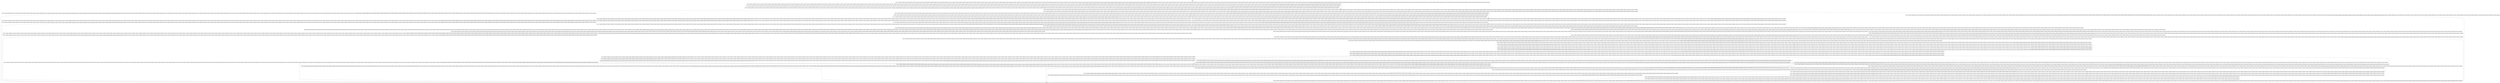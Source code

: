 digraph logInternal {
node [shape=record];
376970007 [label="376970007 - [(DUPLICATES && !SEQUENTIAL && ENV_IS_LOCKING && MAX_MEMORY), (ENV_IS_LOCKING && DUPLICATES && MAX_MEMORY), (DUPLICATES && SEQUENTIAL && MAX_MEMORY && CACHE_MODE && ENV_IS_LOCKING), (DUPLICATES && CACHE_MODE && ENV_IS_LOCKING && !MAX_MEMORY), (!DUPLICATES && !MAX_MEMORY && SEQUENTIAL && CACHE_MODE && ENV_IS_LOCKING), (DUPLICATES && !CACHE_MODE && ENV_IS_LOCKING && !MAX_MEMORY), (ENV_IS_LOCKING && !DUPLICATES && !MAX_MEMORY), (!DUPLICATES && SEQUENTIAL && MAX_MEMORY && CACHE_MODE && ENV_IS_LOCKING), (!MAX_MEMORY && !ENV_IS_LOCKING), (!CACHE_MODE && !DUPLICATES && !SEQUENTIAL && MAX_MEMORY && ENV_IS_LOCKING), (!CACHE_MODE && !DUPLICATES && SEQUENTIAL && MAX_MEMORY && ENV_IS_LOCKING), (!DUPLICATES && CACHE_MODE && ENV_IS_LOCKING && !MAX_MEMORY), (DUPLICATES && !MAX_MEMORY && !SEQUENTIAL && CACHE_MODE && ENV_IS_LOCKING), (DUPLICATES && CACHE_MODE && ENV_IS_LOCKING && MAX_MEMORY), (DUPLICATES && !SEQUENTIAL && MAX_MEMORY && CACHE_MODE && ENV_IS_LOCKING), (ENV_IS_LOCKING && !DUPLICATES && MAX_MEMORY), (!CACHE_MODE && DUPLICATES && !MAX_MEMORY && !SEQUENTIAL && ENV_IS_LOCKING), (!DUPLICATES && !CACHE_MODE && ENV_IS_LOCKING && MAX_MEMORY), (!DUPLICATES && SEQUENTIAL && ENV_IS_LOCKING && !MAX_MEMORY), (!CACHE_MODE && !DUPLICATES && !MAX_MEMORY && !SEQUENTIAL && ENV_IS_LOCKING), (MAX_MEMORY && !ENV_IS_LOCKING), (MAX_MEMORY && ENV_IS_LOCKING), (!DUPLICATES && CACHE_MODE && ENV_IS_LOCKING && MAX_MEMORY), (!DUPLICATES && !MAX_MEMORY && !SEQUENTIAL && CACHE_MODE && ENV_IS_LOCKING), (!CACHE_MODE && DUPLICATES && !MAX_MEMORY && SEQUENTIAL && ENV_IS_LOCKING), (!CACHE_MODE && !DUPLICATES && !MAX_MEMORY && SEQUENTIAL && ENV_IS_LOCKING), (DUPLICATES && SEQUENTIAL && ENV_IS_LOCKING && !MAX_MEMORY), (DUPLICATES && !CACHE_MODE && ENV_IS_LOCKING && MAX_MEMORY), (DUPLICATES && !SEQUENTIAL && ENV_IS_LOCKING && !MAX_MEMORY), (!CACHE_MODE && DUPLICATES && SEQUENTIAL && MAX_MEMORY && ENV_IS_LOCKING), (!DUPLICATES && !SEQUENTIAL && ENV_IS_LOCKING && !MAX_MEMORY), (DUPLICATES && !MAX_MEMORY && SEQUENTIAL && CACHE_MODE && ENV_IS_LOCKING), (!DUPLICATES && !SEQUENTIAL && ENV_IS_LOCKING && MAX_MEMORY), (ENV_IS_LOCKING && DUPLICATES && !MAX_MEMORY), (!MAX_MEMORY && ENV_IS_LOCKING), (!DUPLICATES && !SEQUENTIAL && MAX_MEMORY && CACHE_MODE && ENV_IS_LOCKING), (!CACHE_MODE && DUPLICATES && !SEQUENTIAL && MAX_MEMORY && ENV_IS_LOCKING), (!DUPLICATES && SEQUENTIAL && ENV_IS_LOCKING && MAX_MEMORY), (DUPLICATES && SEQUENTIAL && ENV_IS_LOCKING && MAX_MEMORY), (!DUPLICATES && !CACHE_MODE && ENV_IS_LOCKING && !MAX_MEMORY)]"];
2065001392 [label="2065001392 - [(DUPLICATES && !SEQUENTIAL && ENV_IS_LOCKING && MAX_MEMORY), (ENV_IS_LOCKING && DUPLICATES && MAX_MEMORY), (DUPLICATES && SEQUENTIAL && MAX_MEMORY && CACHE_MODE && ENV_IS_LOCKING), (DUPLICATES && CACHE_MODE && ENV_IS_LOCKING && !MAX_MEMORY), (!DUPLICATES && !MAX_MEMORY && SEQUENTIAL && CACHE_MODE && ENV_IS_LOCKING), (DUPLICATES && !CACHE_MODE && ENV_IS_LOCKING && !MAX_MEMORY), (ENV_IS_LOCKING && !DUPLICATES && !MAX_MEMORY), (!DUPLICATES && SEQUENTIAL && MAX_MEMORY && CACHE_MODE && ENV_IS_LOCKING), (!MAX_MEMORY && !ENV_IS_LOCKING), (!CACHE_MODE && !DUPLICATES && !SEQUENTIAL && MAX_MEMORY && ENV_IS_LOCKING), (!CACHE_MODE && !DUPLICATES && SEQUENTIAL && MAX_MEMORY && ENV_IS_LOCKING), (!DUPLICATES && CACHE_MODE && ENV_IS_LOCKING && !MAX_MEMORY), (DUPLICATES && !MAX_MEMORY && !SEQUENTIAL && CACHE_MODE && ENV_IS_LOCKING), (DUPLICATES && CACHE_MODE && ENV_IS_LOCKING && MAX_MEMORY), (DUPLICATES && !SEQUENTIAL && MAX_MEMORY && CACHE_MODE && ENV_IS_LOCKING), (ENV_IS_LOCKING && !DUPLICATES && MAX_MEMORY), (!CACHE_MODE && DUPLICATES && !MAX_MEMORY && !SEQUENTIAL && ENV_IS_LOCKING), (!DUPLICATES && !CACHE_MODE && ENV_IS_LOCKING && MAX_MEMORY), (!DUPLICATES && SEQUENTIAL && ENV_IS_LOCKING && !MAX_MEMORY), (!CACHE_MODE && !DUPLICATES && !MAX_MEMORY && !SEQUENTIAL && ENV_IS_LOCKING), (MAX_MEMORY && !ENV_IS_LOCKING), (MAX_MEMORY && ENV_IS_LOCKING), (!DUPLICATES && CACHE_MODE && ENV_IS_LOCKING && MAX_MEMORY), (!DUPLICATES && !MAX_MEMORY && !SEQUENTIAL && CACHE_MODE && ENV_IS_LOCKING), (!CACHE_MODE && DUPLICATES && !MAX_MEMORY && SEQUENTIAL && ENV_IS_LOCKING), (!CACHE_MODE && !DUPLICATES && !MAX_MEMORY && SEQUENTIAL && ENV_IS_LOCKING), (DUPLICATES && SEQUENTIAL && ENV_IS_LOCKING && !MAX_MEMORY), (DUPLICATES && !CACHE_MODE && ENV_IS_LOCKING && MAX_MEMORY), (DUPLICATES && !SEQUENTIAL && ENV_IS_LOCKING && !MAX_MEMORY), (!CACHE_MODE && DUPLICATES && SEQUENTIAL && MAX_MEMORY && ENV_IS_LOCKING), (!DUPLICATES && !SEQUENTIAL && ENV_IS_LOCKING && !MAX_MEMORY), (DUPLICATES && !MAX_MEMORY && SEQUENTIAL && CACHE_MODE && ENV_IS_LOCKING), (!DUPLICATES && !SEQUENTIAL && ENV_IS_LOCKING && MAX_MEMORY), (ENV_IS_LOCKING && DUPLICATES && !MAX_MEMORY), (!MAX_MEMORY && ENV_IS_LOCKING), (!DUPLICATES && !SEQUENTIAL && MAX_MEMORY && CACHE_MODE && ENV_IS_LOCKING), (!CACHE_MODE && DUPLICATES && !SEQUENTIAL && MAX_MEMORY && ENV_IS_LOCKING), (!DUPLICATES && SEQUENTIAL && ENV_IS_LOCKING && MAX_MEMORY), (DUPLICATES && SEQUENTIAL && ENV_IS_LOCKING && MAX_MEMORY), (!DUPLICATES && !CACHE_MODE && ENV_IS_LOCKING && !MAX_MEMORY)]"];
1213879162 [label="1213879162 - [(DUPLICATES && !SEQUENTIAL && ENV_IS_LOCKING && MAX_MEMORY), (ENV_IS_LOCKING && DUPLICATES && MAX_MEMORY), (DUPLICATES && SEQUENTIAL && MAX_MEMORY && CACHE_MODE && ENV_IS_LOCKING), (DUPLICATES && CACHE_MODE && ENV_IS_LOCKING && !MAX_MEMORY), (!DUPLICATES && !MAX_MEMORY && SEQUENTIAL && CACHE_MODE && ENV_IS_LOCKING), (DUPLICATES && !CACHE_MODE && ENV_IS_LOCKING && !MAX_MEMORY), (ENV_IS_LOCKING && !DUPLICATES && !MAX_MEMORY), (!DUPLICATES && SEQUENTIAL && MAX_MEMORY && CACHE_MODE && ENV_IS_LOCKING), (!MAX_MEMORY && !ENV_IS_LOCKING), (!CACHE_MODE && !DUPLICATES && !SEQUENTIAL && MAX_MEMORY && ENV_IS_LOCKING), (!CACHE_MODE && !DUPLICATES && SEQUENTIAL && MAX_MEMORY && ENV_IS_LOCKING), (!DUPLICATES && CACHE_MODE && ENV_IS_LOCKING && !MAX_MEMORY), (DUPLICATES && !MAX_MEMORY && !SEQUENTIAL && CACHE_MODE && ENV_IS_LOCKING), (DUPLICATES && CACHE_MODE && ENV_IS_LOCKING && MAX_MEMORY), (DUPLICATES && !SEQUENTIAL && MAX_MEMORY && CACHE_MODE && ENV_IS_LOCKING), (ENV_IS_LOCKING && !DUPLICATES && MAX_MEMORY), (!CACHE_MODE && DUPLICATES && !MAX_MEMORY && !SEQUENTIAL && ENV_IS_LOCKING), (!DUPLICATES && !CACHE_MODE && ENV_IS_LOCKING && MAX_MEMORY), (!DUPLICATES && SEQUENTIAL && ENV_IS_LOCKING && !MAX_MEMORY), (!CACHE_MODE && !DUPLICATES && !MAX_MEMORY && !SEQUENTIAL && ENV_IS_LOCKING), (MAX_MEMORY && !ENV_IS_LOCKING), (MAX_MEMORY && ENV_IS_LOCKING), (!DUPLICATES && CACHE_MODE && ENV_IS_LOCKING && MAX_MEMORY), (!DUPLICATES && !MAX_MEMORY && !SEQUENTIAL && CACHE_MODE && ENV_IS_LOCKING), (!CACHE_MODE && DUPLICATES && !MAX_MEMORY && SEQUENTIAL && ENV_IS_LOCKING), (!CACHE_MODE && !DUPLICATES && !MAX_MEMORY && SEQUENTIAL && ENV_IS_LOCKING), (DUPLICATES && SEQUENTIAL && ENV_IS_LOCKING && !MAX_MEMORY), (DUPLICATES && !CACHE_MODE && ENV_IS_LOCKING && MAX_MEMORY), (DUPLICATES && !SEQUENTIAL && ENV_IS_LOCKING && !MAX_MEMORY), (!CACHE_MODE && DUPLICATES && SEQUENTIAL && MAX_MEMORY && ENV_IS_LOCKING), (!DUPLICATES && !SEQUENTIAL && ENV_IS_LOCKING && !MAX_MEMORY), (DUPLICATES && !MAX_MEMORY && SEQUENTIAL && CACHE_MODE && ENV_IS_LOCKING), (!DUPLICATES && !SEQUENTIAL && ENV_IS_LOCKING && MAX_MEMORY), (ENV_IS_LOCKING && DUPLICATES && !MAX_MEMORY), (!MAX_MEMORY && ENV_IS_LOCKING), (!DUPLICATES && !SEQUENTIAL && MAX_MEMORY && CACHE_MODE && ENV_IS_LOCKING), (!CACHE_MODE && DUPLICATES && !SEQUENTIAL && MAX_MEMORY && ENV_IS_LOCKING), (!DUPLICATES && SEQUENTIAL && ENV_IS_LOCKING && MAX_MEMORY), (DUPLICATES && SEQUENTIAL && ENV_IS_LOCKING && MAX_MEMORY), (!DUPLICATES && !CACHE_MODE && ENV_IS_LOCKING && !MAX_MEMORY)]"];
1198829782 [label="1198829782 - [(DUPLICATES && !SEQUENTIAL && ENV_IS_LOCKING && MAX_MEMORY), (ENV_IS_LOCKING && DUPLICATES && MAX_MEMORY), (DUPLICATES && SEQUENTIAL && MAX_MEMORY && CACHE_MODE && ENV_IS_LOCKING), (DUPLICATES && CACHE_MODE && ENV_IS_LOCKING && !MAX_MEMORY), (!DUPLICATES && !MAX_MEMORY && SEQUENTIAL && CACHE_MODE && ENV_IS_LOCKING), (DUPLICATES && !CACHE_MODE && ENV_IS_LOCKING && !MAX_MEMORY), (ENV_IS_LOCKING && !DUPLICATES && !MAX_MEMORY), (!DUPLICATES && SEQUENTIAL && MAX_MEMORY && CACHE_MODE && ENV_IS_LOCKING), (!MAX_MEMORY && !ENV_IS_LOCKING), (!CACHE_MODE && !DUPLICATES && !SEQUENTIAL && MAX_MEMORY && ENV_IS_LOCKING), (!CACHE_MODE && !DUPLICATES && SEQUENTIAL && MAX_MEMORY && ENV_IS_LOCKING), (!DUPLICATES && CACHE_MODE && ENV_IS_LOCKING && !MAX_MEMORY), (DUPLICATES && !MAX_MEMORY && !SEQUENTIAL && CACHE_MODE && ENV_IS_LOCKING), (DUPLICATES && CACHE_MODE && ENV_IS_LOCKING && MAX_MEMORY), (DUPLICATES && !SEQUENTIAL && MAX_MEMORY && CACHE_MODE && ENV_IS_LOCKING), (ENV_IS_LOCKING && !DUPLICATES && MAX_MEMORY), (!CACHE_MODE && DUPLICATES && !MAX_MEMORY && !SEQUENTIAL && ENV_IS_LOCKING), (!DUPLICATES && !CACHE_MODE && ENV_IS_LOCKING && MAX_MEMORY), (!DUPLICATES && SEQUENTIAL && ENV_IS_LOCKING && !MAX_MEMORY), (!CACHE_MODE && !DUPLICATES && !MAX_MEMORY && !SEQUENTIAL && ENV_IS_LOCKING), (MAX_MEMORY && !ENV_IS_LOCKING), (MAX_MEMORY && ENV_IS_LOCKING), (!DUPLICATES && CACHE_MODE && ENV_IS_LOCKING && MAX_MEMORY), (!DUPLICATES && !MAX_MEMORY && !SEQUENTIAL && CACHE_MODE && ENV_IS_LOCKING), (!CACHE_MODE && DUPLICATES && !MAX_MEMORY && SEQUENTIAL && ENV_IS_LOCKING), (!CACHE_MODE && !DUPLICATES && !MAX_MEMORY && SEQUENTIAL && ENV_IS_LOCKING), (DUPLICATES && SEQUENTIAL && ENV_IS_LOCKING && !MAX_MEMORY), (DUPLICATES && !CACHE_MODE && ENV_IS_LOCKING && MAX_MEMORY), (DUPLICATES && !SEQUENTIAL && ENV_IS_LOCKING && !MAX_MEMORY), (!CACHE_MODE && DUPLICATES && SEQUENTIAL && MAX_MEMORY && ENV_IS_LOCKING), (!DUPLICATES && !SEQUENTIAL && ENV_IS_LOCKING && !MAX_MEMORY), (DUPLICATES && !MAX_MEMORY && SEQUENTIAL && CACHE_MODE && ENV_IS_LOCKING), (!DUPLICATES && !SEQUENTIAL && ENV_IS_LOCKING && MAX_MEMORY), (ENV_IS_LOCKING && DUPLICATES && !MAX_MEMORY), (!MAX_MEMORY && ENV_IS_LOCKING), (!DUPLICATES && !SEQUENTIAL && MAX_MEMORY && CACHE_MODE && ENV_IS_LOCKING), (!CACHE_MODE && DUPLICATES && !SEQUENTIAL && MAX_MEMORY && ENV_IS_LOCKING), (!DUPLICATES && SEQUENTIAL && ENV_IS_LOCKING && MAX_MEMORY), (DUPLICATES && SEQUENTIAL && ENV_IS_LOCKING && MAX_MEMORY), (!DUPLICATES && !CACHE_MODE && ENV_IS_LOCKING && !MAX_MEMORY)]"];
1827701854 [label="1827701854 - [(DUPLICATES && !SEQUENTIAL && ENV_IS_LOCKING && MAX_MEMORY), (ENV_IS_LOCKING && DUPLICATES && MAX_MEMORY), (DUPLICATES && SEQUENTIAL && MAX_MEMORY && CACHE_MODE && ENV_IS_LOCKING), (DUPLICATES && CACHE_MODE && ENV_IS_LOCKING && !MAX_MEMORY), (!DUPLICATES && !MAX_MEMORY && SEQUENTIAL && CACHE_MODE && ENV_IS_LOCKING), (DUPLICATES && !CACHE_MODE && ENV_IS_LOCKING && !MAX_MEMORY), (ENV_IS_LOCKING && !DUPLICATES && !MAX_MEMORY), (!DUPLICATES && SEQUENTIAL && MAX_MEMORY && CACHE_MODE && ENV_IS_LOCKING), (!MAX_MEMORY && !ENV_IS_LOCKING), (!CACHE_MODE && !DUPLICATES && !SEQUENTIAL && MAX_MEMORY && ENV_IS_LOCKING), (!CACHE_MODE && !DUPLICATES && SEQUENTIAL && MAX_MEMORY && ENV_IS_LOCKING), (!DUPLICATES && CACHE_MODE && ENV_IS_LOCKING && !MAX_MEMORY), (DUPLICATES && !MAX_MEMORY && !SEQUENTIAL && CACHE_MODE && ENV_IS_LOCKING), (DUPLICATES && CACHE_MODE && ENV_IS_LOCKING && MAX_MEMORY), (DUPLICATES && !SEQUENTIAL && MAX_MEMORY && CACHE_MODE && ENV_IS_LOCKING), (ENV_IS_LOCKING && !DUPLICATES && MAX_MEMORY), (!CACHE_MODE && DUPLICATES && !MAX_MEMORY && !SEQUENTIAL && ENV_IS_LOCKING), (!DUPLICATES && !CACHE_MODE && ENV_IS_LOCKING && MAX_MEMORY), (!DUPLICATES && SEQUENTIAL && ENV_IS_LOCKING && !MAX_MEMORY), (!CACHE_MODE && !DUPLICATES && !MAX_MEMORY && !SEQUENTIAL && ENV_IS_LOCKING), (MAX_MEMORY && !ENV_IS_LOCKING), (MAX_MEMORY && ENV_IS_LOCKING), (!DUPLICATES && CACHE_MODE && ENV_IS_LOCKING && MAX_MEMORY), (!DUPLICATES && !MAX_MEMORY && !SEQUENTIAL && CACHE_MODE && ENV_IS_LOCKING), (!CACHE_MODE && DUPLICATES && !MAX_MEMORY && SEQUENTIAL && ENV_IS_LOCKING), (!CACHE_MODE && !DUPLICATES && !MAX_MEMORY && SEQUENTIAL && ENV_IS_LOCKING), (DUPLICATES && SEQUENTIAL && ENV_IS_LOCKING && !MAX_MEMORY), (DUPLICATES && !CACHE_MODE && ENV_IS_LOCKING && MAX_MEMORY), (DUPLICATES && !SEQUENTIAL && ENV_IS_LOCKING && !MAX_MEMORY), (!CACHE_MODE && DUPLICATES && SEQUENTIAL && MAX_MEMORY && ENV_IS_LOCKING), (!DUPLICATES && !SEQUENTIAL && ENV_IS_LOCKING && !MAX_MEMORY), (DUPLICATES && !MAX_MEMORY && SEQUENTIAL && CACHE_MODE && ENV_IS_LOCKING), (!DUPLICATES && !SEQUENTIAL && ENV_IS_LOCKING && MAX_MEMORY), (ENV_IS_LOCKING && DUPLICATES && !MAX_MEMORY), (!MAX_MEMORY && ENV_IS_LOCKING), (!DUPLICATES && !SEQUENTIAL && MAX_MEMORY && CACHE_MODE && ENV_IS_LOCKING), (!CACHE_MODE && DUPLICATES && !SEQUENTIAL && MAX_MEMORY && ENV_IS_LOCKING), (!DUPLICATES && SEQUENTIAL && ENV_IS_LOCKING && MAX_MEMORY), (DUPLICATES && SEQUENTIAL && ENV_IS_LOCKING && MAX_MEMORY), (!DUPLICATES && !CACHE_MODE && ENV_IS_LOCKING && !MAX_MEMORY)]"];
1574777774 [label="1574777774 - [(DUPLICATES && !SEQUENTIAL && ENV_IS_LOCKING && MAX_MEMORY), (ENV_IS_LOCKING && DUPLICATES && MAX_MEMORY), (DUPLICATES && SEQUENTIAL && MAX_MEMORY && CACHE_MODE && ENV_IS_LOCKING), (DUPLICATES && CACHE_MODE && ENV_IS_LOCKING && !MAX_MEMORY), (!DUPLICATES && !MAX_MEMORY && SEQUENTIAL && CACHE_MODE && ENV_IS_LOCKING), (DUPLICATES && !CACHE_MODE && ENV_IS_LOCKING && !MAX_MEMORY), (ENV_IS_LOCKING && !DUPLICATES && !MAX_MEMORY), (!DUPLICATES && SEQUENTIAL && MAX_MEMORY && CACHE_MODE && ENV_IS_LOCKING), (!MAX_MEMORY && !ENV_IS_LOCKING), (!CACHE_MODE && !DUPLICATES && !SEQUENTIAL && MAX_MEMORY && ENV_IS_LOCKING), (!CACHE_MODE && !DUPLICATES && SEQUENTIAL && MAX_MEMORY && ENV_IS_LOCKING), (!DUPLICATES && CACHE_MODE && ENV_IS_LOCKING && !MAX_MEMORY), (DUPLICATES && !MAX_MEMORY && !SEQUENTIAL && CACHE_MODE && ENV_IS_LOCKING), (DUPLICATES && CACHE_MODE && ENV_IS_LOCKING && MAX_MEMORY), (DUPLICATES && !SEQUENTIAL && MAX_MEMORY && CACHE_MODE && ENV_IS_LOCKING), (ENV_IS_LOCKING && !DUPLICATES && MAX_MEMORY), (!CACHE_MODE && DUPLICATES && !MAX_MEMORY && !SEQUENTIAL && ENV_IS_LOCKING), (!DUPLICATES && !CACHE_MODE && ENV_IS_LOCKING && MAX_MEMORY), (!DUPLICATES && SEQUENTIAL && ENV_IS_LOCKING && !MAX_MEMORY), (!CACHE_MODE && !DUPLICATES && !MAX_MEMORY && !SEQUENTIAL && ENV_IS_LOCKING), (MAX_MEMORY && !ENV_IS_LOCKING), (MAX_MEMORY && ENV_IS_LOCKING), (!DUPLICATES && CACHE_MODE && ENV_IS_LOCKING && MAX_MEMORY), (!DUPLICATES && !MAX_MEMORY && !SEQUENTIAL && CACHE_MODE && ENV_IS_LOCKING), (!CACHE_MODE && DUPLICATES && !MAX_MEMORY && SEQUENTIAL && ENV_IS_LOCKING), (!CACHE_MODE && !DUPLICATES && !MAX_MEMORY && SEQUENTIAL && ENV_IS_LOCKING), (DUPLICATES && SEQUENTIAL && ENV_IS_LOCKING && !MAX_MEMORY), (DUPLICATES && !CACHE_MODE && ENV_IS_LOCKING && MAX_MEMORY), (DUPLICATES && !SEQUENTIAL && ENV_IS_LOCKING && !MAX_MEMORY), (!CACHE_MODE && DUPLICATES && SEQUENTIAL && MAX_MEMORY && ENV_IS_LOCKING), (!DUPLICATES && !SEQUENTIAL && ENV_IS_LOCKING && !MAX_MEMORY), (DUPLICATES && !MAX_MEMORY && SEQUENTIAL && CACHE_MODE && ENV_IS_LOCKING), (!DUPLICATES && !SEQUENTIAL && ENV_IS_LOCKING && MAX_MEMORY), (ENV_IS_LOCKING && DUPLICATES && !MAX_MEMORY), (!MAX_MEMORY && ENV_IS_LOCKING), (!DUPLICATES && !SEQUENTIAL && MAX_MEMORY && CACHE_MODE && ENV_IS_LOCKING), (!CACHE_MODE && DUPLICATES && !SEQUENTIAL && MAX_MEMORY && ENV_IS_LOCKING), (!DUPLICATES && SEQUENTIAL && ENV_IS_LOCKING && MAX_MEMORY), (DUPLICATES && SEQUENTIAL && ENV_IS_LOCKING && MAX_MEMORY), (!DUPLICATES && !CACHE_MODE && ENV_IS_LOCKING && !MAX_MEMORY)]"];
1606455964 [label="1606455964 - [(DUPLICATES && !SEQUENTIAL && ENV_IS_LOCKING && MAX_MEMORY), (ENV_IS_LOCKING && DUPLICATES && MAX_MEMORY), (DUPLICATES && SEQUENTIAL && MAX_MEMORY && CACHE_MODE && ENV_IS_LOCKING), (DUPLICATES && CACHE_MODE && ENV_IS_LOCKING && !MAX_MEMORY), (!DUPLICATES && !MAX_MEMORY && SEQUENTIAL && CACHE_MODE && ENV_IS_LOCKING), (DUPLICATES && !CACHE_MODE && ENV_IS_LOCKING && !MAX_MEMORY), (ENV_IS_LOCKING && !DUPLICATES && !MAX_MEMORY), (!DUPLICATES && SEQUENTIAL && MAX_MEMORY && CACHE_MODE && ENV_IS_LOCKING), (!MAX_MEMORY && !ENV_IS_LOCKING), (!CACHE_MODE && !DUPLICATES && !SEQUENTIAL && MAX_MEMORY && ENV_IS_LOCKING), (!CACHE_MODE && !DUPLICATES && SEQUENTIAL && MAX_MEMORY && ENV_IS_LOCKING), (!DUPLICATES && CACHE_MODE && ENV_IS_LOCKING && !MAX_MEMORY), (DUPLICATES && !MAX_MEMORY && !SEQUENTIAL && CACHE_MODE && ENV_IS_LOCKING), (DUPLICATES && CACHE_MODE && ENV_IS_LOCKING && MAX_MEMORY), (DUPLICATES && !SEQUENTIAL && MAX_MEMORY && CACHE_MODE && ENV_IS_LOCKING), (ENV_IS_LOCKING && !DUPLICATES && MAX_MEMORY), (!CACHE_MODE && DUPLICATES && !MAX_MEMORY && !SEQUENTIAL && ENV_IS_LOCKING), (!DUPLICATES && !CACHE_MODE && ENV_IS_LOCKING && MAX_MEMORY), (!DUPLICATES && SEQUENTIAL && ENV_IS_LOCKING && !MAX_MEMORY), (!CACHE_MODE && !DUPLICATES && !MAX_MEMORY && !SEQUENTIAL && ENV_IS_LOCKING), (MAX_MEMORY && !ENV_IS_LOCKING), (MAX_MEMORY && ENV_IS_LOCKING), (!DUPLICATES && CACHE_MODE && ENV_IS_LOCKING && MAX_MEMORY), (!DUPLICATES && !MAX_MEMORY && !SEQUENTIAL && CACHE_MODE && ENV_IS_LOCKING), (!CACHE_MODE && DUPLICATES && !MAX_MEMORY && SEQUENTIAL && ENV_IS_LOCKING), (!CACHE_MODE && !DUPLICATES && !MAX_MEMORY && SEQUENTIAL && ENV_IS_LOCKING), (DUPLICATES && SEQUENTIAL && ENV_IS_LOCKING && !MAX_MEMORY), (DUPLICATES && !CACHE_MODE && ENV_IS_LOCKING && MAX_MEMORY), (DUPLICATES && !SEQUENTIAL && ENV_IS_LOCKING && !MAX_MEMORY), (!CACHE_MODE && DUPLICATES && SEQUENTIAL && MAX_MEMORY && ENV_IS_LOCKING), (!DUPLICATES && !SEQUENTIAL && ENV_IS_LOCKING && !MAX_MEMORY), (DUPLICATES && !MAX_MEMORY && SEQUENTIAL && CACHE_MODE && ENV_IS_LOCKING), (!DUPLICATES && !SEQUENTIAL && ENV_IS_LOCKING && MAX_MEMORY), (ENV_IS_LOCKING && DUPLICATES && !MAX_MEMORY), (!MAX_MEMORY && ENV_IS_LOCKING), (!DUPLICATES && !SEQUENTIAL && MAX_MEMORY && CACHE_MODE && ENV_IS_LOCKING), (!CACHE_MODE && DUPLICATES && !SEQUENTIAL && MAX_MEMORY && ENV_IS_LOCKING), (!DUPLICATES && SEQUENTIAL && ENV_IS_LOCKING && MAX_MEMORY), (DUPLICATES && SEQUENTIAL && ENV_IS_LOCKING && MAX_MEMORY), (!DUPLICATES && !CACHE_MODE && ENV_IS_LOCKING && !MAX_MEMORY)]"];
1218697433 [label="1218697433 - [(DUPLICATES && !SEQUENTIAL && ENV_IS_LOCKING && MAX_MEMORY), (ENV_IS_LOCKING && DUPLICATES && MAX_MEMORY), (DUPLICATES && SEQUENTIAL && MAX_MEMORY && CACHE_MODE && ENV_IS_LOCKING), (DUPLICATES && CACHE_MODE && ENV_IS_LOCKING && !MAX_MEMORY), (!DUPLICATES && !MAX_MEMORY && SEQUENTIAL && CACHE_MODE && ENV_IS_LOCKING), (DUPLICATES && !CACHE_MODE && ENV_IS_LOCKING && !MAX_MEMORY), (ENV_IS_LOCKING && !DUPLICATES && !MAX_MEMORY), (!DUPLICATES && SEQUENTIAL && MAX_MEMORY && CACHE_MODE && ENV_IS_LOCKING), (!MAX_MEMORY && !ENV_IS_LOCKING), (!CACHE_MODE && !DUPLICATES && !SEQUENTIAL && MAX_MEMORY && ENV_IS_LOCKING), (!CACHE_MODE && !DUPLICATES && SEQUENTIAL && MAX_MEMORY && ENV_IS_LOCKING), (!DUPLICATES && CACHE_MODE && ENV_IS_LOCKING && !MAX_MEMORY), (DUPLICATES && !MAX_MEMORY && !SEQUENTIAL && CACHE_MODE && ENV_IS_LOCKING), (DUPLICATES && CACHE_MODE && ENV_IS_LOCKING && MAX_MEMORY), (DUPLICATES && !SEQUENTIAL && MAX_MEMORY && CACHE_MODE && ENV_IS_LOCKING), (ENV_IS_LOCKING && !DUPLICATES && MAX_MEMORY), (!CACHE_MODE && DUPLICATES && !MAX_MEMORY && !SEQUENTIAL && ENV_IS_LOCKING), (!DUPLICATES && !CACHE_MODE && ENV_IS_LOCKING && MAX_MEMORY), (!DUPLICATES && SEQUENTIAL && ENV_IS_LOCKING && !MAX_MEMORY), (!CACHE_MODE && !DUPLICATES && !MAX_MEMORY && !SEQUENTIAL && ENV_IS_LOCKING), (MAX_MEMORY && !ENV_IS_LOCKING), (MAX_MEMORY && ENV_IS_LOCKING), (!DUPLICATES && CACHE_MODE && ENV_IS_LOCKING && MAX_MEMORY), (!DUPLICATES && !MAX_MEMORY && !SEQUENTIAL && CACHE_MODE && ENV_IS_LOCKING), (!CACHE_MODE && DUPLICATES && !MAX_MEMORY && SEQUENTIAL && ENV_IS_LOCKING), (!CACHE_MODE && !DUPLICATES && !MAX_MEMORY && SEQUENTIAL && ENV_IS_LOCKING), (DUPLICATES && SEQUENTIAL && ENV_IS_LOCKING && !MAX_MEMORY), (DUPLICATES && !CACHE_MODE && ENV_IS_LOCKING && MAX_MEMORY), (DUPLICATES && !SEQUENTIAL && ENV_IS_LOCKING && !MAX_MEMORY), (!CACHE_MODE && DUPLICATES && SEQUENTIAL && MAX_MEMORY && ENV_IS_LOCKING), (!DUPLICATES && !SEQUENTIAL && ENV_IS_LOCKING && !MAX_MEMORY), (DUPLICATES && !MAX_MEMORY && SEQUENTIAL && CACHE_MODE && ENV_IS_LOCKING), (!DUPLICATES && !SEQUENTIAL && ENV_IS_LOCKING && MAX_MEMORY), (ENV_IS_LOCKING && DUPLICATES && !MAX_MEMORY), (!MAX_MEMORY && ENV_IS_LOCKING), (!DUPLICATES && !SEQUENTIAL && MAX_MEMORY && CACHE_MODE && ENV_IS_LOCKING), (!CACHE_MODE && DUPLICATES && !SEQUENTIAL && MAX_MEMORY && ENV_IS_LOCKING), (!DUPLICATES && SEQUENTIAL && ENV_IS_LOCKING && MAX_MEMORY), (DUPLICATES && SEQUENTIAL && ENV_IS_LOCKING && MAX_MEMORY), (!DUPLICATES && !CACHE_MODE && ENV_IS_LOCKING && !MAX_MEMORY)]"];
1065992368 [label="1065992368 - [(DUPLICATES && !SEQUENTIAL && ENV_IS_LOCKING && MAX_MEMORY), (ENV_IS_LOCKING && DUPLICATES && MAX_MEMORY), (DUPLICATES && SEQUENTIAL && MAX_MEMORY && CACHE_MODE && ENV_IS_LOCKING), (DUPLICATES && CACHE_MODE && ENV_IS_LOCKING && !MAX_MEMORY), (!DUPLICATES && !MAX_MEMORY && SEQUENTIAL && CACHE_MODE && ENV_IS_LOCKING), (DUPLICATES && !CACHE_MODE && ENV_IS_LOCKING && !MAX_MEMORY), (ENV_IS_LOCKING && !DUPLICATES && !MAX_MEMORY), (!DUPLICATES && SEQUENTIAL && MAX_MEMORY && CACHE_MODE && ENV_IS_LOCKING), (!MAX_MEMORY && !ENV_IS_LOCKING), (!CACHE_MODE && !DUPLICATES && !SEQUENTIAL && MAX_MEMORY && ENV_IS_LOCKING), (!CACHE_MODE && !DUPLICATES && SEQUENTIAL && MAX_MEMORY && ENV_IS_LOCKING), (!DUPLICATES && CACHE_MODE && ENV_IS_LOCKING && !MAX_MEMORY), (DUPLICATES && !MAX_MEMORY && !SEQUENTIAL && CACHE_MODE && ENV_IS_LOCKING), (DUPLICATES && CACHE_MODE && ENV_IS_LOCKING && MAX_MEMORY), (DUPLICATES && !SEQUENTIAL && MAX_MEMORY && CACHE_MODE && ENV_IS_LOCKING), (ENV_IS_LOCKING && !DUPLICATES && MAX_MEMORY), (!CACHE_MODE && DUPLICATES && !MAX_MEMORY && !SEQUENTIAL && ENV_IS_LOCKING), (!DUPLICATES && !CACHE_MODE && ENV_IS_LOCKING && MAX_MEMORY), (!DUPLICATES && SEQUENTIAL && ENV_IS_LOCKING && !MAX_MEMORY), (!CACHE_MODE && !DUPLICATES && !MAX_MEMORY && !SEQUENTIAL && ENV_IS_LOCKING), (MAX_MEMORY && !ENV_IS_LOCKING), (MAX_MEMORY && ENV_IS_LOCKING), (!DUPLICATES && CACHE_MODE && ENV_IS_LOCKING && MAX_MEMORY), (!DUPLICATES && !MAX_MEMORY && !SEQUENTIAL && CACHE_MODE && ENV_IS_LOCKING), (!CACHE_MODE && DUPLICATES && !MAX_MEMORY && SEQUENTIAL && ENV_IS_LOCKING), (!CACHE_MODE && !DUPLICATES && !MAX_MEMORY && SEQUENTIAL && ENV_IS_LOCKING), (DUPLICATES && SEQUENTIAL && ENV_IS_LOCKING && !MAX_MEMORY), (DUPLICATES && !CACHE_MODE && ENV_IS_LOCKING && MAX_MEMORY), (DUPLICATES && !SEQUENTIAL && ENV_IS_LOCKING && !MAX_MEMORY), (!CACHE_MODE && DUPLICATES && SEQUENTIAL && MAX_MEMORY && ENV_IS_LOCKING), (!DUPLICATES && !SEQUENTIAL && ENV_IS_LOCKING && !MAX_MEMORY), (DUPLICATES && !MAX_MEMORY && SEQUENTIAL && CACHE_MODE && ENV_IS_LOCKING), (!DUPLICATES && !SEQUENTIAL && ENV_IS_LOCKING && MAX_MEMORY), (ENV_IS_LOCKING && DUPLICATES && !MAX_MEMORY), (!MAX_MEMORY && ENV_IS_LOCKING), (!DUPLICATES && !SEQUENTIAL && MAX_MEMORY && CACHE_MODE && ENV_IS_LOCKING), (!CACHE_MODE && DUPLICATES && !SEQUENTIAL && MAX_MEMORY && ENV_IS_LOCKING), (!DUPLICATES && SEQUENTIAL && ENV_IS_LOCKING && MAX_MEMORY), (DUPLICATES && SEQUENTIAL && ENV_IS_LOCKING && MAX_MEMORY), (!DUPLICATES && !CACHE_MODE && ENV_IS_LOCKING && !MAX_MEMORY)]"];
1476286976 [label="1476286976 - [(DUPLICATES && !SEQUENTIAL && ENV_IS_LOCKING && MAX_MEMORY), (ENV_IS_LOCKING && DUPLICATES && MAX_MEMORY), (DUPLICATES && SEQUENTIAL && MAX_MEMORY && CACHE_MODE && ENV_IS_LOCKING), (DUPLICATES && CACHE_MODE && ENV_IS_LOCKING && !MAX_MEMORY), (!DUPLICATES && !MAX_MEMORY && SEQUENTIAL && CACHE_MODE && ENV_IS_LOCKING), (DUPLICATES && !CACHE_MODE && ENV_IS_LOCKING && !MAX_MEMORY), (ENV_IS_LOCKING && !DUPLICATES && !MAX_MEMORY), (!DUPLICATES && SEQUENTIAL && MAX_MEMORY && CACHE_MODE && ENV_IS_LOCKING), (!MAX_MEMORY && !ENV_IS_LOCKING), (!CACHE_MODE && !DUPLICATES && !SEQUENTIAL && MAX_MEMORY && ENV_IS_LOCKING), (!CACHE_MODE && !DUPLICATES && SEQUENTIAL && MAX_MEMORY && ENV_IS_LOCKING), (!DUPLICATES && CACHE_MODE && ENV_IS_LOCKING && !MAX_MEMORY), (DUPLICATES && !MAX_MEMORY && !SEQUENTIAL && CACHE_MODE && ENV_IS_LOCKING), (DUPLICATES && CACHE_MODE && ENV_IS_LOCKING && MAX_MEMORY), (DUPLICATES && !SEQUENTIAL && MAX_MEMORY && CACHE_MODE && ENV_IS_LOCKING), (ENV_IS_LOCKING && !DUPLICATES && MAX_MEMORY), (!CACHE_MODE && DUPLICATES && !MAX_MEMORY && !SEQUENTIAL && ENV_IS_LOCKING), (!DUPLICATES && !CACHE_MODE && ENV_IS_LOCKING && MAX_MEMORY), (!DUPLICATES && SEQUENTIAL && ENV_IS_LOCKING && !MAX_MEMORY), (!CACHE_MODE && !DUPLICATES && !MAX_MEMORY && !SEQUENTIAL && ENV_IS_LOCKING), (MAX_MEMORY && !ENV_IS_LOCKING), (MAX_MEMORY && ENV_IS_LOCKING), (!DUPLICATES && CACHE_MODE && ENV_IS_LOCKING && MAX_MEMORY), (!DUPLICATES && !MAX_MEMORY && !SEQUENTIAL && CACHE_MODE && ENV_IS_LOCKING), (!CACHE_MODE && DUPLICATES && !MAX_MEMORY && SEQUENTIAL && ENV_IS_LOCKING), (!CACHE_MODE && !DUPLICATES && !MAX_MEMORY && SEQUENTIAL && ENV_IS_LOCKING), (DUPLICATES && SEQUENTIAL && ENV_IS_LOCKING && !MAX_MEMORY), (DUPLICATES && !CACHE_MODE && ENV_IS_LOCKING && MAX_MEMORY), (DUPLICATES && !SEQUENTIAL && ENV_IS_LOCKING && !MAX_MEMORY), (!CACHE_MODE && DUPLICATES && SEQUENTIAL && MAX_MEMORY && ENV_IS_LOCKING), (!DUPLICATES && !SEQUENTIAL && ENV_IS_LOCKING && !MAX_MEMORY), (DUPLICATES && !MAX_MEMORY && SEQUENTIAL && CACHE_MODE && ENV_IS_LOCKING), (!DUPLICATES && !SEQUENTIAL && ENV_IS_LOCKING && MAX_MEMORY), (ENV_IS_LOCKING && DUPLICATES && !MAX_MEMORY), (!MAX_MEMORY && ENV_IS_LOCKING), (!DUPLICATES && !SEQUENTIAL && MAX_MEMORY && CACHE_MODE && ENV_IS_LOCKING), (!CACHE_MODE && DUPLICATES && !SEQUENTIAL && MAX_MEMORY && ENV_IS_LOCKING), (!DUPLICATES && SEQUENTIAL && ENV_IS_LOCKING && MAX_MEMORY), (DUPLICATES && SEQUENTIAL && ENV_IS_LOCKING && MAX_MEMORY), (!DUPLICATES && !CACHE_MODE && ENV_IS_LOCKING && !MAX_MEMORY)]"];
1659488043 [label="1659488043 - [(DUPLICATES && !SEQUENTIAL && ENV_IS_LOCKING && MAX_MEMORY), (ENV_IS_LOCKING && DUPLICATES && MAX_MEMORY), (DUPLICATES && SEQUENTIAL && MAX_MEMORY && CACHE_MODE && ENV_IS_LOCKING), (DUPLICATES && CACHE_MODE && ENV_IS_LOCKING && !MAX_MEMORY), (!DUPLICATES && !MAX_MEMORY && SEQUENTIAL && CACHE_MODE && ENV_IS_LOCKING), (DUPLICATES && !CACHE_MODE && ENV_IS_LOCKING && !MAX_MEMORY), (ENV_IS_LOCKING && !DUPLICATES && !MAX_MEMORY), (!DUPLICATES && SEQUENTIAL && MAX_MEMORY && CACHE_MODE && ENV_IS_LOCKING), (!MAX_MEMORY && !ENV_IS_LOCKING), (!CACHE_MODE && !DUPLICATES && !SEQUENTIAL && MAX_MEMORY && ENV_IS_LOCKING), (!CACHE_MODE && !DUPLICATES && SEQUENTIAL && MAX_MEMORY && ENV_IS_LOCKING), (!DUPLICATES && CACHE_MODE && ENV_IS_LOCKING && !MAX_MEMORY), (DUPLICATES && !MAX_MEMORY && !SEQUENTIAL && CACHE_MODE && ENV_IS_LOCKING), (DUPLICATES && CACHE_MODE && ENV_IS_LOCKING && MAX_MEMORY), (DUPLICATES && !SEQUENTIAL && MAX_MEMORY && CACHE_MODE && ENV_IS_LOCKING), (ENV_IS_LOCKING && !DUPLICATES && MAX_MEMORY), (!CACHE_MODE && DUPLICATES && !MAX_MEMORY && !SEQUENTIAL && ENV_IS_LOCKING), (!DUPLICATES && !CACHE_MODE && ENV_IS_LOCKING && MAX_MEMORY), (!DUPLICATES && SEQUENTIAL && ENV_IS_LOCKING && !MAX_MEMORY), (!CACHE_MODE && !DUPLICATES && !MAX_MEMORY && !SEQUENTIAL && ENV_IS_LOCKING), (MAX_MEMORY && !ENV_IS_LOCKING), (MAX_MEMORY && ENV_IS_LOCKING), (!DUPLICATES && CACHE_MODE && ENV_IS_LOCKING && MAX_MEMORY), (!DUPLICATES && !MAX_MEMORY && !SEQUENTIAL && CACHE_MODE && ENV_IS_LOCKING), (!CACHE_MODE && DUPLICATES && !MAX_MEMORY && SEQUENTIAL && ENV_IS_LOCKING), (!CACHE_MODE && !DUPLICATES && !MAX_MEMORY && SEQUENTIAL && ENV_IS_LOCKING), (DUPLICATES && SEQUENTIAL && ENV_IS_LOCKING && !MAX_MEMORY), (DUPLICATES && !CACHE_MODE && ENV_IS_LOCKING && MAX_MEMORY), (DUPLICATES && !SEQUENTIAL && ENV_IS_LOCKING && !MAX_MEMORY), (!CACHE_MODE && DUPLICATES && SEQUENTIAL && MAX_MEMORY && ENV_IS_LOCKING), (!DUPLICATES && !SEQUENTIAL && ENV_IS_LOCKING && !MAX_MEMORY), (DUPLICATES && !MAX_MEMORY && SEQUENTIAL && CACHE_MODE && ENV_IS_LOCKING), (!DUPLICATES && !SEQUENTIAL && ENV_IS_LOCKING && MAX_MEMORY), (ENV_IS_LOCKING && DUPLICATES && !MAX_MEMORY), (!MAX_MEMORY && ENV_IS_LOCKING), (!DUPLICATES && !SEQUENTIAL && MAX_MEMORY && CACHE_MODE && ENV_IS_LOCKING), (!CACHE_MODE && DUPLICATES && !SEQUENTIAL && MAX_MEMORY && ENV_IS_LOCKING), (!DUPLICATES && SEQUENTIAL && ENV_IS_LOCKING && MAX_MEMORY), (DUPLICATES && SEQUENTIAL && ENV_IS_LOCKING && MAX_MEMORY), (!DUPLICATES && !CACHE_MODE && ENV_IS_LOCKING && !MAX_MEMORY)]"];
2017403063 [label="2017403063 - [(DUPLICATES && !SEQUENTIAL && ENV_IS_LOCKING && MAX_MEMORY), (ENV_IS_LOCKING && DUPLICATES && MAX_MEMORY), (DUPLICATES && SEQUENTIAL && MAX_MEMORY && CACHE_MODE && ENV_IS_LOCKING), (DUPLICATES && CACHE_MODE && ENV_IS_LOCKING && !MAX_MEMORY), (!DUPLICATES && !MAX_MEMORY && SEQUENTIAL && CACHE_MODE && ENV_IS_LOCKING), (DUPLICATES && !CACHE_MODE && ENV_IS_LOCKING && !MAX_MEMORY), (ENV_IS_LOCKING && !DUPLICATES && !MAX_MEMORY), (!DUPLICATES && SEQUENTIAL && MAX_MEMORY && CACHE_MODE && ENV_IS_LOCKING), (!MAX_MEMORY && !ENV_IS_LOCKING), (!CACHE_MODE && !DUPLICATES && !SEQUENTIAL && MAX_MEMORY && ENV_IS_LOCKING), (!CACHE_MODE && !DUPLICATES && SEQUENTIAL && MAX_MEMORY && ENV_IS_LOCKING), (!DUPLICATES && CACHE_MODE && ENV_IS_LOCKING && !MAX_MEMORY), (DUPLICATES && !MAX_MEMORY && !SEQUENTIAL && CACHE_MODE && ENV_IS_LOCKING), (DUPLICATES && CACHE_MODE && ENV_IS_LOCKING && MAX_MEMORY), (DUPLICATES && !SEQUENTIAL && MAX_MEMORY && CACHE_MODE && ENV_IS_LOCKING), (ENV_IS_LOCKING && !DUPLICATES && MAX_MEMORY), (!CACHE_MODE && DUPLICATES && !MAX_MEMORY && !SEQUENTIAL && ENV_IS_LOCKING), (!DUPLICATES && !CACHE_MODE && ENV_IS_LOCKING && MAX_MEMORY), (!DUPLICATES && SEQUENTIAL && ENV_IS_LOCKING && !MAX_MEMORY), (!CACHE_MODE && !DUPLICATES && !MAX_MEMORY && !SEQUENTIAL && ENV_IS_LOCKING), (MAX_MEMORY && !ENV_IS_LOCKING), (MAX_MEMORY && ENV_IS_LOCKING), (!DUPLICATES && CACHE_MODE && ENV_IS_LOCKING && MAX_MEMORY), (!DUPLICATES && !MAX_MEMORY && !SEQUENTIAL && CACHE_MODE && ENV_IS_LOCKING), (!CACHE_MODE && DUPLICATES && !MAX_MEMORY && SEQUENTIAL && ENV_IS_LOCKING), (!CACHE_MODE && !DUPLICATES && !MAX_MEMORY && SEQUENTIAL && ENV_IS_LOCKING), (DUPLICATES && SEQUENTIAL && ENV_IS_LOCKING && !MAX_MEMORY), (DUPLICATES && !CACHE_MODE && ENV_IS_LOCKING && MAX_MEMORY), (DUPLICATES && !SEQUENTIAL && ENV_IS_LOCKING && !MAX_MEMORY), (!CACHE_MODE && DUPLICATES && SEQUENTIAL && MAX_MEMORY && ENV_IS_LOCKING), (!DUPLICATES && !SEQUENTIAL && ENV_IS_LOCKING && !MAX_MEMORY), (DUPLICATES && !MAX_MEMORY && SEQUENTIAL && CACHE_MODE && ENV_IS_LOCKING), (!DUPLICATES && !SEQUENTIAL && ENV_IS_LOCKING && MAX_MEMORY), (ENV_IS_LOCKING && DUPLICATES && !MAX_MEMORY), (!MAX_MEMORY && ENV_IS_LOCKING), (!DUPLICATES && !SEQUENTIAL && MAX_MEMORY && CACHE_MODE && ENV_IS_LOCKING), (!CACHE_MODE && DUPLICATES && !SEQUENTIAL && MAX_MEMORY && ENV_IS_LOCKING), (!DUPLICATES && SEQUENTIAL && ENV_IS_LOCKING && MAX_MEMORY), (DUPLICATES && SEQUENTIAL && ENV_IS_LOCKING && MAX_MEMORY), (!DUPLICATES && !CACHE_MODE && ENV_IS_LOCKING && !MAX_MEMORY)]"];
766439936 [label="766439936 - [(DUPLICATES && !SEQUENTIAL && ENV_IS_LOCKING && MAX_MEMORY), (ENV_IS_LOCKING && DUPLICATES && MAX_MEMORY), (DUPLICATES && SEQUENTIAL && MAX_MEMORY && CACHE_MODE && ENV_IS_LOCKING), (DUPLICATES && CACHE_MODE && ENV_IS_LOCKING && !MAX_MEMORY), (!DUPLICATES && !MAX_MEMORY && SEQUENTIAL && CACHE_MODE && ENV_IS_LOCKING), (DUPLICATES && !CACHE_MODE && ENV_IS_LOCKING && !MAX_MEMORY), (ENV_IS_LOCKING && !DUPLICATES && !MAX_MEMORY), (!DUPLICATES && SEQUENTIAL && MAX_MEMORY && CACHE_MODE && ENV_IS_LOCKING), (!MAX_MEMORY && !ENV_IS_LOCKING), (!CACHE_MODE && !DUPLICATES && !SEQUENTIAL && MAX_MEMORY && ENV_IS_LOCKING), (!CACHE_MODE && !DUPLICATES && SEQUENTIAL && MAX_MEMORY && ENV_IS_LOCKING), (!DUPLICATES && CACHE_MODE && ENV_IS_LOCKING && !MAX_MEMORY), (DUPLICATES && !MAX_MEMORY && !SEQUENTIAL && CACHE_MODE && ENV_IS_LOCKING), (DUPLICATES && CACHE_MODE && ENV_IS_LOCKING && MAX_MEMORY), (DUPLICATES && !SEQUENTIAL && MAX_MEMORY && CACHE_MODE && ENV_IS_LOCKING), (ENV_IS_LOCKING && !DUPLICATES && MAX_MEMORY), (!CACHE_MODE && DUPLICATES && !MAX_MEMORY && !SEQUENTIAL && ENV_IS_LOCKING), (!DUPLICATES && !CACHE_MODE && ENV_IS_LOCKING && MAX_MEMORY), (!DUPLICATES && SEQUENTIAL && ENV_IS_LOCKING && !MAX_MEMORY), (!CACHE_MODE && !DUPLICATES && !MAX_MEMORY && !SEQUENTIAL && ENV_IS_LOCKING), (MAX_MEMORY && !ENV_IS_LOCKING), (MAX_MEMORY && ENV_IS_LOCKING), (!DUPLICATES && CACHE_MODE && ENV_IS_LOCKING && MAX_MEMORY), (!DUPLICATES && !MAX_MEMORY && !SEQUENTIAL && CACHE_MODE && ENV_IS_LOCKING), (!CACHE_MODE && DUPLICATES && !MAX_MEMORY && SEQUENTIAL && ENV_IS_LOCKING), (!CACHE_MODE && !DUPLICATES && !MAX_MEMORY && SEQUENTIAL && ENV_IS_LOCKING), (DUPLICATES && SEQUENTIAL && ENV_IS_LOCKING && !MAX_MEMORY), (DUPLICATES && !CACHE_MODE && ENV_IS_LOCKING && MAX_MEMORY), (DUPLICATES && !SEQUENTIAL && ENV_IS_LOCKING && !MAX_MEMORY), (!CACHE_MODE && DUPLICATES && SEQUENTIAL && MAX_MEMORY && ENV_IS_LOCKING), (!DUPLICATES && !SEQUENTIAL && ENV_IS_LOCKING && !MAX_MEMORY), (DUPLICATES && !MAX_MEMORY && SEQUENTIAL && CACHE_MODE && ENV_IS_LOCKING), (!DUPLICATES && !SEQUENTIAL && ENV_IS_LOCKING && MAX_MEMORY), (ENV_IS_LOCKING && DUPLICATES && !MAX_MEMORY), (!MAX_MEMORY && ENV_IS_LOCKING), (!DUPLICATES && !SEQUENTIAL && MAX_MEMORY && CACHE_MODE && ENV_IS_LOCKING), (!CACHE_MODE && DUPLICATES && !SEQUENTIAL && MAX_MEMORY && ENV_IS_LOCKING), (!DUPLICATES && SEQUENTIAL && ENV_IS_LOCKING && MAX_MEMORY), (DUPLICATES && SEQUENTIAL && ENV_IS_LOCKING && MAX_MEMORY), (!DUPLICATES && !CACHE_MODE && ENV_IS_LOCKING && !MAX_MEMORY)]"];
2033538770 [label="2033538770 - [(DUPLICATES && !SEQUENTIAL && ENV_IS_LOCKING && MAX_MEMORY), (ENV_IS_LOCKING && DUPLICATES && MAX_MEMORY), (DUPLICATES && SEQUENTIAL && MAX_MEMORY && CACHE_MODE && ENV_IS_LOCKING), (DUPLICATES && CACHE_MODE && ENV_IS_LOCKING && !MAX_MEMORY), (!DUPLICATES && !MAX_MEMORY && SEQUENTIAL && CACHE_MODE && ENV_IS_LOCKING), (DUPLICATES && !CACHE_MODE && ENV_IS_LOCKING && !MAX_MEMORY), (ENV_IS_LOCKING && !DUPLICATES && !MAX_MEMORY), (!DUPLICATES && SEQUENTIAL && MAX_MEMORY && CACHE_MODE && ENV_IS_LOCKING), (!MAX_MEMORY && !ENV_IS_LOCKING), (!CACHE_MODE && !DUPLICATES && !SEQUENTIAL && MAX_MEMORY && ENV_IS_LOCKING), (!CACHE_MODE && !DUPLICATES && SEQUENTIAL && MAX_MEMORY && ENV_IS_LOCKING), (!DUPLICATES && CACHE_MODE && ENV_IS_LOCKING && !MAX_MEMORY), (DUPLICATES && !MAX_MEMORY && !SEQUENTIAL && CACHE_MODE && ENV_IS_LOCKING), (DUPLICATES && CACHE_MODE && ENV_IS_LOCKING && MAX_MEMORY), (DUPLICATES && !SEQUENTIAL && MAX_MEMORY && CACHE_MODE && ENV_IS_LOCKING), (ENV_IS_LOCKING && !DUPLICATES && MAX_MEMORY), (!CACHE_MODE && DUPLICATES && !MAX_MEMORY && !SEQUENTIAL && ENV_IS_LOCKING), (!DUPLICATES && !CACHE_MODE && ENV_IS_LOCKING && MAX_MEMORY), (!DUPLICATES && SEQUENTIAL && ENV_IS_LOCKING && !MAX_MEMORY), (!CACHE_MODE && !DUPLICATES && !MAX_MEMORY && !SEQUENTIAL && ENV_IS_LOCKING), (MAX_MEMORY && !ENV_IS_LOCKING), (MAX_MEMORY && ENV_IS_LOCKING), (!DUPLICATES && CACHE_MODE && ENV_IS_LOCKING && MAX_MEMORY), (!DUPLICATES && !MAX_MEMORY && !SEQUENTIAL && CACHE_MODE && ENV_IS_LOCKING), (!CACHE_MODE && DUPLICATES && !MAX_MEMORY && SEQUENTIAL && ENV_IS_LOCKING), (!CACHE_MODE && !DUPLICATES && !MAX_MEMORY && SEQUENTIAL && ENV_IS_LOCKING), (DUPLICATES && SEQUENTIAL && ENV_IS_LOCKING && !MAX_MEMORY), (DUPLICATES && !CACHE_MODE && ENV_IS_LOCKING && MAX_MEMORY), (DUPLICATES && !SEQUENTIAL && ENV_IS_LOCKING && !MAX_MEMORY), (!CACHE_MODE && DUPLICATES && SEQUENTIAL && MAX_MEMORY && ENV_IS_LOCKING), (!DUPLICATES && !SEQUENTIAL && ENV_IS_LOCKING && !MAX_MEMORY), (DUPLICATES && !MAX_MEMORY && SEQUENTIAL && CACHE_MODE && ENV_IS_LOCKING), (!DUPLICATES && !SEQUENTIAL && ENV_IS_LOCKING && MAX_MEMORY), (ENV_IS_LOCKING && DUPLICATES && !MAX_MEMORY), (!MAX_MEMORY && ENV_IS_LOCKING), (!DUPLICATES && !SEQUENTIAL && MAX_MEMORY && CACHE_MODE && ENV_IS_LOCKING), (!CACHE_MODE && DUPLICATES && !SEQUENTIAL && MAX_MEMORY && ENV_IS_LOCKING), (!DUPLICATES && SEQUENTIAL && ENV_IS_LOCKING && MAX_MEMORY), (DUPLICATES && SEQUENTIAL && ENV_IS_LOCKING && MAX_MEMORY), (!DUPLICATES && !CACHE_MODE && ENV_IS_LOCKING && !MAX_MEMORY)]"];
2111661667 [label="2111661667 - [(DUPLICATES && !SEQUENTIAL && ENV_IS_LOCKING && MAX_MEMORY), (ENV_IS_LOCKING && DUPLICATES && MAX_MEMORY), (DUPLICATES && SEQUENTIAL && MAX_MEMORY && CACHE_MODE && ENV_IS_LOCKING), (DUPLICATES && CACHE_MODE && ENV_IS_LOCKING && !MAX_MEMORY), (!DUPLICATES && !MAX_MEMORY && SEQUENTIAL && CACHE_MODE && ENV_IS_LOCKING), (DUPLICATES && !CACHE_MODE && ENV_IS_LOCKING && !MAX_MEMORY), (ENV_IS_LOCKING && !DUPLICATES && !MAX_MEMORY), (!DUPLICATES && SEQUENTIAL && MAX_MEMORY && CACHE_MODE && ENV_IS_LOCKING), (!MAX_MEMORY && !ENV_IS_LOCKING), (!CACHE_MODE && !DUPLICATES && !SEQUENTIAL && MAX_MEMORY && ENV_IS_LOCKING), (!CACHE_MODE && !DUPLICATES && SEQUENTIAL && MAX_MEMORY && ENV_IS_LOCKING), (!DUPLICATES && CACHE_MODE && ENV_IS_LOCKING && !MAX_MEMORY), (DUPLICATES && !MAX_MEMORY && !SEQUENTIAL && CACHE_MODE && ENV_IS_LOCKING), (DUPLICATES && CACHE_MODE && ENV_IS_LOCKING && MAX_MEMORY), (DUPLICATES && !SEQUENTIAL && MAX_MEMORY && CACHE_MODE && ENV_IS_LOCKING), (ENV_IS_LOCKING && !DUPLICATES && MAX_MEMORY), (!CACHE_MODE && DUPLICATES && !MAX_MEMORY && !SEQUENTIAL && ENV_IS_LOCKING), (!DUPLICATES && !CACHE_MODE && ENV_IS_LOCKING && MAX_MEMORY), (!DUPLICATES && SEQUENTIAL && ENV_IS_LOCKING && !MAX_MEMORY), (!CACHE_MODE && !DUPLICATES && !MAX_MEMORY && !SEQUENTIAL && ENV_IS_LOCKING), (MAX_MEMORY && !ENV_IS_LOCKING), (MAX_MEMORY && ENV_IS_LOCKING), (!DUPLICATES && CACHE_MODE && ENV_IS_LOCKING && MAX_MEMORY), (!DUPLICATES && !MAX_MEMORY && !SEQUENTIAL && CACHE_MODE && ENV_IS_LOCKING), (!CACHE_MODE && DUPLICATES && !MAX_MEMORY && SEQUENTIAL && ENV_IS_LOCKING), (!CACHE_MODE && !DUPLICATES && !MAX_MEMORY && SEQUENTIAL && ENV_IS_LOCKING), (DUPLICATES && SEQUENTIAL && ENV_IS_LOCKING && !MAX_MEMORY), (DUPLICATES && !CACHE_MODE && ENV_IS_LOCKING && MAX_MEMORY), (DUPLICATES && !SEQUENTIAL && ENV_IS_LOCKING && !MAX_MEMORY), (!CACHE_MODE && DUPLICATES && SEQUENTIAL && MAX_MEMORY && ENV_IS_LOCKING), (!DUPLICATES && !SEQUENTIAL && ENV_IS_LOCKING && !MAX_MEMORY), (DUPLICATES && !MAX_MEMORY && SEQUENTIAL && CACHE_MODE && ENV_IS_LOCKING), (!DUPLICATES && !SEQUENTIAL && ENV_IS_LOCKING && MAX_MEMORY), (ENV_IS_LOCKING && DUPLICATES && !MAX_MEMORY), (!MAX_MEMORY && ENV_IS_LOCKING), (!DUPLICATES && !SEQUENTIAL && MAX_MEMORY && CACHE_MODE && ENV_IS_LOCKING), (!CACHE_MODE && DUPLICATES && !SEQUENTIAL && MAX_MEMORY && ENV_IS_LOCKING), (!DUPLICATES && SEQUENTIAL && ENV_IS_LOCKING && MAX_MEMORY), (DUPLICATES && SEQUENTIAL && ENV_IS_LOCKING && MAX_MEMORY), (!DUPLICATES && !CACHE_MODE && ENV_IS_LOCKING && !MAX_MEMORY)]"];
1307123731 [label="1307123731 - [(DUPLICATES && !SEQUENTIAL && ENV_IS_LOCKING && MAX_MEMORY), (ENV_IS_LOCKING && DUPLICATES && MAX_MEMORY), (DUPLICATES && SEQUENTIAL && MAX_MEMORY && CACHE_MODE && ENV_IS_LOCKING), (DUPLICATES && CACHE_MODE && ENV_IS_LOCKING && !MAX_MEMORY), (!DUPLICATES && !MAX_MEMORY && SEQUENTIAL && CACHE_MODE && ENV_IS_LOCKING), (DUPLICATES && !CACHE_MODE && ENV_IS_LOCKING && !MAX_MEMORY), (ENV_IS_LOCKING && !DUPLICATES && !MAX_MEMORY), (!DUPLICATES && SEQUENTIAL && MAX_MEMORY && CACHE_MODE && ENV_IS_LOCKING), (!MAX_MEMORY && !ENV_IS_LOCKING), (!CACHE_MODE && !DUPLICATES && !SEQUENTIAL && MAX_MEMORY && ENV_IS_LOCKING), (!CACHE_MODE && !DUPLICATES && SEQUENTIAL && MAX_MEMORY && ENV_IS_LOCKING), (!DUPLICATES && CACHE_MODE && ENV_IS_LOCKING && !MAX_MEMORY), (DUPLICATES && !MAX_MEMORY && !SEQUENTIAL && CACHE_MODE && ENV_IS_LOCKING), (DUPLICATES && CACHE_MODE && ENV_IS_LOCKING && MAX_MEMORY), (DUPLICATES && !SEQUENTIAL && MAX_MEMORY && CACHE_MODE && ENV_IS_LOCKING), (ENV_IS_LOCKING && !DUPLICATES && MAX_MEMORY), (!CACHE_MODE && DUPLICATES && !MAX_MEMORY && !SEQUENTIAL && ENV_IS_LOCKING), (!DUPLICATES && !CACHE_MODE && ENV_IS_LOCKING && MAX_MEMORY), (!DUPLICATES && SEQUENTIAL && ENV_IS_LOCKING && !MAX_MEMORY), (!CACHE_MODE && !DUPLICATES && !MAX_MEMORY && !SEQUENTIAL && ENV_IS_LOCKING), (MAX_MEMORY && !ENV_IS_LOCKING), (MAX_MEMORY && ENV_IS_LOCKING), (!DUPLICATES && CACHE_MODE && ENV_IS_LOCKING && MAX_MEMORY), (!DUPLICATES && !MAX_MEMORY && !SEQUENTIAL && CACHE_MODE && ENV_IS_LOCKING), (!CACHE_MODE && DUPLICATES && !MAX_MEMORY && SEQUENTIAL && ENV_IS_LOCKING), (!CACHE_MODE && !DUPLICATES && !MAX_MEMORY && SEQUENTIAL && ENV_IS_LOCKING), (DUPLICATES && SEQUENTIAL && ENV_IS_LOCKING && !MAX_MEMORY), (DUPLICATES && !CACHE_MODE && ENV_IS_LOCKING && MAX_MEMORY), (DUPLICATES && !SEQUENTIAL && ENV_IS_LOCKING && !MAX_MEMORY), (!CACHE_MODE && DUPLICATES && SEQUENTIAL && MAX_MEMORY && ENV_IS_LOCKING), (!DUPLICATES && !SEQUENTIAL && ENV_IS_LOCKING && !MAX_MEMORY), (DUPLICATES && !MAX_MEMORY && SEQUENTIAL && CACHE_MODE && ENV_IS_LOCKING), (!DUPLICATES && !SEQUENTIAL && ENV_IS_LOCKING && MAX_MEMORY), (ENV_IS_LOCKING && DUPLICATES && !MAX_MEMORY), (!MAX_MEMORY && ENV_IS_LOCKING), (!DUPLICATES && !SEQUENTIAL && MAX_MEMORY && CACHE_MODE && ENV_IS_LOCKING), (!CACHE_MODE && DUPLICATES && !SEQUENTIAL && MAX_MEMORY && ENV_IS_LOCKING), (!DUPLICATES && SEQUENTIAL && ENV_IS_LOCKING && MAX_MEMORY), (DUPLICATES && SEQUENTIAL && ENV_IS_LOCKING && MAX_MEMORY), (!DUPLICATES && !CACHE_MODE && ENV_IS_LOCKING && !MAX_MEMORY)]"];
1372441846 [label="1372441846 - [(DUPLICATES && !SEQUENTIAL && ENV_IS_LOCKING && MAX_MEMORY), (ENV_IS_LOCKING && DUPLICATES && MAX_MEMORY), (DUPLICATES && SEQUENTIAL && MAX_MEMORY && CACHE_MODE && ENV_IS_LOCKING), (DUPLICATES && CACHE_MODE && ENV_IS_LOCKING && !MAX_MEMORY), (!DUPLICATES && !MAX_MEMORY && SEQUENTIAL && CACHE_MODE && ENV_IS_LOCKING), (DUPLICATES && !CACHE_MODE && ENV_IS_LOCKING && !MAX_MEMORY), (ENV_IS_LOCKING && !DUPLICATES && !MAX_MEMORY), (!DUPLICATES && SEQUENTIAL && MAX_MEMORY && CACHE_MODE && ENV_IS_LOCKING), (!MAX_MEMORY && !ENV_IS_LOCKING), (!CACHE_MODE && !DUPLICATES && !SEQUENTIAL && MAX_MEMORY && ENV_IS_LOCKING), (!CACHE_MODE && !DUPLICATES && SEQUENTIAL && MAX_MEMORY && ENV_IS_LOCKING), (!DUPLICATES && CACHE_MODE && ENV_IS_LOCKING && !MAX_MEMORY), (DUPLICATES && !MAX_MEMORY && !SEQUENTIAL && CACHE_MODE && ENV_IS_LOCKING), (DUPLICATES && CACHE_MODE && ENV_IS_LOCKING && MAX_MEMORY), (DUPLICATES && !SEQUENTIAL && MAX_MEMORY && CACHE_MODE && ENV_IS_LOCKING), (ENV_IS_LOCKING && !DUPLICATES && MAX_MEMORY), (!CACHE_MODE && DUPLICATES && !MAX_MEMORY && !SEQUENTIAL && ENV_IS_LOCKING), (!DUPLICATES && !CACHE_MODE && ENV_IS_LOCKING && MAX_MEMORY), (!DUPLICATES && SEQUENTIAL && ENV_IS_LOCKING && !MAX_MEMORY), (!CACHE_MODE && !DUPLICATES && !MAX_MEMORY && !SEQUENTIAL && ENV_IS_LOCKING), (MAX_MEMORY && !ENV_IS_LOCKING), (MAX_MEMORY && ENV_IS_LOCKING), (!DUPLICATES && CACHE_MODE && ENV_IS_LOCKING && MAX_MEMORY), (!DUPLICATES && !MAX_MEMORY && !SEQUENTIAL && CACHE_MODE && ENV_IS_LOCKING), (!CACHE_MODE && DUPLICATES && !MAX_MEMORY && SEQUENTIAL && ENV_IS_LOCKING), (!CACHE_MODE && !DUPLICATES && !MAX_MEMORY && SEQUENTIAL && ENV_IS_LOCKING), (DUPLICATES && SEQUENTIAL && ENV_IS_LOCKING && !MAX_MEMORY), (DUPLICATES && !CACHE_MODE && ENV_IS_LOCKING && MAX_MEMORY), (DUPLICATES && !SEQUENTIAL && ENV_IS_LOCKING && !MAX_MEMORY), (!CACHE_MODE && DUPLICATES && SEQUENTIAL && MAX_MEMORY && ENV_IS_LOCKING), (!DUPLICATES && !SEQUENTIAL && ENV_IS_LOCKING && !MAX_MEMORY), (DUPLICATES && !MAX_MEMORY && SEQUENTIAL && CACHE_MODE && ENV_IS_LOCKING), (!DUPLICATES && !SEQUENTIAL && ENV_IS_LOCKING && MAX_MEMORY), (ENV_IS_LOCKING && DUPLICATES && !MAX_MEMORY), (!MAX_MEMORY && ENV_IS_LOCKING), (!DUPLICATES && !SEQUENTIAL && MAX_MEMORY && CACHE_MODE && ENV_IS_LOCKING), (!CACHE_MODE && DUPLICATES && !SEQUENTIAL && MAX_MEMORY && ENV_IS_LOCKING), (!DUPLICATES && SEQUENTIAL && ENV_IS_LOCKING && MAX_MEMORY), (DUPLICATES && SEQUENTIAL && ENV_IS_LOCKING && MAX_MEMORY), (!DUPLICATES && !CACHE_MODE && ENV_IS_LOCKING && !MAX_MEMORY)]"];
1525597547 [label="1525597547 - [(DUPLICATES && !SEQUENTIAL && ENV_IS_LOCKING && MAX_MEMORY), (ENV_IS_LOCKING && DUPLICATES && MAX_MEMORY), (DUPLICATES && SEQUENTIAL && MAX_MEMORY && CACHE_MODE && ENV_IS_LOCKING), (DUPLICATES && CACHE_MODE && ENV_IS_LOCKING && !MAX_MEMORY), (!DUPLICATES && !MAX_MEMORY && SEQUENTIAL && CACHE_MODE && ENV_IS_LOCKING), (DUPLICATES && !CACHE_MODE && ENV_IS_LOCKING && !MAX_MEMORY), (ENV_IS_LOCKING && !DUPLICATES && !MAX_MEMORY), (!DUPLICATES && SEQUENTIAL && MAX_MEMORY && CACHE_MODE && ENV_IS_LOCKING), (!MAX_MEMORY && !ENV_IS_LOCKING), (!CACHE_MODE && !DUPLICATES && !SEQUENTIAL && MAX_MEMORY && ENV_IS_LOCKING), (!CACHE_MODE && !DUPLICATES && SEQUENTIAL && MAX_MEMORY && ENV_IS_LOCKING), (!DUPLICATES && CACHE_MODE && ENV_IS_LOCKING && !MAX_MEMORY), (DUPLICATES && !MAX_MEMORY && !SEQUENTIAL && CACHE_MODE && ENV_IS_LOCKING), (DUPLICATES && CACHE_MODE && ENV_IS_LOCKING && MAX_MEMORY), (DUPLICATES && !SEQUENTIAL && MAX_MEMORY && CACHE_MODE && ENV_IS_LOCKING), (ENV_IS_LOCKING && !DUPLICATES && MAX_MEMORY), (!CACHE_MODE && DUPLICATES && !MAX_MEMORY && !SEQUENTIAL && ENV_IS_LOCKING), (!DUPLICATES && !CACHE_MODE && ENV_IS_LOCKING && MAX_MEMORY), (!DUPLICATES && SEQUENTIAL && ENV_IS_LOCKING && !MAX_MEMORY), (!CACHE_MODE && !DUPLICATES && !MAX_MEMORY && !SEQUENTIAL && ENV_IS_LOCKING), (MAX_MEMORY && !ENV_IS_LOCKING), (MAX_MEMORY && ENV_IS_LOCKING), (!DUPLICATES && CACHE_MODE && ENV_IS_LOCKING && MAX_MEMORY), (!DUPLICATES && !MAX_MEMORY && !SEQUENTIAL && CACHE_MODE && ENV_IS_LOCKING), (!CACHE_MODE && DUPLICATES && !MAX_MEMORY && SEQUENTIAL && ENV_IS_LOCKING), (!CACHE_MODE && !DUPLICATES && !MAX_MEMORY && SEQUENTIAL && ENV_IS_LOCKING), (DUPLICATES && SEQUENTIAL && ENV_IS_LOCKING && !MAX_MEMORY), (DUPLICATES && !CACHE_MODE && ENV_IS_LOCKING && MAX_MEMORY), (DUPLICATES && !SEQUENTIAL && ENV_IS_LOCKING && !MAX_MEMORY), (!CACHE_MODE && DUPLICATES && SEQUENTIAL && MAX_MEMORY && ENV_IS_LOCKING), (!DUPLICATES && !SEQUENTIAL && ENV_IS_LOCKING && !MAX_MEMORY), (DUPLICATES && !MAX_MEMORY && SEQUENTIAL && CACHE_MODE && ENV_IS_LOCKING), (!DUPLICATES && !SEQUENTIAL && ENV_IS_LOCKING && MAX_MEMORY), (ENV_IS_LOCKING && DUPLICATES && !MAX_MEMORY), (!MAX_MEMORY && ENV_IS_LOCKING), (!DUPLICATES && !SEQUENTIAL && MAX_MEMORY && CACHE_MODE && ENV_IS_LOCKING), (!CACHE_MODE && DUPLICATES && !SEQUENTIAL && MAX_MEMORY && ENV_IS_LOCKING), (!DUPLICATES && SEQUENTIAL && ENV_IS_LOCKING && MAX_MEMORY), (DUPLICATES && SEQUENTIAL && ENV_IS_LOCKING && MAX_MEMORY), (!DUPLICATES && !CACHE_MODE && ENV_IS_LOCKING && !MAX_MEMORY)]"];
1838171921 [label="1838171921 - [(DUPLICATES && !SEQUENTIAL && ENV_IS_LOCKING && MAX_MEMORY), (ENV_IS_LOCKING && DUPLICATES && MAX_MEMORY), (DUPLICATES && SEQUENTIAL && MAX_MEMORY && CACHE_MODE && ENV_IS_LOCKING), (DUPLICATES && CACHE_MODE && ENV_IS_LOCKING && !MAX_MEMORY), (!DUPLICATES && !MAX_MEMORY && SEQUENTIAL && CACHE_MODE && ENV_IS_LOCKING), (DUPLICATES && !CACHE_MODE && ENV_IS_LOCKING && !MAX_MEMORY), (ENV_IS_LOCKING && !DUPLICATES && !MAX_MEMORY), (!DUPLICATES && SEQUENTIAL && MAX_MEMORY && CACHE_MODE && ENV_IS_LOCKING), (!MAX_MEMORY && !ENV_IS_LOCKING), (!CACHE_MODE && !DUPLICATES && !SEQUENTIAL && MAX_MEMORY && ENV_IS_LOCKING), (!CACHE_MODE && !DUPLICATES && SEQUENTIAL && MAX_MEMORY && ENV_IS_LOCKING), (!DUPLICATES && CACHE_MODE && ENV_IS_LOCKING && !MAX_MEMORY), (DUPLICATES && !MAX_MEMORY && !SEQUENTIAL && CACHE_MODE && ENV_IS_LOCKING), (DUPLICATES && CACHE_MODE && ENV_IS_LOCKING && MAX_MEMORY), (DUPLICATES && !SEQUENTIAL && MAX_MEMORY && CACHE_MODE && ENV_IS_LOCKING), (ENV_IS_LOCKING && !DUPLICATES && MAX_MEMORY), (!CACHE_MODE && DUPLICATES && !MAX_MEMORY && !SEQUENTIAL && ENV_IS_LOCKING), (!DUPLICATES && !CACHE_MODE && ENV_IS_LOCKING && MAX_MEMORY), (!DUPLICATES && SEQUENTIAL && ENV_IS_LOCKING && !MAX_MEMORY), (!CACHE_MODE && !DUPLICATES && !MAX_MEMORY && !SEQUENTIAL && ENV_IS_LOCKING), (MAX_MEMORY && !ENV_IS_LOCKING), (MAX_MEMORY && ENV_IS_LOCKING), (!DUPLICATES && CACHE_MODE && ENV_IS_LOCKING && MAX_MEMORY), (!DUPLICATES && !MAX_MEMORY && !SEQUENTIAL && CACHE_MODE && ENV_IS_LOCKING), (!CACHE_MODE && DUPLICATES && !MAX_MEMORY && SEQUENTIAL && ENV_IS_LOCKING), (!CACHE_MODE && !DUPLICATES && !MAX_MEMORY && SEQUENTIAL && ENV_IS_LOCKING), (DUPLICATES && SEQUENTIAL && ENV_IS_LOCKING && !MAX_MEMORY), (DUPLICATES && !CACHE_MODE && ENV_IS_LOCKING && MAX_MEMORY), (DUPLICATES && !SEQUENTIAL && ENV_IS_LOCKING && !MAX_MEMORY), (!CACHE_MODE && DUPLICATES && SEQUENTIAL && MAX_MEMORY && ENV_IS_LOCKING), (!DUPLICATES && !SEQUENTIAL && ENV_IS_LOCKING && !MAX_MEMORY), (DUPLICATES && !MAX_MEMORY && SEQUENTIAL && CACHE_MODE && ENV_IS_LOCKING), (!DUPLICATES && !SEQUENTIAL && ENV_IS_LOCKING && MAX_MEMORY), (ENV_IS_LOCKING && DUPLICATES && !MAX_MEMORY), (!MAX_MEMORY && ENV_IS_LOCKING), (!DUPLICATES && !SEQUENTIAL && MAX_MEMORY && CACHE_MODE && ENV_IS_LOCKING), (!CACHE_MODE && DUPLICATES && !SEQUENTIAL && MAX_MEMORY && ENV_IS_LOCKING), (!DUPLICATES && SEQUENTIAL && ENV_IS_LOCKING && MAX_MEMORY), (DUPLICATES && SEQUENTIAL && ENV_IS_LOCKING && MAX_MEMORY), (!DUPLICATES && !CACHE_MODE && ENV_IS_LOCKING && !MAX_MEMORY)]"];
1842981434 [label="1842981434 - [(DUPLICATES && !SEQUENTIAL && ENV_IS_LOCKING && MAX_MEMORY), (ENV_IS_LOCKING && DUPLICATES && MAX_MEMORY), (DUPLICATES && SEQUENTIAL && MAX_MEMORY && CACHE_MODE && ENV_IS_LOCKING), (DUPLICATES && CACHE_MODE && ENV_IS_LOCKING && !MAX_MEMORY), (!DUPLICATES && !MAX_MEMORY && SEQUENTIAL && CACHE_MODE && ENV_IS_LOCKING), (DUPLICATES && !CACHE_MODE && ENV_IS_LOCKING && !MAX_MEMORY), (ENV_IS_LOCKING && !DUPLICATES && !MAX_MEMORY), (!DUPLICATES && SEQUENTIAL && MAX_MEMORY && CACHE_MODE && ENV_IS_LOCKING), (!MAX_MEMORY && !ENV_IS_LOCKING), (!CACHE_MODE && !DUPLICATES && !SEQUENTIAL && MAX_MEMORY && ENV_IS_LOCKING), (!CACHE_MODE && !DUPLICATES && SEQUENTIAL && MAX_MEMORY && ENV_IS_LOCKING), (!DUPLICATES && CACHE_MODE && ENV_IS_LOCKING && !MAX_MEMORY), (DUPLICATES && !MAX_MEMORY && !SEQUENTIAL && CACHE_MODE && ENV_IS_LOCKING), (DUPLICATES && CACHE_MODE && ENV_IS_LOCKING && MAX_MEMORY), (DUPLICATES && !SEQUENTIAL && MAX_MEMORY && CACHE_MODE && ENV_IS_LOCKING), (ENV_IS_LOCKING && !DUPLICATES && MAX_MEMORY), (!CACHE_MODE && DUPLICATES && !MAX_MEMORY && !SEQUENTIAL && ENV_IS_LOCKING), (!DUPLICATES && !CACHE_MODE && ENV_IS_LOCKING && MAX_MEMORY), (!DUPLICATES && SEQUENTIAL && ENV_IS_LOCKING && !MAX_MEMORY), (!CACHE_MODE && !DUPLICATES && !MAX_MEMORY && !SEQUENTIAL && ENV_IS_LOCKING), (MAX_MEMORY && !ENV_IS_LOCKING), (MAX_MEMORY && ENV_IS_LOCKING), (!DUPLICATES && CACHE_MODE && ENV_IS_LOCKING && MAX_MEMORY), (!DUPLICATES && !MAX_MEMORY && !SEQUENTIAL && CACHE_MODE && ENV_IS_LOCKING), (!CACHE_MODE && DUPLICATES && !MAX_MEMORY && SEQUENTIAL && ENV_IS_LOCKING), (!CACHE_MODE && !DUPLICATES && !MAX_MEMORY && SEQUENTIAL && ENV_IS_LOCKING), (DUPLICATES && SEQUENTIAL && ENV_IS_LOCKING && !MAX_MEMORY), (DUPLICATES && !CACHE_MODE && ENV_IS_LOCKING && MAX_MEMORY), (DUPLICATES && !SEQUENTIAL && ENV_IS_LOCKING && !MAX_MEMORY), (!CACHE_MODE && DUPLICATES && SEQUENTIAL && MAX_MEMORY && ENV_IS_LOCKING), (!DUPLICATES && !SEQUENTIAL && ENV_IS_LOCKING && !MAX_MEMORY), (DUPLICATES && !MAX_MEMORY && SEQUENTIAL && CACHE_MODE && ENV_IS_LOCKING), (!DUPLICATES && !SEQUENTIAL && ENV_IS_LOCKING && MAX_MEMORY), (ENV_IS_LOCKING && DUPLICATES && !MAX_MEMORY), (!MAX_MEMORY && ENV_IS_LOCKING), (!DUPLICATES && !SEQUENTIAL && MAX_MEMORY && CACHE_MODE && ENV_IS_LOCKING), (!CACHE_MODE && DUPLICATES && !SEQUENTIAL && MAX_MEMORY && ENV_IS_LOCKING), (!DUPLICATES && SEQUENTIAL && ENV_IS_LOCKING && MAX_MEMORY), (DUPLICATES && SEQUENTIAL && ENV_IS_LOCKING && MAX_MEMORY), (!DUPLICATES && !CACHE_MODE && ENV_IS_LOCKING && !MAX_MEMORY)]"];
796665449 [label="796665449 - [(DUPLICATES && !SEQUENTIAL && ENV_IS_LOCKING && MAX_MEMORY), (ENV_IS_LOCKING && DUPLICATES && MAX_MEMORY), (DUPLICATES && SEQUENTIAL && MAX_MEMORY && CACHE_MODE && ENV_IS_LOCKING), (DUPLICATES && CACHE_MODE && ENV_IS_LOCKING && !MAX_MEMORY), (!DUPLICATES && !MAX_MEMORY && SEQUENTIAL && CACHE_MODE && ENV_IS_LOCKING), (DUPLICATES && !CACHE_MODE && ENV_IS_LOCKING && !MAX_MEMORY), (ENV_IS_LOCKING && !DUPLICATES && !MAX_MEMORY), (!DUPLICATES && SEQUENTIAL && MAX_MEMORY && CACHE_MODE && ENV_IS_LOCKING), (!MAX_MEMORY && !ENV_IS_LOCKING), (!CACHE_MODE && !DUPLICATES && !SEQUENTIAL && MAX_MEMORY && ENV_IS_LOCKING), (!CACHE_MODE && !DUPLICATES && SEQUENTIAL && MAX_MEMORY && ENV_IS_LOCKING), (!DUPLICATES && CACHE_MODE && ENV_IS_LOCKING && !MAX_MEMORY), (DUPLICATES && !MAX_MEMORY && !SEQUENTIAL && CACHE_MODE && ENV_IS_LOCKING), (DUPLICATES && CACHE_MODE && ENV_IS_LOCKING && MAX_MEMORY), (DUPLICATES && !SEQUENTIAL && MAX_MEMORY && CACHE_MODE && ENV_IS_LOCKING), (ENV_IS_LOCKING && !DUPLICATES && MAX_MEMORY), (!CACHE_MODE && DUPLICATES && !MAX_MEMORY && !SEQUENTIAL && ENV_IS_LOCKING), (!DUPLICATES && !CACHE_MODE && ENV_IS_LOCKING && MAX_MEMORY), (!DUPLICATES && SEQUENTIAL && ENV_IS_LOCKING && !MAX_MEMORY), (!CACHE_MODE && !DUPLICATES && !MAX_MEMORY && !SEQUENTIAL && ENV_IS_LOCKING), (MAX_MEMORY && !ENV_IS_LOCKING), (MAX_MEMORY && ENV_IS_LOCKING), (!DUPLICATES && CACHE_MODE && ENV_IS_LOCKING && MAX_MEMORY), (!DUPLICATES && !MAX_MEMORY && !SEQUENTIAL && CACHE_MODE && ENV_IS_LOCKING), (!CACHE_MODE && DUPLICATES && !MAX_MEMORY && SEQUENTIAL && ENV_IS_LOCKING), (!CACHE_MODE && !DUPLICATES && !MAX_MEMORY && SEQUENTIAL && ENV_IS_LOCKING), (DUPLICATES && SEQUENTIAL && ENV_IS_LOCKING && !MAX_MEMORY), (DUPLICATES && !CACHE_MODE && ENV_IS_LOCKING && MAX_MEMORY), (DUPLICATES && !SEQUENTIAL && ENV_IS_LOCKING && !MAX_MEMORY), (!CACHE_MODE && DUPLICATES && SEQUENTIAL && MAX_MEMORY && ENV_IS_LOCKING), (!DUPLICATES && !SEQUENTIAL && ENV_IS_LOCKING && !MAX_MEMORY), (DUPLICATES && !MAX_MEMORY && SEQUENTIAL && CACHE_MODE && ENV_IS_LOCKING), (!DUPLICATES && !SEQUENTIAL && ENV_IS_LOCKING && MAX_MEMORY), (ENV_IS_LOCKING && DUPLICATES && !MAX_MEMORY), (!MAX_MEMORY && ENV_IS_LOCKING), (!DUPLICATES && !SEQUENTIAL && MAX_MEMORY && CACHE_MODE && ENV_IS_LOCKING), (!CACHE_MODE && DUPLICATES && !SEQUENTIAL && MAX_MEMORY && ENV_IS_LOCKING), (!DUPLICATES && SEQUENTIAL && ENV_IS_LOCKING && MAX_MEMORY), (DUPLICATES && SEQUENTIAL && ENV_IS_LOCKING && MAX_MEMORY), (!DUPLICATES && !CACHE_MODE && ENV_IS_LOCKING && !MAX_MEMORY)]"];
792945416 [label="792945416 - [(DUPLICATES && !SEQUENTIAL && ENV_IS_LOCKING && MAX_MEMORY), (ENV_IS_LOCKING && DUPLICATES && MAX_MEMORY), (DUPLICATES && SEQUENTIAL && MAX_MEMORY && CACHE_MODE && ENV_IS_LOCKING), (DUPLICATES && CACHE_MODE && ENV_IS_LOCKING && !MAX_MEMORY), (!DUPLICATES && !MAX_MEMORY && SEQUENTIAL && CACHE_MODE && ENV_IS_LOCKING), (DUPLICATES && !CACHE_MODE && ENV_IS_LOCKING && !MAX_MEMORY), (ENV_IS_LOCKING && !DUPLICATES && !MAX_MEMORY), (!DUPLICATES && SEQUENTIAL && MAX_MEMORY && CACHE_MODE && ENV_IS_LOCKING), (!MAX_MEMORY && !ENV_IS_LOCKING), (!CACHE_MODE && !DUPLICATES && !SEQUENTIAL && MAX_MEMORY && ENV_IS_LOCKING), (!CACHE_MODE && !DUPLICATES && SEQUENTIAL && MAX_MEMORY && ENV_IS_LOCKING), (!DUPLICATES && CACHE_MODE && ENV_IS_LOCKING && !MAX_MEMORY), (DUPLICATES && !MAX_MEMORY && !SEQUENTIAL && CACHE_MODE && ENV_IS_LOCKING), (DUPLICATES && CACHE_MODE && ENV_IS_LOCKING && MAX_MEMORY), (DUPLICATES && !SEQUENTIAL && MAX_MEMORY && CACHE_MODE && ENV_IS_LOCKING), (ENV_IS_LOCKING && !DUPLICATES && MAX_MEMORY), (!CACHE_MODE && DUPLICATES && !MAX_MEMORY && !SEQUENTIAL && ENV_IS_LOCKING), (!DUPLICATES && !CACHE_MODE && ENV_IS_LOCKING && MAX_MEMORY), (!DUPLICATES && SEQUENTIAL && ENV_IS_LOCKING && !MAX_MEMORY), (!CACHE_MODE && !DUPLICATES && !MAX_MEMORY && !SEQUENTIAL && ENV_IS_LOCKING), (MAX_MEMORY && !ENV_IS_LOCKING), (MAX_MEMORY && ENV_IS_LOCKING), (!DUPLICATES && CACHE_MODE && ENV_IS_LOCKING && MAX_MEMORY), (!DUPLICATES && !MAX_MEMORY && !SEQUENTIAL && CACHE_MODE && ENV_IS_LOCKING), (!CACHE_MODE && DUPLICATES && !MAX_MEMORY && SEQUENTIAL && ENV_IS_LOCKING), (!CACHE_MODE && !DUPLICATES && !MAX_MEMORY && SEQUENTIAL && ENV_IS_LOCKING), (DUPLICATES && SEQUENTIAL && ENV_IS_LOCKING && !MAX_MEMORY), (DUPLICATES && !CACHE_MODE && ENV_IS_LOCKING && MAX_MEMORY), (DUPLICATES && !SEQUENTIAL && ENV_IS_LOCKING && !MAX_MEMORY), (!CACHE_MODE && DUPLICATES && SEQUENTIAL && MAX_MEMORY && ENV_IS_LOCKING), (!DUPLICATES && !SEQUENTIAL && ENV_IS_LOCKING && !MAX_MEMORY), (DUPLICATES && !MAX_MEMORY && SEQUENTIAL && CACHE_MODE && ENV_IS_LOCKING), (!DUPLICATES && !SEQUENTIAL && ENV_IS_LOCKING && MAX_MEMORY), (ENV_IS_LOCKING && DUPLICATES && !MAX_MEMORY), (!MAX_MEMORY && ENV_IS_LOCKING), (!DUPLICATES && !SEQUENTIAL && MAX_MEMORY && CACHE_MODE && ENV_IS_LOCKING), (!CACHE_MODE && DUPLICATES && !SEQUENTIAL && MAX_MEMORY && ENV_IS_LOCKING), (!DUPLICATES && SEQUENTIAL && ENV_IS_LOCKING && MAX_MEMORY), (DUPLICATES && SEQUENTIAL && ENV_IS_LOCKING && MAX_MEMORY), (!DUPLICATES && !CACHE_MODE && ENV_IS_LOCKING && !MAX_MEMORY)]"];
463779044 [label="463779044 - [(DUPLICATES && !SEQUENTIAL && ENV_IS_LOCKING && MAX_MEMORY), (ENV_IS_LOCKING && DUPLICATES && MAX_MEMORY), (DUPLICATES && SEQUENTIAL && MAX_MEMORY && CACHE_MODE && ENV_IS_LOCKING), (DUPLICATES && CACHE_MODE && ENV_IS_LOCKING && !MAX_MEMORY), (!DUPLICATES && !MAX_MEMORY && SEQUENTIAL && CACHE_MODE && ENV_IS_LOCKING), (DUPLICATES && !CACHE_MODE && ENV_IS_LOCKING && !MAX_MEMORY), (ENV_IS_LOCKING && !DUPLICATES && !MAX_MEMORY), (!DUPLICATES && SEQUENTIAL && MAX_MEMORY && CACHE_MODE && ENV_IS_LOCKING), (!MAX_MEMORY && !ENV_IS_LOCKING), (!CACHE_MODE && !DUPLICATES && !SEQUENTIAL && MAX_MEMORY && ENV_IS_LOCKING), (!CACHE_MODE && !DUPLICATES && SEQUENTIAL && MAX_MEMORY && ENV_IS_LOCKING), (!DUPLICATES && CACHE_MODE && ENV_IS_LOCKING && !MAX_MEMORY), (DUPLICATES && !MAX_MEMORY && !SEQUENTIAL && CACHE_MODE && ENV_IS_LOCKING), (DUPLICATES && CACHE_MODE && ENV_IS_LOCKING && MAX_MEMORY), (DUPLICATES && !SEQUENTIAL && MAX_MEMORY && CACHE_MODE && ENV_IS_LOCKING), (ENV_IS_LOCKING && !DUPLICATES && MAX_MEMORY), (!CACHE_MODE && DUPLICATES && !MAX_MEMORY && !SEQUENTIAL && ENV_IS_LOCKING), (!DUPLICATES && !CACHE_MODE && ENV_IS_LOCKING && MAX_MEMORY), (!DUPLICATES && SEQUENTIAL && ENV_IS_LOCKING && !MAX_MEMORY), (!CACHE_MODE && !DUPLICATES && !MAX_MEMORY && !SEQUENTIAL && ENV_IS_LOCKING), (MAX_MEMORY && !ENV_IS_LOCKING), (MAX_MEMORY && ENV_IS_LOCKING), (!DUPLICATES && CACHE_MODE && ENV_IS_LOCKING && MAX_MEMORY), (!DUPLICATES && !MAX_MEMORY && !SEQUENTIAL && CACHE_MODE && ENV_IS_LOCKING), (!CACHE_MODE && DUPLICATES && !MAX_MEMORY && SEQUENTIAL && ENV_IS_LOCKING), (!CACHE_MODE && !DUPLICATES && !MAX_MEMORY && SEQUENTIAL && ENV_IS_LOCKING), (DUPLICATES && SEQUENTIAL && ENV_IS_LOCKING && !MAX_MEMORY), (DUPLICATES && !CACHE_MODE && ENV_IS_LOCKING && MAX_MEMORY), (DUPLICATES && !SEQUENTIAL && ENV_IS_LOCKING && !MAX_MEMORY), (!CACHE_MODE && DUPLICATES && SEQUENTIAL && MAX_MEMORY && ENV_IS_LOCKING), (!DUPLICATES && !SEQUENTIAL && ENV_IS_LOCKING && !MAX_MEMORY), (DUPLICATES && !MAX_MEMORY && SEQUENTIAL && CACHE_MODE && ENV_IS_LOCKING), (!DUPLICATES && !SEQUENTIAL && ENV_IS_LOCKING && MAX_MEMORY), (ENV_IS_LOCKING && DUPLICATES && !MAX_MEMORY), (!MAX_MEMORY && ENV_IS_LOCKING), (!DUPLICATES && !SEQUENTIAL && MAX_MEMORY && CACHE_MODE && ENV_IS_LOCKING), (!CACHE_MODE && DUPLICATES && !SEQUENTIAL && MAX_MEMORY && ENV_IS_LOCKING), (!DUPLICATES && SEQUENTIAL && ENV_IS_LOCKING && MAX_MEMORY), (DUPLICATES && SEQUENTIAL && ENV_IS_LOCKING && MAX_MEMORY), (!DUPLICATES && !CACHE_MODE && ENV_IS_LOCKING && !MAX_MEMORY)]"];
577100185 [label="577100185 - [(DUPLICATES && !SEQUENTIAL && ENV_IS_LOCKING && MAX_MEMORY), (ENV_IS_LOCKING && DUPLICATES && MAX_MEMORY), (DUPLICATES && SEQUENTIAL && MAX_MEMORY && CACHE_MODE && ENV_IS_LOCKING), (DUPLICATES && CACHE_MODE && ENV_IS_LOCKING && !MAX_MEMORY), (!DUPLICATES && !MAX_MEMORY && SEQUENTIAL && CACHE_MODE && ENV_IS_LOCKING), (DUPLICATES && !CACHE_MODE && ENV_IS_LOCKING && !MAX_MEMORY), (ENV_IS_LOCKING && !DUPLICATES && !MAX_MEMORY), (!DUPLICATES && SEQUENTIAL && MAX_MEMORY && CACHE_MODE && ENV_IS_LOCKING), (!MAX_MEMORY && !ENV_IS_LOCKING), (!CACHE_MODE && !DUPLICATES && !SEQUENTIAL && MAX_MEMORY && ENV_IS_LOCKING), (!CACHE_MODE && !DUPLICATES && SEQUENTIAL && MAX_MEMORY && ENV_IS_LOCKING), (!DUPLICATES && CACHE_MODE && ENV_IS_LOCKING && !MAX_MEMORY), (DUPLICATES && !MAX_MEMORY && !SEQUENTIAL && CACHE_MODE && ENV_IS_LOCKING), (DUPLICATES && CACHE_MODE && ENV_IS_LOCKING && MAX_MEMORY), (DUPLICATES && !SEQUENTIAL && MAX_MEMORY && CACHE_MODE && ENV_IS_LOCKING), (ENV_IS_LOCKING && !DUPLICATES && MAX_MEMORY), (!CACHE_MODE && DUPLICATES && !MAX_MEMORY && !SEQUENTIAL && ENV_IS_LOCKING), (!DUPLICATES && !CACHE_MODE && ENV_IS_LOCKING && MAX_MEMORY), (!DUPLICATES && SEQUENTIAL && ENV_IS_LOCKING && !MAX_MEMORY), (!CACHE_MODE && !DUPLICATES && !MAX_MEMORY && !SEQUENTIAL && ENV_IS_LOCKING), (MAX_MEMORY && !ENV_IS_LOCKING), (MAX_MEMORY && ENV_IS_LOCKING), (!DUPLICATES && CACHE_MODE && ENV_IS_LOCKING && MAX_MEMORY), (!DUPLICATES && !MAX_MEMORY && !SEQUENTIAL && CACHE_MODE && ENV_IS_LOCKING), (!CACHE_MODE && DUPLICATES && !MAX_MEMORY && SEQUENTIAL && ENV_IS_LOCKING), (!CACHE_MODE && !DUPLICATES && !MAX_MEMORY && SEQUENTIAL && ENV_IS_LOCKING), (DUPLICATES && SEQUENTIAL && ENV_IS_LOCKING && !MAX_MEMORY), (DUPLICATES && !CACHE_MODE && ENV_IS_LOCKING && MAX_MEMORY), (DUPLICATES && !SEQUENTIAL && ENV_IS_LOCKING && !MAX_MEMORY), (!CACHE_MODE && DUPLICATES && SEQUENTIAL && MAX_MEMORY && ENV_IS_LOCKING), (!DUPLICATES && !SEQUENTIAL && ENV_IS_LOCKING && !MAX_MEMORY), (DUPLICATES && !MAX_MEMORY && SEQUENTIAL && CACHE_MODE && ENV_IS_LOCKING), (!DUPLICATES && !SEQUENTIAL && ENV_IS_LOCKING && MAX_MEMORY), (ENV_IS_LOCKING && DUPLICATES && !MAX_MEMORY), (!MAX_MEMORY && ENV_IS_LOCKING), (!DUPLICATES && !SEQUENTIAL && MAX_MEMORY && CACHE_MODE && ENV_IS_LOCKING), (!CACHE_MODE && DUPLICATES && !SEQUENTIAL && MAX_MEMORY && ENV_IS_LOCKING), (!DUPLICATES && SEQUENTIAL && ENV_IS_LOCKING && MAX_MEMORY), (DUPLICATES && SEQUENTIAL && ENV_IS_LOCKING && MAX_MEMORY), (!DUPLICATES && !CACHE_MODE && ENV_IS_LOCKING && !MAX_MEMORY)]"];
80579155 [label="80579155 - [(DUPLICATES && !SEQUENTIAL && ENV_IS_LOCKING && MAX_MEMORY), (ENV_IS_LOCKING && DUPLICATES && MAX_MEMORY), (DUPLICATES && SEQUENTIAL && MAX_MEMORY && CACHE_MODE && ENV_IS_LOCKING), (DUPLICATES && CACHE_MODE && ENV_IS_LOCKING && !MAX_MEMORY), (!DUPLICATES && !MAX_MEMORY && SEQUENTIAL && CACHE_MODE && ENV_IS_LOCKING), (DUPLICATES && !CACHE_MODE && ENV_IS_LOCKING && !MAX_MEMORY), (ENV_IS_LOCKING && !DUPLICATES && !MAX_MEMORY), (!DUPLICATES && SEQUENTIAL && MAX_MEMORY && CACHE_MODE && ENV_IS_LOCKING), (!MAX_MEMORY && !ENV_IS_LOCKING), (!CACHE_MODE && !DUPLICATES && !SEQUENTIAL && MAX_MEMORY && ENV_IS_LOCKING), (!CACHE_MODE && !DUPLICATES && SEQUENTIAL && MAX_MEMORY && ENV_IS_LOCKING), (!DUPLICATES && CACHE_MODE && ENV_IS_LOCKING && !MAX_MEMORY), (DUPLICATES && !MAX_MEMORY && !SEQUENTIAL && CACHE_MODE && ENV_IS_LOCKING), (DUPLICATES && CACHE_MODE && ENV_IS_LOCKING && MAX_MEMORY), (DUPLICATES && !SEQUENTIAL && MAX_MEMORY && CACHE_MODE && ENV_IS_LOCKING), (ENV_IS_LOCKING && !DUPLICATES && MAX_MEMORY), (!CACHE_MODE && DUPLICATES && !MAX_MEMORY && !SEQUENTIAL && ENV_IS_LOCKING), (!DUPLICATES && !CACHE_MODE && ENV_IS_LOCKING && MAX_MEMORY), (!DUPLICATES && SEQUENTIAL && ENV_IS_LOCKING && !MAX_MEMORY), (!CACHE_MODE && !DUPLICATES && !MAX_MEMORY && !SEQUENTIAL && ENV_IS_LOCKING), (MAX_MEMORY && !ENV_IS_LOCKING), (MAX_MEMORY && ENV_IS_LOCKING), (!DUPLICATES && CACHE_MODE && ENV_IS_LOCKING && MAX_MEMORY), (!DUPLICATES && !MAX_MEMORY && !SEQUENTIAL && CACHE_MODE && ENV_IS_LOCKING), (!CACHE_MODE && DUPLICATES && !MAX_MEMORY && SEQUENTIAL && ENV_IS_LOCKING), (!CACHE_MODE && !DUPLICATES && !MAX_MEMORY && SEQUENTIAL && ENV_IS_LOCKING), (DUPLICATES && SEQUENTIAL && ENV_IS_LOCKING && !MAX_MEMORY), (DUPLICATES && !CACHE_MODE && ENV_IS_LOCKING && MAX_MEMORY), (DUPLICATES && !SEQUENTIAL && ENV_IS_LOCKING && !MAX_MEMORY), (!CACHE_MODE && DUPLICATES && SEQUENTIAL && MAX_MEMORY && ENV_IS_LOCKING), (!DUPLICATES && !SEQUENTIAL && ENV_IS_LOCKING && !MAX_MEMORY), (DUPLICATES && !MAX_MEMORY && SEQUENTIAL && CACHE_MODE && ENV_IS_LOCKING), (!DUPLICATES && !SEQUENTIAL && ENV_IS_LOCKING && MAX_MEMORY), (ENV_IS_LOCKING && DUPLICATES && !MAX_MEMORY), (!MAX_MEMORY && ENV_IS_LOCKING), (!DUPLICATES && !SEQUENTIAL && MAX_MEMORY && CACHE_MODE && ENV_IS_LOCKING), (!CACHE_MODE && DUPLICATES && !SEQUENTIAL && MAX_MEMORY && ENV_IS_LOCKING), (!DUPLICATES && SEQUENTIAL && ENV_IS_LOCKING && MAX_MEMORY), (DUPLICATES && SEQUENTIAL && ENV_IS_LOCKING && MAX_MEMORY), (!DUPLICATES && !CACHE_MODE && ENV_IS_LOCKING && !MAX_MEMORY)]"];
544963860 [label="544963860 - [(DUPLICATES && !SEQUENTIAL && ENV_IS_LOCKING && MAX_MEMORY), (ENV_IS_LOCKING && DUPLICATES && MAX_MEMORY), (DUPLICATES && SEQUENTIAL && MAX_MEMORY && CACHE_MODE && ENV_IS_LOCKING), (DUPLICATES && CACHE_MODE && ENV_IS_LOCKING && !MAX_MEMORY), (!DUPLICATES && !MAX_MEMORY && SEQUENTIAL && CACHE_MODE && ENV_IS_LOCKING), (DUPLICATES && !CACHE_MODE && ENV_IS_LOCKING && !MAX_MEMORY), (ENV_IS_LOCKING && !DUPLICATES && !MAX_MEMORY), (!DUPLICATES && SEQUENTIAL && MAX_MEMORY && CACHE_MODE && ENV_IS_LOCKING), (!MAX_MEMORY && !ENV_IS_LOCKING), (!CACHE_MODE && !DUPLICATES && !SEQUENTIAL && MAX_MEMORY && ENV_IS_LOCKING), (!CACHE_MODE && !DUPLICATES && SEQUENTIAL && MAX_MEMORY && ENV_IS_LOCKING), (!DUPLICATES && CACHE_MODE && ENV_IS_LOCKING && !MAX_MEMORY), (DUPLICATES && !MAX_MEMORY && !SEQUENTIAL && CACHE_MODE && ENV_IS_LOCKING), (DUPLICATES && CACHE_MODE && ENV_IS_LOCKING && MAX_MEMORY), (DUPLICATES && !SEQUENTIAL && MAX_MEMORY && CACHE_MODE && ENV_IS_LOCKING), (ENV_IS_LOCKING && !DUPLICATES && MAX_MEMORY), (!CACHE_MODE && DUPLICATES && !MAX_MEMORY && !SEQUENTIAL && ENV_IS_LOCKING), (!DUPLICATES && !CACHE_MODE && ENV_IS_LOCKING && MAX_MEMORY), (!DUPLICATES && SEQUENTIAL && ENV_IS_LOCKING && !MAX_MEMORY), (!CACHE_MODE && !DUPLICATES && !MAX_MEMORY && !SEQUENTIAL && ENV_IS_LOCKING), (MAX_MEMORY && !ENV_IS_LOCKING), (MAX_MEMORY && ENV_IS_LOCKING), (!DUPLICATES && CACHE_MODE && ENV_IS_LOCKING && MAX_MEMORY), (!DUPLICATES && !MAX_MEMORY && !SEQUENTIAL && CACHE_MODE && ENV_IS_LOCKING), (!CACHE_MODE && DUPLICATES && !MAX_MEMORY && SEQUENTIAL && ENV_IS_LOCKING), (!CACHE_MODE && !DUPLICATES && !MAX_MEMORY && SEQUENTIAL && ENV_IS_LOCKING), (DUPLICATES && SEQUENTIAL && ENV_IS_LOCKING && !MAX_MEMORY), (DUPLICATES && !CACHE_MODE && ENV_IS_LOCKING && MAX_MEMORY), (DUPLICATES && !SEQUENTIAL && ENV_IS_LOCKING && !MAX_MEMORY), (!CACHE_MODE && DUPLICATES && SEQUENTIAL && MAX_MEMORY && ENV_IS_LOCKING), (!DUPLICATES && !SEQUENTIAL && ENV_IS_LOCKING && !MAX_MEMORY), (DUPLICATES && !MAX_MEMORY && SEQUENTIAL && CACHE_MODE && ENV_IS_LOCKING), (!DUPLICATES && !SEQUENTIAL && ENV_IS_LOCKING && MAX_MEMORY), (ENV_IS_LOCKING && DUPLICATES && !MAX_MEMORY), (!MAX_MEMORY && ENV_IS_LOCKING), (!DUPLICATES && !SEQUENTIAL && MAX_MEMORY && CACHE_MODE && ENV_IS_LOCKING), (!CACHE_MODE && DUPLICATES && !SEQUENTIAL && MAX_MEMORY && ENV_IS_LOCKING), (!DUPLICATES && SEQUENTIAL && ENV_IS_LOCKING && MAX_MEMORY), (DUPLICATES && SEQUENTIAL && ENV_IS_LOCKING && MAX_MEMORY), (!DUPLICATES && !CACHE_MODE && ENV_IS_LOCKING && !MAX_MEMORY)]"];
1499748686 [label="1499748686 - [(DUPLICATES && !SEQUENTIAL && ENV_IS_LOCKING && MAX_MEMORY), (ENV_IS_LOCKING && DUPLICATES && MAX_MEMORY), (DUPLICATES && SEQUENTIAL && MAX_MEMORY && CACHE_MODE && ENV_IS_LOCKING), (DUPLICATES && CACHE_MODE && ENV_IS_LOCKING && !MAX_MEMORY), (!DUPLICATES && !MAX_MEMORY && SEQUENTIAL && CACHE_MODE && ENV_IS_LOCKING), (DUPLICATES && !CACHE_MODE && ENV_IS_LOCKING && !MAX_MEMORY), (ENV_IS_LOCKING && !DUPLICATES && !MAX_MEMORY), (!DUPLICATES && SEQUENTIAL && MAX_MEMORY && CACHE_MODE && ENV_IS_LOCKING), (!MAX_MEMORY && !ENV_IS_LOCKING), (!CACHE_MODE && !DUPLICATES && !SEQUENTIAL && MAX_MEMORY && ENV_IS_LOCKING), (!CACHE_MODE && !DUPLICATES && SEQUENTIAL && MAX_MEMORY && ENV_IS_LOCKING), (!DUPLICATES && CACHE_MODE && ENV_IS_LOCKING && !MAX_MEMORY), (DUPLICATES && !MAX_MEMORY && !SEQUENTIAL && CACHE_MODE && ENV_IS_LOCKING), (DUPLICATES && CACHE_MODE && ENV_IS_LOCKING && MAX_MEMORY), (DUPLICATES && !SEQUENTIAL && MAX_MEMORY && CACHE_MODE && ENV_IS_LOCKING), (ENV_IS_LOCKING && !DUPLICATES && MAX_MEMORY), (!CACHE_MODE && DUPLICATES && !MAX_MEMORY && !SEQUENTIAL && ENV_IS_LOCKING), (!DUPLICATES && !CACHE_MODE && ENV_IS_LOCKING && MAX_MEMORY), (!DUPLICATES && SEQUENTIAL && ENV_IS_LOCKING && !MAX_MEMORY), (!CACHE_MODE && !DUPLICATES && !MAX_MEMORY && !SEQUENTIAL && ENV_IS_LOCKING), (MAX_MEMORY && !ENV_IS_LOCKING), (MAX_MEMORY && ENV_IS_LOCKING), (!DUPLICATES && CACHE_MODE && ENV_IS_LOCKING && MAX_MEMORY), (!DUPLICATES && !MAX_MEMORY && !SEQUENTIAL && CACHE_MODE && ENV_IS_LOCKING), (!CACHE_MODE && DUPLICATES && !MAX_MEMORY && SEQUENTIAL && ENV_IS_LOCKING), (!CACHE_MODE && !DUPLICATES && !MAX_MEMORY && SEQUENTIAL && ENV_IS_LOCKING), (DUPLICATES && SEQUENTIAL && ENV_IS_LOCKING && !MAX_MEMORY), (DUPLICATES && !CACHE_MODE && ENV_IS_LOCKING && MAX_MEMORY), (DUPLICATES && !SEQUENTIAL && ENV_IS_LOCKING && !MAX_MEMORY), (!CACHE_MODE && DUPLICATES && SEQUENTIAL && MAX_MEMORY && ENV_IS_LOCKING), (!DUPLICATES && !SEQUENTIAL && ENV_IS_LOCKING && !MAX_MEMORY), (DUPLICATES && !MAX_MEMORY && SEQUENTIAL && CACHE_MODE && ENV_IS_LOCKING), (!DUPLICATES && !SEQUENTIAL && ENV_IS_LOCKING && MAX_MEMORY), (ENV_IS_LOCKING && DUPLICATES && !MAX_MEMORY), (!MAX_MEMORY && ENV_IS_LOCKING), (!DUPLICATES && !SEQUENTIAL && MAX_MEMORY && CACHE_MODE && ENV_IS_LOCKING), (!CACHE_MODE && DUPLICATES && !SEQUENTIAL && MAX_MEMORY && ENV_IS_LOCKING), (!DUPLICATES && SEQUENTIAL && ENV_IS_LOCKING && MAX_MEMORY), (DUPLICATES && SEQUENTIAL && ENV_IS_LOCKING && MAX_MEMORY), (!DUPLICATES && !CACHE_MODE && ENV_IS_LOCKING && !MAX_MEMORY)]"];
entry [label="entry - []"];
exit [label="exit - []"];
1201376239 [label="1201376239 - [(DUPLICATES && !SEQUENTIAL && ENV_IS_LOCKING && MAX_MEMORY), (ENV_IS_LOCKING && DUPLICATES && MAX_MEMORY), (DUPLICATES && SEQUENTIAL && MAX_MEMORY && CACHE_MODE && ENV_IS_LOCKING), (DUPLICATES && CACHE_MODE && ENV_IS_LOCKING && !MAX_MEMORY), (!DUPLICATES && !MAX_MEMORY && SEQUENTIAL && CACHE_MODE && ENV_IS_LOCKING), (DUPLICATES && !CACHE_MODE && ENV_IS_LOCKING && !MAX_MEMORY), (ENV_IS_LOCKING && !DUPLICATES && !MAX_MEMORY), (!DUPLICATES && SEQUENTIAL && MAX_MEMORY && CACHE_MODE && ENV_IS_LOCKING), (!MAX_MEMORY && !ENV_IS_LOCKING), (!CACHE_MODE && !DUPLICATES && !SEQUENTIAL && MAX_MEMORY && ENV_IS_LOCKING), (!CACHE_MODE && !DUPLICATES && SEQUENTIAL && MAX_MEMORY && ENV_IS_LOCKING), (!DUPLICATES && CACHE_MODE && ENV_IS_LOCKING && !MAX_MEMORY), (DUPLICATES && !MAX_MEMORY && !SEQUENTIAL && CACHE_MODE && ENV_IS_LOCKING), (DUPLICATES && CACHE_MODE && ENV_IS_LOCKING && MAX_MEMORY), (DUPLICATES && !SEQUENTIAL && MAX_MEMORY && CACHE_MODE && ENV_IS_LOCKING), (ENV_IS_LOCKING && !DUPLICATES && MAX_MEMORY), (!CACHE_MODE && DUPLICATES && !MAX_MEMORY && !SEQUENTIAL && ENV_IS_LOCKING), (!DUPLICATES && !CACHE_MODE && ENV_IS_LOCKING && MAX_MEMORY), (!DUPLICATES && SEQUENTIAL && ENV_IS_LOCKING && !MAX_MEMORY), (!CACHE_MODE && !DUPLICATES && !MAX_MEMORY && !SEQUENTIAL && ENV_IS_LOCKING), (MAX_MEMORY && !ENV_IS_LOCKING), (MAX_MEMORY && ENV_IS_LOCKING), (!DUPLICATES && CACHE_MODE && ENV_IS_LOCKING && MAX_MEMORY), (!DUPLICATES && !MAX_MEMORY && !SEQUENTIAL && CACHE_MODE && ENV_IS_LOCKING), (!CACHE_MODE && DUPLICATES && !MAX_MEMORY && SEQUENTIAL && ENV_IS_LOCKING), (!CACHE_MODE && !DUPLICATES && !MAX_MEMORY && SEQUENTIAL && ENV_IS_LOCKING), (DUPLICATES && SEQUENTIAL && ENV_IS_LOCKING && !MAX_MEMORY), (DUPLICATES && !CACHE_MODE && ENV_IS_LOCKING && MAX_MEMORY), (DUPLICATES && !SEQUENTIAL && ENV_IS_LOCKING && !MAX_MEMORY), (!CACHE_MODE && DUPLICATES && SEQUENTIAL && MAX_MEMORY && ENV_IS_LOCKING), (!DUPLICATES && !SEQUENTIAL && ENV_IS_LOCKING && !MAX_MEMORY), (DUPLICATES && !MAX_MEMORY && SEQUENTIAL && CACHE_MODE && ENV_IS_LOCKING), (!DUPLICATES && !SEQUENTIAL && ENV_IS_LOCKING && MAX_MEMORY), (ENV_IS_LOCKING && DUPLICATES && !MAX_MEMORY), (!MAX_MEMORY && ENV_IS_LOCKING), (!DUPLICATES && !SEQUENTIAL && MAX_MEMORY && CACHE_MODE && ENV_IS_LOCKING), (!CACHE_MODE && DUPLICATES && !SEQUENTIAL && MAX_MEMORY && ENV_IS_LOCKING), (!DUPLICATES && SEQUENTIAL && ENV_IS_LOCKING && MAX_MEMORY), (DUPLICATES && SEQUENTIAL && ENV_IS_LOCKING && MAX_MEMORY), (!DUPLICATES && !CACHE_MODE && ENV_IS_LOCKING && !MAX_MEMORY)]"];
444150754 [label="444150754 - [(DUPLICATES && !SEQUENTIAL && ENV_IS_LOCKING && MAX_MEMORY), (ENV_IS_LOCKING && DUPLICATES && MAX_MEMORY), (DUPLICATES && SEQUENTIAL && MAX_MEMORY && CACHE_MODE && ENV_IS_LOCKING), (DUPLICATES && CACHE_MODE && ENV_IS_LOCKING && !MAX_MEMORY), (!DUPLICATES && !MAX_MEMORY && SEQUENTIAL && CACHE_MODE && ENV_IS_LOCKING), (DUPLICATES && !CACHE_MODE && ENV_IS_LOCKING && !MAX_MEMORY), (ENV_IS_LOCKING && !DUPLICATES && !MAX_MEMORY), (!DUPLICATES && SEQUENTIAL && MAX_MEMORY && CACHE_MODE && ENV_IS_LOCKING), (!MAX_MEMORY && !ENV_IS_LOCKING), (!CACHE_MODE && !DUPLICATES && !SEQUENTIAL && MAX_MEMORY && ENV_IS_LOCKING), (!CACHE_MODE && !DUPLICATES && SEQUENTIAL && MAX_MEMORY && ENV_IS_LOCKING), (!DUPLICATES && CACHE_MODE && ENV_IS_LOCKING && !MAX_MEMORY), (DUPLICATES && !MAX_MEMORY && !SEQUENTIAL && CACHE_MODE && ENV_IS_LOCKING), (DUPLICATES && CACHE_MODE && ENV_IS_LOCKING && MAX_MEMORY), (DUPLICATES && !SEQUENTIAL && MAX_MEMORY && CACHE_MODE && ENV_IS_LOCKING), (ENV_IS_LOCKING && !DUPLICATES && MAX_MEMORY), (!CACHE_MODE && DUPLICATES && !MAX_MEMORY && !SEQUENTIAL && ENV_IS_LOCKING), (!DUPLICATES && !CACHE_MODE && ENV_IS_LOCKING && MAX_MEMORY), (!DUPLICATES && SEQUENTIAL && ENV_IS_LOCKING && !MAX_MEMORY), (!CACHE_MODE && !DUPLICATES && !MAX_MEMORY && !SEQUENTIAL && ENV_IS_LOCKING), (MAX_MEMORY && !ENV_IS_LOCKING), (MAX_MEMORY && ENV_IS_LOCKING), (!DUPLICATES && CACHE_MODE && ENV_IS_LOCKING && MAX_MEMORY), (!DUPLICATES && !MAX_MEMORY && !SEQUENTIAL && CACHE_MODE && ENV_IS_LOCKING), (!CACHE_MODE && DUPLICATES && !MAX_MEMORY && SEQUENTIAL && ENV_IS_LOCKING), (!CACHE_MODE && !DUPLICATES && !MAX_MEMORY && SEQUENTIAL && ENV_IS_LOCKING), (DUPLICATES && SEQUENTIAL && ENV_IS_LOCKING && !MAX_MEMORY), (DUPLICATES && !CACHE_MODE && ENV_IS_LOCKING && MAX_MEMORY), (DUPLICATES && !SEQUENTIAL && ENV_IS_LOCKING && !MAX_MEMORY), (!CACHE_MODE && DUPLICATES && SEQUENTIAL && MAX_MEMORY && ENV_IS_LOCKING), (!DUPLICATES && !SEQUENTIAL && ENV_IS_LOCKING && !MAX_MEMORY), (DUPLICATES && !MAX_MEMORY && SEQUENTIAL && CACHE_MODE && ENV_IS_LOCKING), (!DUPLICATES && !SEQUENTIAL && ENV_IS_LOCKING && MAX_MEMORY), (ENV_IS_LOCKING && DUPLICATES && !MAX_MEMORY), (!MAX_MEMORY && ENV_IS_LOCKING), (!DUPLICATES && !SEQUENTIAL && MAX_MEMORY && CACHE_MODE && ENV_IS_LOCKING), (!CACHE_MODE && DUPLICATES && !SEQUENTIAL && MAX_MEMORY && ENV_IS_LOCKING), (!DUPLICATES && SEQUENTIAL && ENV_IS_LOCKING && MAX_MEMORY), (DUPLICATES && SEQUENTIAL && ENV_IS_LOCKING && MAX_MEMORY), (!DUPLICATES && !CACHE_MODE && ENV_IS_LOCKING && !MAX_MEMORY)]"];
2032953237 [label="2032953237 - [(DUPLICATES && !SEQUENTIAL && ENV_IS_LOCKING && MAX_MEMORY), (ENV_IS_LOCKING && DUPLICATES && MAX_MEMORY), (DUPLICATES && SEQUENTIAL && MAX_MEMORY && CACHE_MODE && ENV_IS_LOCKING), (DUPLICATES && CACHE_MODE && ENV_IS_LOCKING && !MAX_MEMORY), (!DUPLICATES && !MAX_MEMORY && SEQUENTIAL && CACHE_MODE && ENV_IS_LOCKING), (DUPLICATES && !CACHE_MODE && ENV_IS_LOCKING && !MAX_MEMORY), (ENV_IS_LOCKING && !DUPLICATES && !MAX_MEMORY), (!DUPLICATES && SEQUENTIAL && MAX_MEMORY && CACHE_MODE && ENV_IS_LOCKING), (!MAX_MEMORY && !ENV_IS_LOCKING), (!CACHE_MODE && !DUPLICATES && !SEQUENTIAL && MAX_MEMORY && ENV_IS_LOCKING), (!CACHE_MODE && !DUPLICATES && SEQUENTIAL && MAX_MEMORY && ENV_IS_LOCKING), (!DUPLICATES && CACHE_MODE && ENV_IS_LOCKING && !MAX_MEMORY), (DUPLICATES && !MAX_MEMORY && !SEQUENTIAL && CACHE_MODE && ENV_IS_LOCKING), (DUPLICATES && CACHE_MODE && ENV_IS_LOCKING && MAX_MEMORY), (DUPLICATES && !SEQUENTIAL && MAX_MEMORY && CACHE_MODE && ENV_IS_LOCKING), (ENV_IS_LOCKING && !DUPLICATES && MAX_MEMORY), (!CACHE_MODE && DUPLICATES && !MAX_MEMORY && !SEQUENTIAL && ENV_IS_LOCKING), (!DUPLICATES && !CACHE_MODE && ENV_IS_LOCKING && MAX_MEMORY), (!DUPLICATES && SEQUENTIAL && ENV_IS_LOCKING && !MAX_MEMORY), (!CACHE_MODE && !DUPLICATES && !MAX_MEMORY && !SEQUENTIAL && ENV_IS_LOCKING), (MAX_MEMORY && !ENV_IS_LOCKING), (MAX_MEMORY && ENV_IS_LOCKING), (!DUPLICATES && CACHE_MODE && ENV_IS_LOCKING && MAX_MEMORY), (!DUPLICATES && !MAX_MEMORY && !SEQUENTIAL && CACHE_MODE && ENV_IS_LOCKING), (!CACHE_MODE && DUPLICATES && !MAX_MEMORY && SEQUENTIAL && ENV_IS_LOCKING), (!CACHE_MODE && !DUPLICATES && !MAX_MEMORY && SEQUENTIAL && ENV_IS_LOCKING), (DUPLICATES && SEQUENTIAL && ENV_IS_LOCKING && !MAX_MEMORY), (DUPLICATES && !CACHE_MODE && ENV_IS_LOCKING && MAX_MEMORY), (DUPLICATES && !SEQUENTIAL && ENV_IS_LOCKING && !MAX_MEMORY), (!CACHE_MODE && DUPLICATES && SEQUENTIAL && MAX_MEMORY && ENV_IS_LOCKING), (!DUPLICATES && !SEQUENTIAL && ENV_IS_LOCKING && !MAX_MEMORY), (DUPLICATES && !MAX_MEMORY && SEQUENTIAL && CACHE_MODE && ENV_IS_LOCKING), (!DUPLICATES && !SEQUENTIAL && ENV_IS_LOCKING && MAX_MEMORY), (ENV_IS_LOCKING && DUPLICATES && !MAX_MEMORY), (!MAX_MEMORY && ENV_IS_LOCKING), (!DUPLICATES && !SEQUENTIAL && MAX_MEMORY && CACHE_MODE && ENV_IS_LOCKING), (!CACHE_MODE && DUPLICATES && !SEQUENTIAL && MAX_MEMORY && ENV_IS_LOCKING), (!DUPLICATES && SEQUENTIAL && ENV_IS_LOCKING && MAX_MEMORY), (DUPLICATES && SEQUENTIAL && ENV_IS_LOCKING && MAX_MEMORY), (!DUPLICATES && !CACHE_MODE && ENV_IS_LOCKING && !MAX_MEMORY)]"];
1094216551 [label="1094216551 - [(DUPLICATES && !SEQUENTIAL && ENV_IS_LOCKING && MAX_MEMORY), (ENV_IS_LOCKING && DUPLICATES && MAX_MEMORY), (DUPLICATES && SEQUENTIAL && MAX_MEMORY && CACHE_MODE && ENV_IS_LOCKING), (DUPLICATES && CACHE_MODE && ENV_IS_LOCKING && !MAX_MEMORY), (!DUPLICATES && !MAX_MEMORY && SEQUENTIAL && CACHE_MODE && ENV_IS_LOCKING), (DUPLICATES && !CACHE_MODE && ENV_IS_LOCKING && !MAX_MEMORY), (ENV_IS_LOCKING && !DUPLICATES && !MAX_MEMORY), (!DUPLICATES && SEQUENTIAL && MAX_MEMORY && CACHE_MODE && ENV_IS_LOCKING), (!MAX_MEMORY && !ENV_IS_LOCKING), (!CACHE_MODE && !DUPLICATES && !SEQUENTIAL && MAX_MEMORY && ENV_IS_LOCKING), (!CACHE_MODE && !DUPLICATES && SEQUENTIAL && MAX_MEMORY && ENV_IS_LOCKING), (!DUPLICATES && CACHE_MODE && ENV_IS_LOCKING && !MAX_MEMORY), (DUPLICATES && !MAX_MEMORY && !SEQUENTIAL && CACHE_MODE && ENV_IS_LOCKING), (DUPLICATES && CACHE_MODE && ENV_IS_LOCKING && MAX_MEMORY), (DUPLICATES && !SEQUENTIAL && MAX_MEMORY && CACHE_MODE && ENV_IS_LOCKING), (ENV_IS_LOCKING && !DUPLICATES && MAX_MEMORY), (!CACHE_MODE && DUPLICATES && !MAX_MEMORY && !SEQUENTIAL && ENV_IS_LOCKING), (!DUPLICATES && !CACHE_MODE && ENV_IS_LOCKING && MAX_MEMORY), (!DUPLICATES && SEQUENTIAL && ENV_IS_LOCKING && !MAX_MEMORY), (!CACHE_MODE && !DUPLICATES && !MAX_MEMORY && !SEQUENTIAL && ENV_IS_LOCKING), (MAX_MEMORY && !ENV_IS_LOCKING), (MAX_MEMORY && ENV_IS_LOCKING), (!DUPLICATES && CACHE_MODE && ENV_IS_LOCKING && MAX_MEMORY), (!DUPLICATES && !MAX_MEMORY && !SEQUENTIAL && CACHE_MODE && ENV_IS_LOCKING), (!CACHE_MODE && DUPLICATES && !MAX_MEMORY && SEQUENTIAL && ENV_IS_LOCKING), (!CACHE_MODE && !DUPLICATES && !MAX_MEMORY && SEQUENTIAL && ENV_IS_LOCKING), (DUPLICATES && SEQUENTIAL && ENV_IS_LOCKING && !MAX_MEMORY), (DUPLICATES && !CACHE_MODE && ENV_IS_LOCKING && MAX_MEMORY), (DUPLICATES && !SEQUENTIAL && ENV_IS_LOCKING && !MAX_MEMORY), (!CACHE_MODE && DUPLICATES && SEQUENTIAL && MAX_MEMORY && ENV_IS_LOCKING), (!DUPLICATES && !SEQUENTIAL && ENV_IS_LOCKING && !MAX_MEMORY), (DUPLICATES && !MAX_MEMORY && SEQUENTIAL && CACHE_MODE && ENV_IS_LOCKING), (!DUPLICATES && !SEQUENTIAL && ENV_IS_LOCKING && MAX_MEMORY), (ENV_IS_LOCKING && DUPLICATES && !MAX_MEMORY), (!MAX_MEMORY && ENV_IS_LOCKING), (!DUPLICATES && !SEQUENTIAL && MAX_MEMORY && CACHE_MODE && ENV_IS_LOCKING), (!CACHE_MODE && DUPLICATES && !SEQUENTIAL && MAX_MEMORY && ENV_IS_LOCKING), (!DUPLICATES && SEQUENTIAL && ENV_IS_LOCKING && MAX_MEMORY), (DUPLICATES && SEQUENTIAL && ENV_IS_LOCKING && MAX_MEMORY), (!DUPLICATES && !CACHE_MODE && ENV_IS_LOCKING && !MAX_MEMORY)]"];
1898601647 [label="1898601647 - [(DUPLICATES && !SEQUENTIAL && ENV_IS_LOCKING && MAX_MEMORY), (ENV_IS_LOCKING && DUPLICATES && MAX_MEMORY), (DUPLICATES && SEQUENTIAL && MAX_MEMORY && CACHE_MODE && ENV_IS_LOCKING), (DUPLICATES && CACHE_MODE && ENV_IS_LOCKING && !MAX_MEMORY), (!DUPLICATES && !MAX_MEMORY && SEQUENTIAL && CACHE_MODE && ENV_IS_LOCKING), (DUPLICATES && !CACHE_MODE && ENV_IS_LOCKING && !MAX_MEMORY), (ENV_IS_LOCKING && !DUPLICATES && !MAX_MEMORY), (!DUPLICATES && SEQUENTIAL && MAX_MEMORY && CACHE_MODE && ENV_IS_LOCKING), (!MAX_MEMORY && !ENV_IS_LOCKING), (!CACHE_MODE && !DUPLICATES && !SEQUENTIAL && MAX_MEMORY && ENV_IS_LOCKING), (!CACHE_MODE && !DUPLICATES && SEQUENTIAL && MAX_MEMORY && ENV_IS_LOCKING), (!DUPLICATES && CACHE_MODE && ENV_IS_LOCKING && !MAX_MEMORY), (DUPLICATES && !MAX_MEMORY && !SEQUENTIAL && CACHE_MODE && ENV_IS_LOCKING), (DUPLICATES && CACHE_MODE && ENV_IS_LOCKING && MAX_MEMORY), (DUPLICATES && !SEQUENTIAL && MAX_MEMORY && CACHE_MODE && ENV_IS_LOCKING), (ENV_IS_LOCKING && !DUPLICATES && MAX_MEMORY), (!CACHE_MODE && DUPLICATES && !MAX_MEMORY && !SEQUENTIAL && ENV_IS_LOCKING), (!DUPLICATES && !CACHE_MODE && ENV_IS_LOCKING && MAX_MEMORY), (!DUPLICATES && SEQUENTIAL && ENV_IS_LOCKING && !MAX_MEMORY), (!CACHE_MODE && !DUPLICATES && !MAX_MEMORY && !SEQUENTIAL && ENV_IS_LOCKING), (MAX_MEMORY && !ENV_IS_LOCKING), (MAX_MEMORY && ENV_IS_LOCKING), (!DUPLICATES && CACHE_MODE && ENV_IS_LOCKING && MAX_MEMORY), (!DUPLICATES && !MAX_MEMORY && !SEQUENTIAL && CACHE_MODE && ENV_IS_LOCKING), (!CACHE_MODE && DUPLICATES && !MAX_MEMORY && SEQUENTIAL && ENV_IS_LOCKING), (!CACHE_MODE && !DUPLICATES && !MAX_MEMORY && SEQUENTIAL && ENV_IS_LOCKING), (DUPLICATES && SEQUENTIAL && ENV_IS_LOCKING && !MAX_MEMORY), (DUPLICATES && !CACHE_MODE && ENV_IS_LOCKING && MAX_MEMORY), (DUPLICATES && !SEQUENTIAL && ENV_IS_LOCKING && !MAX_MEMORY), (!CACHE_MODE && DUPLICATES && SEQUENTIAL && MAX_MEMORY && ENV_IS_LOCKING), (!DUPLICATES && !SEQUENTIAL && ENV_IS_LOCKING && !MAX_MEMORY), (DUPLICATES && !MAX_MEMORY && SEQUENTIAL && CACHE_MODE && ENV_IS_LOCKING), (!DUPLICATES && !SEQUENTIAL && ENV_IS_LOCKING && MAX_MEMORY), (ENV_IS_LOCKING && DUPLICATES && !MAX_MEMORY), (!MAX_MEMORY && ENV_IS_LOCKING), (!DUPLICATES && !SEQUENTIAL && MAX_MEMORY && CACHE_MODE && ENV_IS_LOCKING), (!CACHE_MODE && DUPLICATES && !SEQUENTIAL && MAX_MEMORY && ENV_IS_LOCKING), (!DUPLICATES && SEQUENTIAL && ENV_IS_LOCKING && MAX_MEMORY), (DUPLICATES && SEQUENTIAL && ENV_IS_LOCKING && MAX_MEMORY), (!DUPLICATES && !CACHE_MODE && ENV_IS_LOCKING && !MAX_MEMORY)]"];
1473543097 [label="1473543097 - [(DUPLICATES && !SEQUENTIAL && ENV_IS_LOCKING && MAX_MEMORY), (ENV_IS_LOCKING && DUPLICATES && MAX_MEMORY), (DUPLICATES && SEQUENTIAL && MAX_MEMORY && CACHE_MODE && ENV_IS_LOCKING), (DUPLICATES && CACHE_MODE && ENV_IS_LOCKING && !MAX_MEMORY), (!DUPLICATES && !MAX_MEMORY && SEQUENTIAL && CACHE_MODE && ENV_IS_LOCKING), (DUPLICATES && !CACHE_MODE && ENV_IS_LOCKING && !MAX_MEMORY), (ENV_IS_LOCKING && !DUPLICATES && !MAX_MEMORY), (!DUPLICATES && SEQUENTIAL && MAX_MEMORY && CACHE_MODE && ENV_IS_LOCKING), (!MAX_MEMORY && !ENV_IS_LOCKING), (!CACHE_MODE && !DUPLICATES && !SEQUENTIAL && MAX_MEMORY && ENV_IS_LOCKING), (!CACHE_MODE && !DUPLICATES && SEQUENTIAL && MAX_MEMORY && ENV_IS_LOCKING), (!DUPLICATES && CACHE_MODE && ENV_IS_LOCKING && !MAX_MEMORY), (DUPLICATES && !MAX_MEMORY && !SEQUENTIAL && CACHE_MODE && ENV_IS_LOCKING), (DUPLICATES && CACHE_MODE && ENV_IS_LOCKING && MAX_MEMORY), (DUPLICATES && !SEQUENTIAL && MAX_MEMORY && CACHE_MODE && ENV_IS_LOCKING), (ENV_IS_LOCKING && !DUPLICATES && MAX_MEMORY), (!CACHE_MODE && DUPLICATES && !MAX_MEMORY && !SEQUENTIAL && ENV_IS_LOCKING), (!DUPLICATES && !CACHE_MODE && ENV_IS_LOCKING && MAX_MEMORY), (!DUPLICATES && SEQUENTIAL && ENV_IS_LOCKING && !MAX_MEMORY), (!CACHE_MODE && !DUPLICATES && !MAX_MEMORY && !SEQUENTIAL && ENV_IS_LOCKING), (MAX_MEMORY && !ENV_IS_LOCKING), (MAX_MEMORY && ENV_IS_LOCKING), (!DUPLICATES && CACHE_MODE && ENV_IS_LOCKING && MAX_MEMORY), (!DUPLICATES && !MAX_MEMORY && !SEQUENTIAL && CACHE_MODE && ENV_IS_LOCKING), (!CACHE_MODE && DUPLICATES && !MAX_MEMORY && SEQUENTIAL && ENV_IS_LOCKING), (!CACHE_MODE && !DUPLICATES && !MAX_MEMORY && SEQUENTIAL && ENV_IS_LOCKING), (DUPLICATES && SEQUENTIAL && ENV_IS_LOCKING && !MAX_MEMORY), (DUPLICATES && !CACHE_MODE && ENV_IS_LOCKING && MAX_MEMORY), (DUPLICATES && !SEQUENTIAL && ENV_IS_LOCKING && !MAX_MEMORY), (!CACHE_MODE && DUPLICATES && SEQUENTIAL && MAX_MEMORY && ENV_IS_LOCKING), (!DUPLICATES && !SEQUENTIAL && ENV_IS_LOCKING && !MAX_MEMORY), (DUPLICATES && !MAX_MEMORY && SEQUENTIAL && CACHE_MODE && ENV_IS_LOCKING), (!DUPLICATES && !SEQUENTIAL && ENV_IS_LOCKING && MAX_MEMORY), (ENV_IS_LOCKING && DUPLICATES && !MAX_MEMORY), (!MAX_MEMORY && ENV_IS_LOCKING), (!DUPLICATES && !SEQUENTIAL && MAX_MEMORY && CACHE_MODE && ENV_IS_LOCKING), (!CACHE_MODE && DUPLICATES && !SEQUENTIAL && MAX_MEMORY && ENV_IS_LOCKING), (!DUPLICATES && SEQUENTIAL && ENV_IS_LOCKING && MAX_MEMORY), (DUPLICATES && SEQUENTIAL && ENV_IS_LOCKING && MAX_MEMORY), (!DUPLICATES && !CACHE_MODE && ENV_IS_LOCKING && !MAX_MEMORY)]"];
1689458458 [label="1689458458 - [(DUPLICATES && !SEQUENTIAL && ENV_IS_LOCKING && MAX_MEMORY), (ENV_IS_LOCKING && DUPLICATES && MAX_MEMORY), (DUPLICATES && SEQUENTIAL && MAX_MEMORY && CACHE_MODE && ENV_IS_LOCKING), (DUPLICATES && CACHE_MODE && ENV_IS_LOCKING && !MAX_MEMORY), (!DUPLICATES && !MAX_MEMORY && SEQUENTIAL && CACHE_MODE && ENV_IS_LOCKING), (DUPLICATES && !CACHE_MODE && ENV_IS_LOCKING && !MAX_MEMORY), (ENV_IS_LOCKING && !DUPLICATES && !MAX_MEMORY), (!DUPLICATES && SEQUENTIAL && MAX_MEMORY && CACHE_MODE && ENV_IS_LOCKING), (!MAX_MEMORY && !ENV_IS_LOCKING), (!CACHE_MODE && !DUPLICATES && !SEQUENTIAL && MAX_MEMORY && ENV_IS_LOCKING), (!CACHE_MODE && !DUPLICATES && SEQUENTIAL && MAX_MEMORY && ENV_IS_LOCKING), (!DUPLICATES && CACHE_MODE && ENV_IS_LOCKING && !MAX_MEMORY), (DUPLICATES && !MAX_MEMORY && !SEQUENTIAL && CACHE_MODE && ENV_IS_LOCKING), (DUPLICATES && CACHE_MODE && ENV_IS_LOCKING && MAX_MEMORY), (DUPLICATES && !SEQUENTIAL && MAX_MEMORY && CACHE_MODE && ENV_IS_LOCKING), (ENV_IS_LOCKING && !DUPLICATES && MAX_MEMORY), (!CACHE_MODE && DUPLICATES && !MAX_MEMORY && !SEQUENTIAL && ENV_IS_LOCKING), (!DUPLICATES && !CACHE_MODE && ENV_IS_LOCKING && MAX_MEMORY), (!DUPLICATES && SEQUENTIAL && ENV_IS_LOCKING && !MAX_MEMORY), (!CACHE_MODE && !DUPLICATES && !MAX_MEMORY && !SEQUENTIAL && ENV_IS_LOCKING), (MAX_MEMORY && !ENV_IS_LOCKING), (MAX_MEMORY && ENV_IS_LOCKING), (!DUPLICATES && CACHE_MODE && ENV_IS_LOCKING && MAX_MEMORY), (!DUPLICATES && !MAX_MEMORY && !SEQUENTIAL && CACHE_MODE && ENV_IS_LOCKING), (!CACHE_MODE && DUPLICATES && !MAX_MEMORY && SEQUENTIAL && ENV_IS_LOCKING), (!CACHE_MODE && !DUPLICATES && !MAX_MEMORY && SEQUENTIAL && ENV_IS_LOCKING), (DUPLICATES && SEQUENTIAL && ENV_IS_LOCKING && !MAX_MEMORY), (DUPLICATES && !CACHE_MODE && ENV_IS_LOCKING && MAX_MEMORY), (DUPLICATES && !SEQUENTIAL && ENV_IS_LOCKING && !MAX_MEMORY), (!CACHE_MODE && DUPLICATES && SEQUENTIAL && MAX_MEMORY && ENV_IS_LOCKING), (!DUPLICATES && !SEQUENTIAL && ENV_IS_LOCKING && !MAX_MEMORY), (DUPLICATES && !MAX_MEMORY && SEQUENTIAL && CACHE_MODE && ENV_IS_LOCKING), (!DUPLICATES && !SEQUENTIAL && ENV_IS_LOCKING && MAX_MEMORY), (ENV_IS_LOCKING && DUPLICATES && !MAX_MEMORY), (!MAX_MEMORY && ENV_IS_LOCKING), (!DUPLICATES && !SEQUENTIAL && MAX_MEMORY && CACHE_MODE && ENV_IS_LOCKING), (!CACHE_MODE && DUPLICATES && !SEQUENTIAL && MAX_MEMORY && ENV_IS_LOCKING), (!DUPLICATES && SEQUENTIAL && ENV_IS_LOCKING && MAX_MEMORY), (DUPLICATES && SEQUENTIAL && ENV_IS_LOCKING && MAX_MEMORY), (!DUPLICATES && !CACHE_MODE && ENV_IS_LOCKING && !MAX_MEMORY)]"];
894020347 [label="894020347 - [(DUPLICATES && !SEQUENTIAL && ENV_IS_LOCKING && MAX_MEMORY), (ENV_IS_LOCKING && DUPLICATES && MAX_MEMORY), (DUPLICATES && SEQUENTIAL && MAX_MEMORY && CACHE_MODE && ENV_IS_LOCKING), (DUPLICATES && CACHE_MODE && ENV_IS_LOCKING && !MAX_MEMORY), (!DUPLICATES && !MAX_MEMORY && SEQUENTIAL && CACHE_MODE && ENV_IS_LOCKING), (DUPLICATES && !CACHE_MODE && ENV_IS_LOCKING && !MAX_MEMORY), (ENV_IS_LOCKING && !DUPLICATES && !MAX_MEMORY), (!DUPLICATES && SEQUENTIAL && MAX_MEMORY && CACHE_MODE && ENV_IS_LOCKING), (!MAX_MEMORY && !ENV_IS_LOCKING), (!CACHE_MODE && !DUPLICATES && !SEQUENTIAL && MAX_MEMORY && ENV_IS_LOCKING), (!CACHE_MODE && !DUPLICATES && SEQUENTIAL && MAX_MEMORY && ENV_IS_LOCKING), (!DUPLICATES && CACHE_MODE && ENV_IS_LOCKING && !MAX_MEMORY), (DUPLICATES && !MAX_MEMORY && !SEQUENTIAL && CACHE_MODE && ENV_IS_LOCKING), (DUPLICATES && CACHE_MODE && ENV_IS_LOCKING && MAX_MEMORY), (DUPLICATES && !SEQUENTIAL && MAX_MEMORY && CACHE_MODE && ENV_IS_LOCKING), (ENV_IS_LOCKING && !DUPLICATES && MAX_MEMORY), (!CACHE_MODE && DUPLICATES && !MAX_MEMORY && !SEQUENTIAL && ENV_IS_LOCKING), (!DUPLICATES && !CACHE_MODE && ENV_IS_LOCKING && MAX_MEMORY), (!DUPLICATES && SEQUENTIAL && ENV_IS_LOCKING && !MAX_MEMORY), (!CACHE_MODE && !DUPLICATES && !MAX_MEMORY && !SEQUENTIAL && ENV_IS_LOCKING), (MAX_MEMORY && !ENV_IS_LOCKING), (MAX_MEMORY && ENV_IS_LOCKING), (!DUPLICATES && CACHE_MODE && ENV_IS_LOCKING && MAX_MEMORY), (!DUPLICATES && !MAX_MEMORY && !SEQUENTIAL && CACHE_MODE && ENV_IS_LOCKING), (!CACHE_MODE && DUPLICATES && !MAX_MEMORY && SEQUENTIAL && ENV_IS_LOCKING), (!CACHE_MODE && !DUPLICATES && !MAX_MEMORY && SEQUENTIAL && ENV_IS_LOCKING), (DUPLICATES && SEQUENTIAL && ENV_IS_LOCKING && !MAX_MEMORY), (DUPLICATES && !CACHE_MODE && ENV_IS_LOCKING && MAX_MEMORY), (DUPLICATES && !SEQUENTIAL && ENV_IS_LOCKING && !MAX_MEMORY), (!CACHE_MODE && DUPLICATES && SEQUENTIAL && MAX_MEMORY && ENV_IS_LOCKING), (!DUPLICATES && !SEQUENTIAL && ENV_IS_LOCKING && !MAX_MEMORY), (DUPLICATES && !MAX_MEMORY && SEQUENTIAL && CACHE_MODE && ENV_IS_LOCKING), (!DUPLICATES && !SEQUENTIAL && ENV_IS_LOCKING && MAX_MEMORY), (ENV_IS_LOCKING && DUPLICATES && !MAX_MEMORY), (!MAX_MEMORY && ENV_IS_LOCKING), (!DUPLICATES && !SEQUENTIAL && MAX_MEMORY && CACHE_MODE && ENV_IS_LOCKING), (!CACHE_MODE && DUPLICATES && !SEQUENTIAL && MAX_MEMORY && ENV_IS_LOCKING), (!DUPLICATES && SEQUENTIAL && ENV_IS_LOCKING && MAX_MEMORY), (DUPLICATES && SEQUENTIAL && ENV_IS_LOCKING && MAX_MEMORY), (!DUPLICATES && !CACHE_MODE && ENV_IS_LOCKING && !MAX_MEMORY)]"];
809873823 [label="809873823 - [(DUPLICATES && !SEQUENTIAL && ENV_IS_LOCKING && MAX_MEMORY), (ENV_IS_LOCKING && DUPLICATES && MAX_MEMORY), (DUPLICATES && SEQUENTIAL && MAX_MEMORY && CACHE_MODE && ENV_IS_LOCKING), (DUPLICATES && CACHE_MODE && ENV_IS_LOCKING && !MAX_MEMORY), (!DUPLICATES && !MAX_MEMORY && SEQUENTIAL && CACHE_MODE && ENV_IS_LOCKING), (DUPLICATES && !CACHE_MODE && ENV_IS_LOCKING && !MAX_MEMORY), (ENV_IS_LOCKING && !DUPLICATES && !MAX_MEMORY), (!DUPLICATES && SEQUENTIAL && MAX_MEMORY && CACHE_MODE && ENV_IS_LOCKING), (!MAX_MEMORY && !ENV_IS_LOCKING), (!CACHE_MODE && !DUPLICATES && !SEQUENTIAL && MAX_MEMORY && ENV_IS_LOCKING), (!CACHE_MODE && !DUPLICATES && SEQUENTIAL && MAX_MEMORY && ENV_IS_LOCKING), (!DUPLICATES && CACHE_MODE && ENV_IS_LOCKING && !MAX_MEMORY), (DUPLICATES && !MAX_MEMORY && !SEQUENTIAL && CACHE_MODE && ENV_IS_LOCKING), (DUPLICATES && CACHE_MODE && ENV_IS_LOCKING && MAX_MEMORY), (DUPLICATES && !SEQUENTIAL && MAX_MEMORY && CACHE_MODE && ENV_IS_LOCKING), (ENV_IS_LOCKING && !DUPLICATES && MAX_MEMORY), (!CACHE_MODE && DUPLICATES && !MAX_MEMORY && !SEQUENTIAL && ENV_IS_LOCKING), (!DUPLICATES && !CACHE_MODE && ENV_IS_LOCKING && MAX_MEMORY), (!DUPLICATES && SEQUENTIAL && ENV_IS_LOCKING && !MAX_MEMORY), (!CACHE_MODE && !DUPLICATES && !MAX_MEMORY && !SEQUENTIAL && ENV_IS_LOCKING), (MAX_MEMORY && !ENV_IS_LOCKING), (MAX_MEMORY && ENV_IS_LOCKING), (!DUPLICATES && CACHE_MODE && ENV_IS_LOCKING && MAX_MEMORY), (!DUPLICATES && !MAX_MEMORY && !SEQUENTIAL && CACHE_MODE && ENV_IS_LOCKING), (!CACHE_MODE && DUPLICATES && !MAX_MEMORY && SEQUENTIAL && ENV_IS_LOCKING), (!CACHE_MODE && !DUPLICATES && !MAX_MEMORY && SEQUENTIAL && ENV_IS_LOCKING), (DUPLICATES && SEQUENTIAL && ENV_IS_LOCKING && !MAX_MEMORY), (DUPLICATES && !CACHE_MODE && ENV_IS_LOCKING && MAX_MEMORY), (DUPLICATES && !SEQUENTIAL && ENV_IS_LOCKING && !MAX_MEMORY), (!CACHE_MODE && DUPLICATES && SEQUENTIAL && MAX_MEMORY && ENV_IS_LOCKING), (!DUPLICATES && !SEQUENTIAL && ENV_IS_LOCKING && !MAX_MEMORY), (DUPLICATES && !MAX_MEMORY && SEQUENTIAL && CACHE_MODE && ENV_IS_LOCKING), (!DUPLICATES && !SEQUENTIAL && ENV_IS_LOCKING && MAX_MEMORY), (ENV_IS_LOCKING && DUPLICATES && !MAX_MEMORY), (!MAX_MEMORY && ENV_IS_LOCKING), (!DUPLICATES && !SEQUENTIAL && MAX_MEMORY && CACHE_MODE && ENV_IS_LOCKING), (!CACHE_MODE && DUPLICATES && !SEQUENTIAL && MAX_MEMORY && ENV_IS_LOCKING), (!DUPLICATES && SEQUENTIAL && ENV_IS_LOCKING && MAX_MEMORY), (DUPLICATES && SEQUENTIAL && ENV_IS_LOCKING && MAX_MEMORY), (!DUPLICATES && !CACHE_MODE && ENV_IS_LOCKING && !MAX_MEMORY)]"];
1026801024 [label="1026801024 - [(DUPLICATES && !SEQUENTIAL && ENV_IS_LOCKING && MAX_MEMORY), (ENV_IS_LOCKING && DUPLICATES && MAX_MEMORY), (DUPLICATES && SEQUENTIAL && MAX_MEMORY && CACHE_MODE && ENV_IS_LOCKING), (DUPLICATES && CACHE_MODE && ENV_IS_LOCKING && !MAX_MEMORY), (!DUPLICATES && !MAX_MEMORY && SEQUENTIAL && CACHE_MODE && ENV_IS_LOCKING), (DUPLICATES && !CACHE_MODE && ENV_IS_LOCKING && !MAX_MEMORY), (ENV_IS_LOCKING && !DUPLICATES && !MAX_MEMORY), (!DUPLICATES && SEQUENTIAL && MAX_MEMORY && CACHE_MODE && ENV_IS_LOCKING), (!MAX_MEMORY && !ENV_IS_LOCKING), (!CACHE_MODE && !DUPLICATES && !SEQUENTIAL && MAX_MEMORY && ENV_IS_LOCKING), (!CACHE_MODE && !DUPLICATES && SEQUENTIAL && MAX_MEMORY && ENV_IS_LOCKING), (!DUPLICATES && CACHE_MODE && ENV_IS_LOCKING && !MAX_MEMORY), (DUPLICATES && !MAX_MEMORY && !SEQUENTIAL && CACHE_MODE && ENV_IS_LOCKING), (DUPLICATES && CACHE_MODE && ENV_IS_LOCKING && MAX_MEMORY), (DUPLICATES && !SEQUENTIAL && MAX_MEMORY && CACHE_MODE && ENV_IS_LOCKING), (ENV_IS_LOCKING && !DUPLICATES && MAX_MEMORY), (!CACHE_MODE && DUPLICATES && !MAX_MEMORY && !SEQUENTIAL && ENV_IS_LOCKING), (!DUPLICATES && !CACHE_MODE && ENV_IS_LOCKING && MAX_MEMORY), (!DUPLICATES && SEQUENTIAL && ENV_IS_LOCKING && !MAX_MEMORY), (!CACHE_MODE && !DUPLICATES && !MAX_MEMORY && !SEQUENTIAL && ENV_IS_LOCKING), (MAX_MEMORY && !ENV_IS_LOCKING), (MAX_MEMORY && ENV_IS_LOCKING), (!DUPLICATES && CACHE_MODE && ENV_IS_LOCKING && MAX_MEMORY), (!DUPLICATES && !MAX_MEMORY && !SEQUENTIAL && CACHE_MODE && ENV_IS_LOCKING), (!CACHE_MODE && DUPLICATES && !MAX_MEMORY && SEQUENTIAL && ENV_IS_LOCKING), (!CACHE_MODE && !DUPLICATES && !MAX_MEMORY && SEQUENTIAL && ENV_IS_LOCKING), (DUPLICATES && SEQUENTIAL && ENV_IS_LOCKING && !MAX_MEMORY), (DUPLICATES && !CACHE_MODE && ENV_IS_LOCKING && MAX_MEMORY), (DUPLICATES && !SEQUENTIAL && ENV_IS_LOCKING && !MAX_MEMORY), (!CACHE_MODE && DUPLICATES && SEQUENTIAL && MAX_MEMORY && ENV_IS_LOCKING), (!DUPLICATES && !SEQUENTIAL && ENV_IS_LOCKING && !MAX_MEMORY), (DUPLICATES && !MAX_MEMORY && SEQUENTIAL && CACHE_MODE && ENV_IS_LOCKING), (!DUPLICATES && !SEQUENTIAL && ENV_IS_LOCKING && MAX_MEMORY), (ENV_IS_LOCKING && DUPLICATES && !MAX_MEMORY), (!MAX_MEMORY && ENV_IS_LOCKING), (!DUPLICATES && !SEQUENTIAL && MAX_MEMORY && CACHE_MODE && ENV_IS_LOCKING), (!CACHE_MODE && DUPLICATES && !SEQUENTIAL && MAX_MEMORY && ENV_IS_LOCKING), (!DUPLICATES && SEQUENTIAL && ENV_IS_LOCKING && MAX_MEMORY), (DUPLICATES && SEQUENTIAL && ENV_IS_LOCKING && MAX_MEMORY), (!DUPLICATES && !CACHE_MODE && ENV_IS_LOCKING && !MAX_MEMORY)]"];
1408187655 [label="1408187655 - [(DUPLICATES && !SEQUENTIAL && ENV_IS_LOCKING && MAX_MEMORY), (ENV_IS_LOCKING && DUPLICATES && MAX_MEMORY), (DUPLICATES && SEQUENTIAL && MAX_MEMORY && CACHE_MODE && ENV_IS_LOCKING), (DUPLICATES && CACHE_MODE && ENV_IS_LOCKING && !MAX_MEMORY), (!DUPLICATES && !MAX_MEMORY && SEQUENTIAL && CACHE_MODE && ENV_IS_LOCKING), (DUPLICATES && !CACHE_MODE && ENV_IS_LOCKING && !MAX_MEMORY), (ENV_IS_LOCKING && !DUPLICATES && !MAX_MEMORY), (!DUPLICATES && SEQUENTIAL && MAX_MEMORY && CACHE_MODE && ENV_IS_LOCKING), (!MAX_MEMORY && !ENV_IS_LOCKING), (!CACHE_MODE && !DUPLICATES && !SEQUENTIAL && MAX_MEMORY && ENV_IS_LOCKING), (!CACHE_MODE && !DUPLICATES && SEQUENTIAL && MAX_MEMORY && ENV_IS_LOCKING), (!DUPLICATES && CACHE_MODE && ENV_IS_LOCKING && !MAX_MEMORY), (DUPLICATES && !MAX_MEMORY && !SEQUENTIAL && CACHE_MODE && ENV_IS_LOCKING), (DUPLICATES && CACHE_MODE && ENV_IS_LOCKING && MAX_MEMORY), (DUPLICATES && !SEQUENTIAL && MAX_MEMORY && CACHE_MODE && ENV_IS_LOCKING), (ENV_IS_LOCKING && !DUPLICATES && MAX_MEMORY), (!CACHE_MODE && DUPLICATES && !MAX_MEMORY && !SEQUENTIAL && ENV_IS_LOCKING), (!DUPLICATES && !CACHE_MODE && ENV_IS_LOCKING && MAX_MEMORY), (!DUPLICATES && SEQUENTIAL && ENV_IS_LOCKING && !MAX_MEMORY), (!CACHE_MODE && !DUPLICATES && !MAX_MEMORY && !SEQUENTIAL && ENV_IS_LOCKING), (MAX_MEMORY && !ENV_IS_LOCKING), (MAX_MEMORY && ENV_IS_LOCKING), (!DUPLICATES && CACHE_MODE && ENV_IS_LOCKING && MAX_MEMORY), (!DUPLICATES && !MAX_MEMORY && !SEQUENTIAL && CACHE_MODE && ENV_IS_LOCKING), (!CACHE_MODE && DUPLICATES && !MAX_MEMORY && SEQUENTIAL && ENV_IS_LOCKING), (!CACHE_MODE && !DUPLICATES && !MAX_MEMORY && SEQUENTIAL && ENV_IS_LOCKING), (DUPLICATES && SEQUENTIAL && ENV_IS_LOCKING && !MAX_MEMORY), (DUPLICATES && !CACHE_MODE && ENV_IS_LOCKING && MAX_MEMORY), (DUPLICATES && !SEQUENTIAL && ENV_IS_LOCKING && !MAX_MEMORY), (!CACHE_MODE && DUPLICATES && SEQUENTIAL && MAX_MEMORY && ENV_IS_LOCKING), (!DUPLICATES && !SEQUENTIAL && ENV_IS_LOCKING && !MAX_MEMORY), (DUPLICATES && !MAX_MEMORY && SEQUENTIAL && CACHE_MODE && ENV_IS_LOCKING), (!DUPLICATES && !SEQUENTIAL && ENV_IS_LOCKING && MAX_MEMORY), (ENV_IS_LOCKING && DUPLICATES && !MAX_MEMORY), (!MAX_MEMORY && ENV_IS_LOCKING), (!DUPLICATES && !SEQUENTIAL && MAX_MEMORY && CACHE_MODE && ENV_IS_LOCKING), (!CACHE_MODE && DUPLICATES && !SEQUENTIAL && MAX_MEMORY && ENV_IS_LOCKING), (!DUPLICATES && SEQUENTIAL && ENV_IS_LOCKING && MAX_MEMORY), (DUPLICATES && SEQUENTIAL && ENV_IS_LOCKING && MAX_MEMORY), (!DUPLICATES && !CACHE_MODE && ENV_IS_LOCKING && !MAX_MEMORY)]"];
151776136 [label="151776136 - [(DUPLICATES && !SEQUENTIAL && ENV_IS_LOCKING && MAX_MEMORY), (ENV_IS_LOCKING && DUPLICATES && MAX_MEMORY), (DUPLICATES && SEQUENTIAL && MAX_MEMORY && CACHE_MODE && ENV_IS_LOCKING), (DUPLICATES && CACHE_MODE && ENV_IS_LOCKING && !MAX_MEMORY), (!DUPLICATES && !MAX_MEMORY && SEQUENTIAL && CACHE_MODE && ENV_IS_LOCKING), (DUPLICATES && !CACHE_MODE && ENV_IS_LOCKING && !MAX_MEMORY), (ENV_IS_LOCKING && !DUPLICATES && !MAX_MEMORY), (!DUPLICATES && SEQUENTIAL && MAX_MEMORY && CACHE_MODE && ENV_IS_LOCKING), (!MAX_MEMORY && !ENV_IS_LOCKING), (!CACHE_MODE && !DUPLICATES && !SEQUENTIAL && MAX_MEMORY && ENV_IS_LOCKING), (!CACHE_MODE && !DUPLICATES && SEQUENTIAL && MAX_MEMORY && ENV_IS_LOCKING), (!DUPLICATES && CACHE_MODE && ENV_IS_LOCKING && !MAX_MEMORY), (DUPLICATES && !MAX_MEMORY && !SEQUENTIAL && CACHE_MODE && ENV_IS_LOCKING), (DUPLICATES && CACHE_MODE && ENV_IS_LOCKING && MAX_MEMORY), (DUPLICATES && !SEQUENTIAL && MAX_MEMORY && CACHE_MODE && ENV_IS_LOCKING), (ENV_IS_LOCKING && !DUPLICATES && MAX_MEMORY), (!CACHE_MODE && DUPLICATES && !MAX_MEMORY && !SEQUENTIAL && ENV_IS_LOCKING), (!DUPLICATES && !CACHE_MODE && ENV_IS_LOCKING && MAX_MEMORY), (!DUPLICATES && SEQUENTIAL && ENV_IS_LOCKING && !MAX_MEMORY), (!CACHE_MODE && !DUPLICATES && !MAX_MEMORY && !SEQUENTIAL && ENV_IS_LOCKING), (MAX_MEMORY && !ENV_IS_LOCKING), (MAX_MEMORY && ENV_IS_LOCKING), (!DUPLICATES && CACHE_MODE && ENV_IS_LOCKING && MAX_MEMORY), (!DUPLICATES && !MAX_MEMORY && !SEQUENTIAL && CACHE_MODE && ENV_IS_LOCKING), (!CACHE_MODE && DUPLICATES && !MAX_MEMORY && SEQUENTIAL && ENV_IS_LOCKING), (!CACHE_MODE && !DUPLICATES && !MAX_MEMORY && SEQUENTIAL && ENV_IS_LOCKING), (DUPLICATES && SEQUENTIAL && ENV_IS_LOCKING && !MAX_MEMORY), (DUPLICATES && !CACHE_MODE && ENV_IS_LOCKING && MAX_MEMORY), (DUPLICATES && !SEQUENTIAL && ENV_IS_LOCKING && !MAX_MEMORY), (!CACHE_MODE && DUPLICATES && SEQUENTIAL && MAX_MEMORY && ENV_IS_LOCKING), (!DUPLICATES && !SEQUENTIAL && ENV_IS_LOCKING && !MAX_MEMORY), (DUPLICATES && !MAX_MEMORY && SEQUENTIAL && CACHE_MODE && ENV_IS_LOCKING), (!DUPLICATES && !SEQUENTIAL && ENV_IS_LOCKING && MAX_MEMORY), (ENV_IS_LOCKING && DUPLICATES && !MAX_MEMORY), (!MAX_MEMORY && ENV_IS_LOCKING), (!DUPLICATES && !SEQUENTIAL && MAX_MEMORY && CACHE_MODE && ENV_IS_LOCKING), (!CACHE_MODE && DUPLICATES && !SEQUENTIAL && MAX_MEMORY && ENV_IS_LOCKING), (!DUPLICATES && SEQUENTIAL && ENV_IS_LOCKING && MAX_MEMORY), (DUPLICATES && SEQUENTIAL && ENV_IS_LOCKING && MAX_MEMORY), (!DUPLICATES && !CACHE_MODE && ENV_IS_LOCKING && !MAX_MEMORY)]"];
2100715261 [label="2100715261 - [(DUPLICATES && !SEQUENTIAL && ENV_IS_LOCKING && MAX_MEMORY), (ENV_IS_LOCKING && DUPLICATES && MAX_MEMORY), (DUPLICATES && SEQUENTIAL && MAX_MEMORY && CACHE_MODE && ENV_IS_LOCKING), (DUPLICATES && CACHE_MODE && ENV_IS_LOCKING && !MAX_MEMORY), (!DUPLICATES && !MAX_MEMORY && SEQUENTIAL && CACHE_MODE && ENV_IS_LOCKING), (DUPLICATES && !CACHE_MODE && ENV_IS_LOCKING && !MAX_MEMORY), (ENV_IS_LOCKING && !DUPLICATES && !MAX_MEMORY), (!DUPLICATES && SEQUENTIAL && MAX_MEMORY && CACHE_MODE && ENV_IS_LOCKING), (!MAX_MEMORY && !ENV_IS_LOCKING), (!CACHE_MODE && !DUPLICATES && !SEQUENTIAL && MAX_MEMORY && ENV_IS_LOCKING), (!CACHE_MODE && !DUPLICATES && SEQUENTIAL && MAX_MEMORY && ENV_IS_LOCKING), (!DUPLICATES && CACHE_MODE && ENV_IS_LOCKING && !MAX_MEMORY), (DUPLICATES && !MAX_MEMORY && !SEQUENTIAL && CACHE_MODE && ENV_IS_LOCKING), (DUPLICATES && CACHE_MODE && ENV_IS_LOCKING && MAX_MEMORY), (DUPLICATES && !SEQUENTIAL && MAX_MEMORY && CACHE_MODE && ENV_IS_LOCKING), (ENV_IS_LOCKING && !DUPLICATES && MAX_MEMORY), (!CACHE_MODE && DUPLICATES && !MAX_MEMORY && !SEQUENTIAL && ENV_IS_LOCKING), (!DUPLICATES && !CACHE_MODE && ENV_IS_LOCKING && MAX_MEMORY), (!DUPLICATES && SEQUENTIAL && ENV_IS_LOCKING && !MAX_MEMORY), (!CACHE_MODE && !DUPLICATES && !MAX_MEMORY && !SEQUENTIAL && ENV_IS_LOCKING), (MAX_MEMORY && !ENV_IS_LOCKING), (MAX_MEMORY && ENV_IS_LOCKING), (!DUPLICATES && CACHE_MODE && ENV_IS_LOCKING && MAX_MEMORY), (!DUPLICATES && !MAX_MEMORY && !SEQUENTIAL && CACHE_MODE && ENV_IS_LOCKING), (!CACHE_MODE && DUPLICATES && !MAX_MEMORY && SEQUENTIAL && ENV_IS_LOCKING), (!CACHE_MODE && !DUPLICATES && !MAX_MEMORY && SEQUENTIAL && ENV_IS_LOCKING), (DUPLICATES && SEQUENTIAL && ENV_IS_LOCKING && !MAX_MEMORY), (DUPLICATES && !CACHE_MODE && ENV_IS_LOCKING && MAX_MEMORY), (DUPLICATES && !SEQUENTIAL && ENV_IS_LOCKING && !MAX_MEMORY), (!CACHE_MODE && DUPLICATES && SEQUENTIAL && MAX_MEMORY && ENV_IS_LOCKING), (!DUPLICATES && !SEQUENTIAL && ENV_IS_LOCKING && !MAX_MEMORY), (DUPLICATES && !MAX_MEMORY && SEQUENTIAL && CACHE_MODE && ENV_IS_LOCKING), (!DUPLICATES && !SEQUENTIAL && ENV_IS_LOCKING && MAX_MEMORY), (ENV_IS_LOCKING && DUPLICATES && !MAX_MEMORY), (!MAX_MEMORY && ENV_IS_LOCKING), (!DUPLICATES && !SEQUENTIAL && MAX_MEMORY && CACHE_MODE && ENV_IS_LOCKING), (!CACHE_MODE && DUPLICATES && !SEQUENTIAL && MAX_MEMORY && ENV_IS_LOCKING), (!DUPLICATES && SEQUENTIAL && ENV_IS_LOCKING && MAX_MEMORY), (DUPLICATES && SEQUENTIAL && ENV_IS_LOCKING && MAX_MEMORY), (!DUPLICATES && !CACHE_MODE && ENV_IS_LOCKING && !MAX_MEMORY)]"];
640159527 [label="640159527 - [(DUPLICATES && !SEQUENTIAL && ENV_IS_LOCKING && MAX_MEMORY), (ENV_IS_LOCKING && DUPLICATES && MAX_MEMORY), (DUPLICATES && SEQUENTIAL && MAX_MEMORY && CACHE_MODE && ENV_IS_LOCKING), (DUPLICATES && CACHE_MODE && ENV_IS_LOCKING && !MAX_MEMORY), (!DUPLICATES && !MAX_MEMORY && SEQUENTIAL && CACHE_MODE && ENV_IS_LOCKING), (DUPLICATES && !CACHE_MODE && ENV_IS_LOCKING && !MAX_MEMORY), (ENV_IS_LOCKING && !DUPLICATES && !MAX_MEMORY), (!DUPLICATES && SEQUENTIAL && MAX_MEMORY && CACHE_MODE && ENV_IS_LOCKING), (!MAX_MEMORY && !ENV_IS_LOCKING), (!CACHE_MODE && !DUPLICATES && !SEQUENTIAL && MAX_MEMORY && ENV_IS_LOCKING), (!CACHE_MODE && !DUPLICATES && SEQUENTIAL && MAX_MEMORY && ENV_IS_LOCKING), (!DUPLICATES && CACHE_MODE && ENV_IS_LOCKING && !MAX_MEMORY), (DUPLICATES && !MAX_MEMORY && !SEQUENTIAL && CACHE_MODE && ENV_IS_LOCKING), (DUPLICATES && CACHE_MODE && ENV_IS_LOCKING && MAX_MEMORY), (DUPLICATES && !SEQUENTIAL && MAX_MEMORY && CACHE_MODE && ENV_IS_LOCKING), (ENV_IS_LOCKING && !DUPLICATES && MAX_MEMORY), (!CACHE_MODE && DUPLICATES && !MAX_MEMORY && !SEQUENTIAL && ENV_IS_LOCKING), (!DUPLICATES && !CACHE_MODE && ENV_IS_LOCKING && MAX_MEMORY), (!DUPLICATES && SEQUENTIAL && ENV_IS_LOCKING && !MAX_MEMORY), (!CACHE_MODE && !DUPLICATES && !MAX_MEMORY && !SEQUENTIAL && ENV_IS_LOCKING), (MAX_MEMORY && !ENV_IS_LOCKING), (MAX_MEMORY && ENV_IS_LOCKING), (!DUPLICATES && CACHE_MODE && ENV_IS_LOCKING && MAX_MEMORY), (!DUPLICATES && !MAX_MEMORY && !SEQUENTIAL && CACHE_MODE && ENV_IS_LOCKING), (!CACHE_MODE && DUPLICATES && !MAX_MEMORY && SEQUENTIAL && ENV_IS_LOCKING), (!CACHE_MODE && !DUPLICATES && !MAX_MEMORY && SEQUENTIAL && ENV_IS_LOCKING), (DUPLICATES && SEQUENTIAL && ENV_IS_LOCKING && !MAX_MEMORY), (DUPLICATES && !CACHE_MODE && ENV_IS_LOCKING && MAX_MEMORY), (DUPLICATES && !SEQUENTIAL && ENV_IS_LOCKING && !MAX_MEMORY), (!CACHE_MODE && DUPLICATES && SEQUENTIAL && MAX_MEMORY && ENV_IS_LOCKING), (!DUPLICATES && !SEQUENTIAL && ENV_IS_LOCKING && !MAX_MEMORY), (DUPLICATES && !MAX_MEMORY && SEQUENTIAL && CACHE_MODE && ENV_IS_LOCKING), (!DUPLICATES && !SEQUENTIAL && ENV_IS_LOCKING && MAX_MEMORY), (ENV_IS_LOCKING && DUPLICATES && !MAX_MEMORY), (!MAX_MEMORY && ENV_IS_LOCKING), (!DUPLICATES && !SEQUENTIAL && MAX_MEMORY && CACHE_MODE && ENV_IS_LOCKING), (!CACHE_MODE && DUPLICATES && !SEQUENTIAL && MAX_MEMORY && ENV_IS_LOCKING), (!DUPLICATES && SEQUENTIAL && ENV_IS_LOCKING && MAX_MEMORY), (DUPLICATES && SEQUENTIAL && ENV_IS_LOCKING && MAX_MEMORY), (!DUPLICATES && !CACHE_MODE && ENV_IS_LOCKING && !MAX_MEMORY)]"];
807207015 [label="807207015 - [(DUPLICATES && !SEQUENTIAL && ENV_IS_LOCKING && MAX_MEMORY), (ENV_IS_LOCKING && DUPLICATES && MAX_MEMORY), (DUPLICATES && SEQUENTIAL && MAX_MEMORY && CACHE_MODE && ENV_IS_LOCKING), (DUPLICATES && CACHE_MODE && ENV_IS_LOCKING && !MAX_MEMORY), (!DUPLICATES && !MAX_MEMORY && SEQUENTIAL && CACHE_MODE && ENV_IS_LOCKING), (DUPLICATES && !CACHE_MODE && ENV_IS_LOCKING && !MAX_MEMORY), (ENV_IS_LOCKING && !DUPLICATES && !MAX_MEMORY), (!DUPLICATES && SEQUENTIAL && MAX_MEMORY && CACHE_MODE && ENV_IS_LOCKING), (!MAX_MEMORY && !ENV_IS_LOCKING), (!CACHE_MODE && !DUPLICATES && !SEQUENTIAL && MAX_MEMORY && ENV_IS_LOCKING), (!CACHE_MODE && !DUPLICATES && SEQUENTIAL && MAX_MEMORY && ENV_IS_LOCKING), (!DUPLICATES && CACHE_MODE && ENV_IS_LOCKING && !MAX_MEMORY), (DUPLICATES && !MAX_MEMORY && !SEQUENTIAL && CACHE_MODE && ENV_IS_LOCKING), (DUPLICATES && CACHE_MODE && ENV_IS_LOCKING && MAX_MEMORY), (DUPLICATES && !SEQUENTIAL && MAX_MEMORY && CACHE_MODE && ENV_IS_LOCKING), (ENV_IS_LOCKING && !DUPLICATES && MAX_MEMORY), (!CACHE_MODE && DUPLICATES && !MAX_MEMORY && !SEQUENTIAL && ENV_IS_LOCKING), (!DUPLICATES && !CACHE_MODE && ENV_IS_LOCKING && MAX_MEMORY), (!DUPLICATES && SEQUENTIAL && ENV_IS_LOCKING && !MAX_MEMORY), (!CACHE_MODE && !DUPLICATES && !MAX_MEMORY && !SEQUENTIAL && ENV_IS_LOCKING), (MAX_MEMORY && !ENV_IS_LOCKING), (MAX_MEMORY && ENV_IS_LOCKING), (!DUPLICATES && CACHE_MODE && ENV_IS_LOCKING && MAX_MEMORY), (!DUPLICATES && !MAX_MEMORY && !SEQUENTIAL && CACHE_MODE && ENV_IS_LOCKING), (!CACHE_MODE && DUPLICATES && !MAX_MEMORY && SEQUENTIAL && ENV_IS_LOCKING), (!CACHE_MODE && !DUPLICATES && !MAX_MEMORY && SEQUENTIAL && ENV_IS_LOCKING), (DUPLICATES && SEQUENTIAL && ENV_IS_LOCKING && !MAX_MEMORY), (DUPLICATES && !CACHE_MODE && ENV_IS_LOCKING && MAX_MEMORY), (DUPLICATES && !SEQUENTIAL && ENV_IS_LOCKING && !MAX_MEMORY), (!CACHE_MODE && DUPLICATES && SEQUENTIAL && MAX_MEMORY && ENV_IS_LOCKING), (!DUPLICATES && !SEQUENTIAL && ENV_IS_LOCKING && !MAX_MEMORY), (DUPLICATES && !MAX_MEMORY && SEQUENTIAL && CACHE_MODE && ENV_IS_LOCKING), (!DUPLICATES && !SEQUENTIAL && ENV_IS_LOCKING && MAX_MEMORY), (ENV_IS_LOCKING && DUPLICATES && !MAX_MEMORY), (!MAX_MEMORY && ENV_IS_LOCKING), (!DUPLICATES && !SEQUENTIAL && MAX_MEMORY && CACHE_MODE && ENV_IS_LOCKING), (!CACHE_MODE && DUPLICATES && !SEQUENTIAL && MAX_MEMORY && ENV_IS_LOCKING), (!DUPLICATES && SEQUENTIAL && ENV_IS_LOCKING && MAX_MEMORY), (DUPLICATES && SEQUENTIAL && ENV_IS_LOCKING && MAX_MEMORY), (!DUPLICATES && !CACHE_MODE && ENV_IS_LOCKING && !MAX_MEMORY)]"];
2068170312 [label="2068170312 - [(DUPLICATES && !SEQUENTIAL && ENV_IS_LOCKING && MAX_MEMORY), (ENV_IS_LOCKING && DUPLICATES && MAX_MEMORY), (DUPLICATES && SEQUENTIAL && MAX_MEMORY && CACHE_MODE && ENV_IS_LOCKING), (DUPLICATES && CACHE_MODE && ENV_IS_LOCKING && !MAX_MEMORY), (!DUPLICATES && !MAX_MEMORY && SEQUENTIAL && CACHE_MODE && ENV_IS_LOCKING), (DUPLICATES && !CACHE_MODE && ENV_IS_LOCKING && !MAX_MEMORY), (ENV_IS_LOCKING && !DUPLICATES && !MAX_MEMORY), (!DUPLICATES && SEQUENTIAL && MAX_MEMORY && CACHE_MODE && ENV_IS_LOCKING), (!MAX_MEMORY && !ENV_IS_LOCKING), (!CACHE_MODE && !DUPLICATES && !SEQUENTIAL && MAX_MEMORY && ENV_IS_LOCKING), (!CACHE_MODE && !DUPLICATES && SEQUENTIAL && MAX_MEMORY && ENV_IS_LOCKING), (!DUPLICATES && CACHE_MODE && ENV_IS_LOCKING && !MAX_MEMORY), (DUPLICATES && !MAX_MEMORY && !SEQUENTIAL && CACHE_MODE && ENV_IS_LOCKING), (DUPLICATES && CACHE_MODE && ENV_IS_LOCKING && MAX_MEMORY), (DUPLICATES && !SEQUENTIAL && MAX_MEMORY && CACHE_MODE && ENV_IS_LOCKING), (ENV_IS_LOCKING && !DUPLICATES && MAX_MEMORY), (!CACHE_MODE && DUPLICATES && !MAX_MEMORY && !SEQUENTIAL && ENV_IS_LOCKING), (!DUPLICATES && !CACHE_MODE && ENV_IS_LOCKING && MAX_MEMORY), (!DUPLICATES && SEQUENTIAL && ENV_IS_LOCKING && !MAX_MEMORY), (!CACHE_MODE && !DUPLICATES && !MAX_MEMORY && !SEQUENTIAL && ENV_IS_LOCKING), (MAX_MEMORY && !ENV_IS_LOCKING), (MAX_MEMORY && ENV_IS_LOCKING), (!DUPLICATES && CACHE_MODE && ENV_IS_LOCKING && MAX_MEMORY), (!DUPLICATES && !MAX_MEMORY && !SEQUENTIAL && CACHE_MODE && ENV_IS_LOCKING), (!CACHE_MODE && DUPLICATES && !MAX_MEMORY && SEQUENTIAL && ENV_IS_LOCKING), (!CACHE_MODE && !DUPLICATES && !MAX_MEMORY && SEQUENTIAL && ENV_IS_LOCKING), (DUPLICATES && SEQUENTIAL && ENV_IS_LOCKING && !MAX_MEMORY), (DUPLICATES && !CACHE_MODE && ENV_IS_LOCKING && MAX_MEMORY), (DUPLICATES && !SEQUENTIAL && ENV_IS_LOCKING && !MAX_MEMORY), (!CACHE_MODE && DUPLICATES && SEQUENTIAL && MAX_MEMORY && ENV_IS_LOCKING), (!DUPLICATES && !SEQUENTIAL && ENV_IS_LOCKING && !MAX_MEMORY), (DUPLICATES && !MAX_MEMORY && SEQUENTIAL && CACHE_MODE && ENV_IS_LOCKING), (!DUPLICATES && !SEQUENTIAL && ENV_IS_LOCKING && MAX_MEMORY), (ENV_IS_LOCKING && DUPLICATES && !MAX_MEMORY), (!MAX_MEMORY && ENV_IS_LOCKING), (!DUPLICATES && !SEQUENTIAL && MAX_MEMORY && CACHE_MODE && ENV_IS_LOCKING), (!CACHE_MODE && DUPLICATES && !SEQUENTIAL && MAX_MEMORY && ENV_IS_LOCKING), (!DUPLICATES && SEQUENTIAL && ENV_IS_LOCKING && MAX_MEMORY), (DUPLICATES && SEQUENTIAL && ENV_IS_LOCKING && MAX_MEMORY), (!DUPLICATES && !CACHE_MODE && ENV_IS_LOCKING && !MAX_MEMORY)]"];
201433727 [label="201433727 - [(DUPLICATES && !SEQUENTIAL && ENV_IS_LOCKING && MAX_MEMORY), (ENV_IS_LOCKING && DUPLICATES && MAX_MEMORY), (DUPLICATES && SEQUENTIAL && MAX_MEMORY && CACHE_MODE && ENV_IS_LOCKING), (DUPLICATES && CACHE_MODE && ENV_IS_LOCKING && !MAX_MEMORY), (!DUPLICATES && !MAX_MEMORY && SEQUENTIAL && CACHE_MODE && ENV_IS_LOCKING), (DUPLICATES && !CACHE_MODE && ENV_IS_LOCKING && !MAX_MEMORY), (ENV_IS_LOCKING && !DUPLICATES && !MAX_MEMORY), (!DUPLICATES && SEQUENTIAL && MAX_MEMORY && CACHE_MODE && ENV_IS_LOCKING), (!MAX_MEMORY && !ENV_IS_LOCKING), (!CACHE_MODE && !DUPLICATES && !SEQUENTIAL && MAX_MEMORY && ENV_IS_LOCKING), (!CACHE_MODE && !DUPLICATES && SEQUENTIAL && MAX_MEMORY && ENV_IS_LOCKING), (!DUPLICATES && CACHE_MODE && ENV_IS_LOCKING && !MAX_MEMORY), (DUPLICATES && !MAX_MEMORY && !SEQUENTIAL && CACHE_MODE && ENV_IS_LOCKING), (DUPLICATES && CACHE_MODE && ENV_IS_LOCKING && MAX_MEMORY), (DUPLICATES && !SEQUENTIAL && MAX_MEMORY && CACHE_MODE && ENV_IS_LOCKING), (ENV_IS_LOCKING && !DUPLICATES && MAX_MEMORY), (!CACHE_MODE && DUPLICATES && !MAX_MEMORY && !SEQUENTIAL && ENV_IS_LOCKING), (!DUPLICATES && !CACHE_MODE && ENV_IS_LOCKING && MAX_MEMORY), (!DUPLICATES && SEQUENTIAL && ENV_IS_LOCKING && !MAX_MEMORY), (!CACHE_MODE && !DUPLICATES && !MAX_MEMORY && !SEQUENTIAL && ENV_IS_LOCKING), (MAX_MEMORY && !ENV_IS_LOCKING), (MAX_MEMORY && ENV_IS_LOCKING), (!DUPLICATES && CACHE_MODE && ENV_IS_LOCKING && MAX_MEMORY), (!DUPLICATES && !MAX_MEMORY && !SEQUENTIAL && CACHE_MODE && ENV_IS_LOCKING), (!CACHE_MODE && DUPLICATES && !MAX_MEMORY && SEQUENTIAL && ENV_IS_LOCKING), (!CACHE_MODE && !DUPLICATES && !MAX_MEMORY && SEQUENTIAL && ENV_IS_LOCKING), (DUPLICATES && SEQUENTIAL && ENV_IS_LOCKING && !MAX_MEMORY), (DUPLICATES && !CACHE_MODE && ENV_IS_LOCKING && MAX_MEMORY), (DUPLICATES && !SEQUENTIAL && ENV_IS_LOCKING && !MAX_MEMORY), (!CACHE_MODE && DUPLICATES && SEQUENTIAL && MAX_MEMORY && ENV_IS_LOCKING), (!DUPLICATES && !SEQUENTIAL && ENV_IS_LOCKING && !MAX_MEMORY), (DUPLICATES && !MAX_MEMORY && SEQUENTIAL && CACHE_MODE && ENV_IS_LOCKING), (!DUPLICATES && !SEQUENTIAL && ENV_IS_LOCKING && MAX_MEMORY), (ENV_IS_LOCKING && DUPLICATES && !MAX_MEMORY), (!MAX_MEMORY && ENV_IS_LOCKING), (!DUPLICATES && !SEQUENTIAL && MAX_MEMORY && CACHE_MODE && ENV_IS_LOCKING), (!CACHE_MODE && DUPLICATES && !SEQUENTIAL && MAX_MEMORY && ENV_IS_LOCKING), (!DUPLICATES && SEQUENTIAL && ENV_IS_LOCKING && MAX_MEMORY), (DUPLICATES && SEQUENTIAL && ENV_IS_LOCKING && MAX_MEMORY), (!DUPLICATES && !CACHE_MODE && ENV_IS_LOCKING && !MAX_MEMORY)]"];
102955290 [label="102955290 - [(DUPLICATES && !SEQUENTIAL && ENV_IS_LOCKING && MAX_MEMORY), (ENV_IS_LOCKING && DUPLICATES && MAX_MEMORY), (DUPLICATES && SEQUENTIAL && MAX_MEMORY && CACHE_MODE && ENV_IS_LOCKING), (DUPLICATES && CACHE_MODE && ENV_IS_LOCKING && !MAX_MEMORY), (!DUPLICATES && !MAX_MEMORY && SEQUENTIAL && CACHE_MODE && ENV_IS_LOCKING), (DUPLICATES && !CACHE_MODE && ENV_IS_LOCKING && !MAX_MEMORY), (ENV_IS_LOCKING && !DUPLICATES && !MAX_MEMORY), (!DUPLICATES && SEQUENTIAL && MAX_MEMORY && CACHE_MODE && ENV_IS_LOCKING), (!MAX_MEMORY && !ENV_IS_LOCKING), (!CACHE_MODE && !DUPLICATES && !SEQUENTIAL && MAX_MEMORY && ENV_IS_LOCKING), (!CACHE_MODE && !DUPLICATES && SEQUENTIAL && MAX_MEMORY && ENV_IS_LOCKING), (!DUPLICATES && CACHE_MODE && ENV_IS_LOCKING && !MAX_MEMORY), (DUPLICATES && !MAX_MEMORY && !SEQUENTIAL && CACHE_MODE && ENV_IS_LOCKING), (DUPLICATES && CACHE_MODE && ENV_IS_LOCKING && MAX_MEMORY), (DUPLICATES && !SEQUENTIAL && MAX_MEMORY && CACHE_MODE && ENV_IS_LOCKING), (ENV_IS_LOCKING && !DUPLICATES && MAX_MEMORY), (!CACHE_MODE && DUPLICATES && !MAX_MEMORY && !SEQUENTIAL && ENV_IS_LOCKING), (!DUPLICATES && !CACHE_MODE && ENV_IS_LOCKING && MAX_MEMORY), (!DUPLICATES && SEQUENTIAL && ENV_IS_LOCKING && !MAX_MEMORY), (!CACHE_MODE && !DUPLICATES && !MAX_MEMORY && !SEQUENTIAL && ENV_IS_LOCKING), (MAX_MEMORY && !ENV_IS_LOCKING), (MAX_MEMORY && ENV_IS_LOCKING), (!DUPLICATES && CACHE_MODE && ENV_IS_LOCKING && MAX_MEMORY), (!DUPLICATES && !MAX_MEMORY && !SEQUENTIAL && CACHE_MODE && ENV_IS_LOCKING), (!CACHE_MODE && DUPLICATES && !MAX_MEMORY && SEQUENTIAL && ENV_IS_LOCKING), (!CACHE_MODE && !DUPLICATES && !MAX_MEMORY && SEQUENTIAL && ENV_IS_LOCKING), (DUPLICATES && SEQUENTIAL && ENV_IS_LOCKING && !MAX_MEMORY), (DUPLICATES && !CACHE_MODE && ENV_IS_LOCKING && MAX_MEMORY), (DUPLICATES && !SEQUENTIAL && ENV_IS_LOCKING && !MAX_MEMORY), (!CACHE_MODE && DUPLICATES && SEQUENTIAL && MAX_MEMORY && ENV_IS_LOCKING), (!DUPLICATES && !SEQUENTIAL && ENV_IS_LOCKING && !MAX_MEMORY), (DUPLICATES && !MAX_MEMORY && SEQUENTIAL && CACHE_MODE && ENV_IS_LOCKING), (!DUPLICATES && !SEQUENTIAL && ENV_IS_LOCKING && MAX_MEMORY), (ENV_IS_LOCKING && DUPLICATES && !MAX_MEMORY), (!MAX_MEMORY && ENV_IS_LOCKING), (!DUPLICATES && !SEQUENTIAL && MAX_MEMORY && CACHE_MODE && ENV_IS_LOCKING), (!CACHE_MODE && DUPLICATES && !SEQUENTIAL && MAX_MEMORY && ENV_IS_LOCKING), (!DUPLICATES && SEQUENTIAL && ENV_IS_LOCKING && MAX_MEMORY), (DUPLICATES && SEQUENTIAL && ENV_IS_LOCKING && MAX_MEMORY), (!DUPLICATES && !CACHE_MODE && ENV_IS_LOCKING && !MAX_MEMORY)]"];
1488966104 [label="1488966104 - [(DUPLICATES && !SEQUENTIAL && ENV_IS_LOCKING && MAX_MEMORY), (ENV_IS_LOCKING && DUPLICATES && MAX_MEMORY), (DUPLICATES && SEQUENTIAL && MAX_MEMORY && CACHE_MODE && ENV_IS_LOCKING), (DUPLICATES && CACHE_MODE && ENV_IS_LOCKING && !MAX_MEMORY), (!DUPLICATES && !MAX_MEMORY && SEQUENTIAL && CACHE_MODE && ENV_IS_LOCKING), (DUPLICATES && !CACHE_MODE && ENV_IS_LOCKING && !MAX_MEMORY), (ENV_IS_LOCKING && !DUPLICATES && !MAX_MEMORY), (!DUPLICATES && SEQUENTIAL && MAX_MEMORY && CACHE_MODE && ENV_IS_LOCKING), (!MAX_MEMORY && !ENV_IS_LOCKING), (!CACHE_MODE && !DUPLICATES && !SEQUENTIAL && MAX_MEMORY && ENV_IS_LOCKING), (!CACHE_MODE && !DUPLICATES && SEQUENTIAL && MAX_MEMORY && ENV_IS_LOCKING), (!DUPLICATES && CACHE_MODE && ENV_IS_LOCKING && !MAX_MEMORY), (DUPLICATES && !MAX_MEMORY && !SEQUENTIAL && CACHE_MODE && ENV_IS_LOCKING), (DUPLICATES && CACHE_MODE && ENV_IS_LOCKING && MAX_MEMORY), (DUPLICATES && !SEQUENTIAL && MAX_MEMORY && CACHE_MODE && ENV_IS_LOCKING), (ENV_IS_LOCKING && !DUPLICATES && MAX_MEMORY), (!CACHE_MODE && DUPLICATES && !MAX_MEMORY && !SEQUENTIAL && ENV_IS_LOCKING), (!DUPLICATES && !CACHE_MODE && ENV_IS_LOCKING && MAX_MEMORY), (!DUPLICATES && SEQUENTIAL && ENV_IS_LOCKING && !MAX_MEMORY), (!CACHE_MODE && !DUPLICATES && !MAX_MEMORY && !SEQUENTIAL && ENV_IS_LOCKING), (MAX_MEMORY && !ENV_IS_LOCKING), (MAX_MEMORY && ENV_IS_LOCKING), (!DUPLICATES && CACHE_MODE && ENV_IS_LOCKING && MAX_MEMORY), (!DUPLICATES && !MAX_MEMORY && !SEQUENTIAL && CACHE_MODE && ENV_IS_LOCKING), (!CACHE_MODE && DUPLICATES && !MAX_MEMORY && SEQUENTIAL && ENV_IS_LOCKING), (!CACHE_MODE && !DUPLICATES && !MAX_MEMORY && SEQUENTIAL && ENV_IS_LOCKING), (DUPLICATES && SEQUENTIAL && ENV_IS_LOCKING && !MAX_MEMORY), (DUPLICATES && !CACHE_MODE && ENV_IS_LOCKING && MAX_MEMORY), (DUPLICATES && !SEQUENTIAL && ENV_IS_LOCKING && !MAX_MEMORY), (!CACHE_MODE && DUPLICATES && SEQUENTIAL && MAX_MEMORY && ENV_IS_LOCKING), (!DUPLICATES && !SEQUENTIAL && ENV_IS_LOCKING && !MAX_MEMORY), (DUPLICATES && !MAX_MEMORY && SEQUENTIAL && CACHE_MODE && ENV_IS_LOCKING), (!DUPLICATES && !SEQUENTIAL && ENV_IS_LOCKING && MAX_MEMORY), (ENV_IS_LOCKING && DUPLICATES && !MAX_MEMORY), (!MAX_MEMORY && ENV_IS_LOCKING), (!DUPLICATES && !SEQUENTIAL && MAX_MEMORY && CACHE_MODE && ENV_IS_LOCKING), (!CACHE_MODE && DUPLICATES && !SEQUENTIAL && MAX_MEMORY && ENV_IS_LOCKING), (!DUPLICATES && SEQUENTIAL && ENV_IS_LOCKING && MAX_MEMORY), (DUPLICATES && SEQUENTIAL && ENV_IS_LOCKING && MAX_MEMORY), (!DUPLICATES && !CACHE_MODE && ENV_IS_LOCKING && !MAX_MEMORY)]"];
1904071323 [label="1904071323 - [(DUPLICATES && !SEQUENTIAL && ENV_IS_LOCKING && MAX_MEMORY), (ENV_IS_LOCKING && DUPLICATES && MAX_MEMORY), (DUPLICATES && SEQUENTIAL && MAX_MEMORY && CACHE_MODE && ENV_IS_LOCKING), (DUPLICATES && CACHE_MODE && ENV_IS_LOCKING && !MAX_MEMORY), (!DUPLICATES && !MAX_MEMORY && SEQUENTIAL && CACHE_MODE && ENV_IS_LOCKING), (DUPLICATES && !CACHE_MODE && ENV_IS_LOCKING && !MAX_MEMORY), (ENV_IS_LOCKING && !DUPLICATES && !MAX_MEMORY), (!DUPLICATES && SEQUENTIAL && MAX_MEMORY && CACHE_MODE && ENV_IS_LOCKING), (!MAX_MEMORY && !ENV_IS_LOCKING), (!CACHE_MODE && !DUPLICATES && !SEQUENTIAL && MAX_MEMORY && ENV_IS_LOCKING), (!CACHE_MODE && !DUPLICATES && SEQUENTIAL && MAX_MEMORY && ENV_IS_LOCKING), (!DUPLICATES && CACHE_MODE && ENV_IS_LOCKING && !MAX_MEMORY), (DUPLICATES && !MAX_MEMORY && !SEQUENTIAL && CACHE_MODE && ENV_IS_LOCKING), (DUPLICATES && CACHE_MODE && ENV_IS_LOCKING && MAX_MEMORY), (DUPLICATES && !SEQUENTIAL && MAX_MEMORY && CACHE_MODE && ENV_IS_LOCKING), (ENV_IS_LOCKING && !DUPLICATES && MAX_MEMORY), (!CACHE_MODE && DUPLICATES && !MAX_MEMORY && !SEQUENTIAL && ENV_IS_LOCKING), (!DUPLICATES && !CACHE_MODE && ENV_IS_LOCKING && MAX_MEMORY), (!DUPLICATES && SEQUENTIAL && ENV_IS_LOCKING && !MAX_MEMORY), (!CACHE_MODE && !DUPLICATES && !MAX_MEMORY && !SEQUENTIAL && ENV_IS_LOCKING), (MAX_MEMORY && !ENV_IS_LOCKING), (MAX_MEMORY && ENV_IS_LOCKING), (!DUPLICATES && CACHE_MODE && ENV_IS_LOCKING && MAX_MEMORY), (!DUPLICATES && !MAX_MEMORY && !SEQUENTIAL && CACHE_MODE && ENV_IS_LOCKING), (!CACHE_MODE && DUPLICATES && !MAX_MEMORY && SEQUENTIAL && ENV_IS_LOCKING), (!CACHE_MODE && !DUPLICATES && !MAX_MEMORY && SEQUENTIAL && ENV_IS_LOCKING), (DUPLICATES && SEQUENTIAL && ENV_IS_LOCKING && !MAX_MEMORY), (DUPLICATES && !CACHE_MODE && ENV_IS_LOCKING && MAX_MEMORY), (DUPLICATES && !SEQUENTIAL && ENV_IS_LOCKING && !MAX_MEMORY), (!CACHE_MODE && DUPLICATES && SEQUENTIAL && MAX_MEMORY && ENV_IS_LOCKING), (!DUPLICATES && !SEQUENTIAL && ENV_IS_LOCKING && !MAX_MEMORY), (DUPLICATES && !MAX_MEMORY && SEQUENTIAL && CACHE_MODE && ENV_IS_LOCKING), (!DUPLICATES && !SEQUENTIAL && ENV_IS_LOCKING && MAX_MEMORY), (ENV_IS_LOCKING && DUPLICATES && !MAX_MEMORY), (!MAX_MEMORY && ENV_IS_LOCKING), (!DUPLICATES && !SEQUENTIAL && MAX_MEMORY && CACHE_MODE && ENV_IS_LOCKING), (!CACHE_MODE && DUPLICATES && !SEQUENTIAL && MAX_MEMORY && ENV_IS_LOCKING), (!DUPLICATES && SEQUENTIAL && ENV_IS_LOCKING && MAX_MEMORY), (DUPLICATES && SEQUENTIAL && ENV_IS_LOCKING && MAX_MEMORY), (!DUPLICATES && !CACHE_MODE && ENV_IS_LOCKING && !MAX_MEMORY)]"];
714714481 [label="714714481 - [(DUPLICATES && !SEQUENTIAL && ENV_IS_LOCKING && MAX_MEMORY), (ENV_IS_LOCKING && DUPLICATES && MAX_MEMORY), (DUPLICATES && SEQUENTIAL && MAX_MEMORY && CACHE_MODE && ENV_IS_LOCKING), (DUPLICATES && CACHE_MODE && ENV_IS_LOCKING && !MAX_MEMORY), (!DUPLICATES && !MAX_MEMORY && SEQUENTIAL && CACHE_MODE && ENV_IS_LOCKING), (DUPLICATES && !CACHE_MODE && ENV_IS_LOCKING && !MAX_MEMORY), (ENV_IS_LOCKING && !DUPLICATES && !MAX_MEMORY), (!DUPLICATES && SEQUENTIAL && MAX_MEMORY && CACHE_MODE && ENV_IS_LOCKING), (!MAX_MEMORY && !ENV_IS_LOCKING), (!CACHE_MODE && !DUPLICATES && !SEQUENTIAL && MAX_MEMORY && ENV_IS_LOCKING), (!CACHE_MODE && !DUPLICATES && SEQUENTIAL && MAX_MEMORY && ENV_IS_LOCKING), (!DUPLICATES && CACHE_MODE && ENV_IS_LOCKING && !MAX_MEMORY), (DUPLICATES && !MAX_MEMORY && !SEQUENTIAL && CACHE_MODE && ENV_IS_LOCKING), (DUPLICATES && CACHE_MODE && ENV_IS_LOCKING && MAX_MEMORY), (DUPLICATES && !SEQUENTIAL && MAX_MEMORY && CACHE_MODE && ENV_IS_LOCKING), (ENV_IS_LOCKING && !DUPLICATES && MAX_MEMORY), (!CACHE_MODE && DUPLICATES && !MAX_MEMORY && !SEQUENTIAL && ENV_IS_LOCKING), (!DUPLICATES && !CACHE_MODE && ENV_IS_LOCKING && MAX_MEMORY), (!DUPLICATES && SEQUENTIAL && ENV_IS_LOCKING && !MAX_MEMORY), (!CACHE_MODE && !DUPLICATES && !MAX_MEMORY && !SEQUENTIAL && ENV_IS_LOCKING), (MAX_MEMORY && !ENV_IS_LOCKING), (MAX_MEMORY && ENV_IS_LOCKING), (!DUPLICATES && CACHE_MODE && ENV_IS_LOCKING && MAX_MEMORY), (!DUPLICATES && !MAX_MEMORY && !SEQUENTIAL && CACHE_MODE && ENV_IS_LOCKING), (!CACHE_MODE && DUPLICATES && !MAX_MEMORY && SEQUENTIAL && ENV_IS_LOCKING), (!CACHE_MODE && !DUPLICATES && !MAX_MEMORY && SEQUENTIAL && ENV_IS_LOCKING), (DUPLICATES && SEQUENTIAL && ENV_IS_LOCKING && !MAX_MEMORY), (DUPLICATES && !CACHE_MODE && ENV_IS_LOCKING && MAX_MEMORY), (DUPLICATES && !SEQUENTIAL && ENV_IS_LOCKING && !MAX_MEMORY), (!CACHE_MODE && DUPLICATES && SEQUENTIAL && MAX_MEMORY && ENV_IS_LOCKING), (!DUPLICATES && !SEQUENTIAL && ENV_IS_LOCKING && !MAX_MEMORY), (DUPLICATES && !MAX_MEMORY && SEQUENTIAL && CACHE_MODE && ENV_IS_LOCKING), (!DUPLICATES && !SEQUENTIAL && ENV_IS_LOCKING && MAX_MEMORY), (ENV_IS_LOCKING && DUPLICATES && !MAX_MEMORY), (!MAX_MEMORY && ENV_IS_LOCKING), (!DUPLICATES && !SEQUENTIAL && MAX_MEMORY && CACHE_MODE && ENV_IS_LOCKING), (!CACHE_MODE && DUPLICATES && !SEQUENTIAL && MAX_MEMORY && ENV_IS_LOCKING), (!DUPLICATES && SEQUENTIAL && ENV_IS_LOCKING && MAX_MEMORY), (DUPLICATES && SEQUENTIAL && ENV_IS_LOCKING && MAX_MEMORY), (!DUPLICATES && !CACHE_MODE && ENV_IS_LOCKING && !MAX_MEMORY)]"];
210816112 [label="210816112 - [(DUPLICATES && !SEQUENTIAL && ENV_IS_LOCKING && MAX_MEMORY), (ENV_IS_LOCKING && DUPLICATES && MAX_MEMORY), (DUPLICATES && SEQUENTIAL && MAX_MEMORY && CACHE_MODE && ENV_IS_LOCKING), (DUPLICATES && CACHE_MODE && ENV_IS_LOCKING && !MAX_MEMORY), (!DUPLICATES && !MAX_MEMORY && SEQUENTIAL && CACHE_MODE && ENV_IS_LOCKING), (DUPLICATES && !CACHE_MODE && ENV_IS_LOCKING && !MAX_MEMORY), (ENV_IS_LOCKING && !DUPLICATES && !MAX_MEMORY), (!DUPLICATES && SEQUENTIAL && MAX_MEMORY && CACHE_MODE && ENV_IS_LOCKING), (!MAX_MEMORY && !ENV_IS_LOCKING), (!CACHE_MODE && !DUPLICATES && !SEQUENTIAL && MAX_MEMORY && ENV_IS_LOCKING), (!CACHE_MODE && !DUPLICATES && SEQUENTIAL && MAX_MEMORY && ENV_IS_LOCKING), (!DUPLICATES && CACHE_MODE && ENV_IS_LOCKING && !MAX_MEMORY), (DUPLICATES && !MAX_MEMORY && !SEQUENTIAL && CACHE_MODE && ENV_IS_LOCKING), (DUPLICATES && CACHE_MODE && ENV_IS_LOCKING && MAX_MEMORY), (DUPLICATES && !SEQUENTIAL && MAX_MEMORY && CACHE_MODE && ENV_IS_LOCKING), (ENV_IS_LOCKING && !DUPLICATES && MAX_MEMORY), (!CACHE_MODE && DUPLICATES && !MAX_MEMORY && !SEQUENTIAL && ENV_IS_LOCKING), (!DUPLICATES && !CACHE_MODE && ENV_IS_LOCKING && MAX_MEMORY), (!DUPLICATES && SEQUENTIAL && ENV_IS_LOCKING && !MAX_MEMORY), (!CACHE_MODE && !DUPLICATES && !MAX_MEMORY && !SEQUENTIAL && ENV_IS_LOCKING), (MAX_MEMORY && !ENV_IS_LOCKING), (MAX_MEMORY && ENV_IS_LOCKING), (!DUPLICATES && CACHE_MODE && ENV_IS_LOCKING && MAX_MEMORY), (!DUPLICATES && !MAX_MEMORY && !SEQUENTIAL && CACHE_MODE && ENV_IS_LOCKING), (!CACHE_MODE && DUPLICATES && !MAX_MEMORY && SEQUENTIAL && ENV_IS_LOCKING), (!CACHE_MODE && !DUPLICATES && !MAX_MEMORY && SEQUENTIAL && ENV_IS_LOCKING), (DUPLICATES && SEQUENTIAL && ENV_IS_LOCKING && !MAX_MEMORY), (DUPLICATES && !CACHE_MODE && ENV_IS_LOCKING && MAX_MEMORY), (DUPLICATES && !SEQUENTIAL && ENV_IS_LOCKING && !MAX_MEMORY), (!CACHE_MODE && DUPLICATES && SEQUENTIAL && MAX_MEMORY && ENV_IS_LOCKING), (!DUPLICATES && !SEQUENTIAL && ENV_IS_LOCKING && !MAX_MEMORY), (DUPLICATES && !MAX_MEMORY && SEQUENTIAL && CACHE_MODE && ENV_IS_LOCKING), (!DUPLICATES && !SEQUENTIAL && ENV_IS_LOCKING && MAX_MEMORY), (ENV_IS_LOCKING && DUPLICATES && !MAX_MEMORY), (!MAX_MEMORY && ENV_IS_LOCKING), (!DUPLICATES && !SEQUENTIAL && MAX_MEMORY && CACHE_MODE && ENV_IS_LOCKING), (!CACHE_MODE && DUPLICATES && !SEQUENTIAL && MAX_MEMORY && ENV_IS_LOCKING), (!DUPLICATES && SEQUENTIAL && ENV_IS_LOCKING && MAX_MEMORY), (DUPLICATES && SEQUENTIAL && ENV_IS_LOCKING && MAX_MEMORY), (!DUPLICATES && !CACHE_MODE && ENV_IS_LOCKING && !MAX_MEMORY)]"];
207312813 [label="207312813 - [(DUPLICATES && !SEQUENTIAL && ENV_IS_LOCKING && MAX_MEMORY), (ENV_IS_LOCKING && DUPLICATES && MAX_MEMORY), (DUPLICATES && SEQUENTIAL && MAX_MEMORY && CACHE_MODE && ENV_IS_LOCKING), (DUPLICATES && CACHE_MODE && ENV_IS_LOCKING && !MAX_MEMORY), (!DUPLICATES && !MAX_MEMORY && SEQUENTIAL && CACHE_MODE && ENV_IS_LOCKING), (DUPLICATES && !CACHE_MODE && ENV_IS_LOCKING && !MAX_MEMORY), (ENV_IS_LOCKING && !DUPLICATES && !MAX_MEMORY), (!DUPLICATES && SEQUENTIAL && MAX_MEMORY && CACHE_MODE && ENV_IS_LOCKING), (!MAX_MEMORY && !ENV_IS_LOCKING), (!CACHE_MODE && !DUPLICATES && !SEQUENTIAL && MAX_MEMORY && ENV_IS_LOCKING), (!CACHE_MODE && !DUPLICATES && SEQUENTIAL && MAX_MEMORY && ENV_IS_LOCKING), (!DUPLICATES && CACHE_MODE && ENV_IS_LOCKING && !MAX_MEMORY), (DUPLICATES && !MAX_MEMORY && !SEQUENTIAL && CACHE_MODE && ENV_IS_LOCKING), (DUPLICATES && CACHE_MODE && ENV_IS_LOCKING && MAX_MEMORY), (DUPLICATES && !SEQUENTIAL && MAX_MEMORY && CACHE_MODE && ENV_IS_LOCKING), (ENV_IS_LOCKING && !DUPLICATES && MAX_MEMORY), (!CACHE_MODE && DUPLICATES && !MAX_MEMORY && !SEQUENTIAL && ENV_IS_LOCKING), (!DUPLICATES && !CACHE_MODE && ENV_IS_LOCKING && MAX_MEMORY), (!DUPLICATES && SEQUENTIAL && ENV_IS_LOCKING && !MAX_MEMORY), (!CACHE_MODE && !DUPLICATES && !MAX_MEMORY && !SEQUENTIAL && ENV_IS_LOCKING), (MAX_MEMORY && !ENV_IS_LOCKING), (MAX_MEMORY && ENV_IS_LOCKING), (!DUPLICATES && CACHE_MODE && ENV_IS_LOCKING && MAX_MEMORY), (!DUPLICATES && !MAX_MEMORY && !SEQUENTIAL && CACHE_MODE && ENV_IS_LOCKING), (!CACHE_MODE && DUPLICATES && !MAX_MEMORY && SEQUENTIAL && ENV_IS_LOCKING), (!CACHE_MODE && !DUPLICATES && !MAX_MEMORY && SEQUENTIAL && ENV_IS_LOCKING), (DUPLICATES && SEQUENTIAL && ENV_IS_LOCKING && !MAX_MEMORY), (DUPLICATES && !CACHE_MODE && ENV_IS_LOCKING && MAX_MEMORY), (DUPLICATES && !SEQUENTIAL && ENV_IS_LOCKING && !MAX_MEMORY), (!CACHE_MODE && DUPLICATES && SEQUENTIAL && MAX_MEMORY && ENV_IS_LOCKING), (!DUPLICATES && !SEQUENTIAL && ENV_IS_LOCKING && !MAX_MEMORY), (DUPLICATES && !MAX_MEMORY && SEQUENTIAL && CACHE_MODE && ENV_IS_LOCKING), (!DUPLICATES && !SEQUENTIAL && ENV_IS_LOCKING && MAX_MEMORY), (ENV_IS_LOCKING && DUPLICATES && !MAX_MEMORY), (!MAX_MEMORY && ENV_IS_LOCKING), (!DUPLICATES && !SEQUENTIAL && MAX_MEMORY && CACHE_MODE && ENV_IS_LOCKING), (!CACHE_MODE && DUPLICATES && !SEQUENTIAL && MAX_MEMORY && ENV_IS_LOCKING), (!DUPLICATES && SEQUENTIAL && ENV_IS_LOCKING && MAX_MEMORY), (DUPLICATES && SEQUENTIAL && ENV_IS_LOCKING && MAX_MEMORY), (!DUPLICATES && !CACHE_MODE && ENV_IS_LOCKING && !MAX_MEMORY)]"];
1004034978 [label="1004034978 - [(DUPLICATES && !SEQUENTIAL && ENV_IS_LOCKING && MAX_MEMORY), (ENV_IS_LOCKING && DUPLICATES && MAX_MEMORY), (DUPLICATES && SEQUENTIAL && MAX_MEMORY && CACHE_MODE && ENV_IS_LOCKING), (DUPLICATES && CACHE_MODE && ENV_IS_LOCKING && !MAX_MEMORY), (!DUPLICATES && !MAX_MEMORY && SEQUENTIAL && CACHE_MODE && ENV_IS_LOCKING), (DUPLICATES && !CACHE_MODE && ENV_IS_LOCKING && !MAX_MEMORY), (ENV_IS_LOCKING && !DUPLICATES && !MAX_MEMORY), (!DUPLICATES && SEQUENTIAL && MAX_MEMORY && CACHE_MODE && ENV_IS_LOCKING), (!MAX_MEMORY && !ENV_IS_LOCKING), (!CACHE_MODE && !DUPLICATES && !SEQUENTIAL && MAX_MEMORY && ENV_IS_LOCKING), (!CACHE_MODE && !DUPLICATES && SEQUENTIAL && MAX_MEMORY && ENV_IS_LOCKING), (!DUPLICATES && CACHE_MODE && ENV_IS_LOCKING && !MAX_MEMORY), (DUPLICATES && !MAX_MEMORY && !SEQUENTIAL && CACHE_MODE && ENV_IS_LOCKING), (DUPLICATES && CACHE_MODE && ENV_IS_LOCKING && MAX_MEMORY), (DUPLICATES && !SEQUENTIAL && MAX_MEMORY && CACHE_MODE && ENV_IS_LOCKING), (ENV_IS_LOCKING && !DUPLICATES && MAX_MEMORY), (!CACHE_MODE && DUPLICATES && !MAX_MEMORY && !SEQUENTIAL && ENV_IS_LOCKING), (!DUPLICATES && !CACHE_MODE && ENV_IS_LOCKING && MAX_MEMORY), (!DUPLICATES && SEQUENTIAL && ENV_IS_LOCKING && !MAX_MEMORY), (!CACHE_MODE && !DUPLICATES && !MAX_MEMORY && !SEQUENTIAL && ENV_IS_LOCKING), (MAX_MEMORY && !ENV_IS_LOCKING), (MAX_MEMORY && ENV_IS_LOCKING), (!DUPLICATES && CACHE_MODE && ENV_IS_LOCKING && MAX_MEMORY), (!DUPLICATES && !MAX_MEMORY && !SEQUENTIAL && CACHE_MODE && ENV_IS_LOCKING), (!CACHE_MODE && DUPLICATES && !MAX_MEMORY && SEQUENTIAL && ENV_IS_LOCKING), (!CACHE_MODE && !DUPLICATES && !MAX_MEMORY && SEQUENTIAL && ENV_IS_LOCKING), (DUPLICATES && SEQUENTIAL && ENV_IS_LOCKING && !MAX_MEMORY), (DUPLICATES && !CACHE_MODE && ENV_IS_LOCKING && MAX_MEMORY), (DUPLICATES && !SEQUENTIAL && ENV_IS_LOCKING && !MAX_MEMORY), (!CACHE_MODE && DUPLICATES && SEQUENTIAL && MAX_MEMORY && ENV_IS_LOCKING), (!DUPLICATES && !SEQUENTIAL && ENV_IS_LOCKING && !MAX_MEMORY), (DUPLICATES && !MAX_MEMORY && SEQUENTIAL && CACHE_MODE && ENV_IS_LOCKING), (!DUPLICATES && !SEQUENTIAL && ENV_IS_LOCKING && MAX_MEMORY), (ENV_IS_LOCKING && DUPLICATES && !MAX_MEMORY), (!MAX_MEMORY && ENV_IS_LOCKING), (!DUPLICATES && !SEQUENTIAL && MAX_MEMORY && CACHE_MODE && ENV_IS_LOCKING), (!CACHE_MODE && DUPLICATES && !SEQUENTIAL && MAX_MEMORY && ENV_IS_LOCKING), (!DUPLICATES && SEQUENTIAL && ENV_IS_LOCKING && MAX_MEMORY), (DUPLICATES && SEQUENTIAL && ENV_IS_LOCKING && MAX_MEMORY), (!DUPLICATES && !CACHE_MODE && ENV_IS_LOCKING && !MAX_MEMORY)]"];
1819440810 [label="1819440810 - [(DUPLICATES && !SEQUENTIAL && ENV_IS_LOCKING && MAX_MEMORY), (ENV_IS_LOCKING && DUPLICATES && MAX_MEMORY), (DUPLICATES && SEQUENTIAL && MAX_MEMORY && CACHE_MODE && ENV_IS_LOCKING), (DUPLICATES && CACHE_MODE && ENV_IS_LOCKING && !MAX_MEMORY), (!DUPLICATES && !MAX_MEMORY && SEQUENTIAL && CACHE_MODE && ENV_IS_LOCKING), (DUPLICATES && !CACHE_MODE && ENV_IS_LOCKING && !MAX_MEMORY), (ENV_IS_LOCKING && !DUPLICATES && !MAX_MEMORY), (!DUPLICATES && SEQUENTIAL && MAX_MEMORY && CACHE_MODE && ENV_IS_LOCKING), (!MAX_MEMORY && !ENV_IS_LOCKING), (!CACHE_MODE && !DUPLICATES && !SEQUENTIAL && MAX_MEMORY && ENV_IS_LOCKING), (!CACHE_MODE && !DUPLICATES && SEQUENTIAL && MAX_MEMORY && ENV_IS_LOCKING), (!DUPLICATES && CACHE_MODE && ENV_IS_LOCKING && !MAX_MEMORY), (DUPLICATES && !MAX_MEMORY && !SEQUENTIAL && CACHE_MODE && ENV_IS_LOCKING), (DUPLICATES && CACHE_MODE && ENV_IS_LOCKING && MAX_MEMORY), (DUPLICATES && !SEQUENTIAL && MAX_MEMORY && CACHE_MODE && ENV_IS_LOCKING), (ENV_IS_LOCKING && !DUPLICATES && MAX_MEMORY), (!CACHE_MODE && DUPLICATES && !MAX_MEMORY && !SEQUENTIAL && ENV_IS_LOCKING), (!DUPLICATES && !CACHE_MODE && ENV_IS_LOCKING && MAX_MEMORY), (!DUPLICATES && SEQUENTIAL && ENV_IS_LOCKING && !MAX_MEMORY), (!CACHE_MODE && !DUPLICATES && !MAX_MEMORY && !SEQUENTIAL && ENV_IS_LOCKING), (MAX_MEMORY && !ENV_IS_LOCKING), (MAX_MEMORY && ENV_IS_LOCKING), (!DUPLICATES && CACHE_MODE && ENV_IS_LOCKING && MAX_MEMORY), (!DUPLICATES && !MAX_MEMORY && !SEQUENTIAL && CACHE_MODE && ENV_IS_LOCKING), (!CACHE_MODE && DUPLICATES && !MAX_MEMORY && SEQUENTIAL && ENV_IS_LOCKING), (!CACHE_MODE && !DUPLICATES && !MAX_MEMORY && SEQUENTIAL && ENV_IS_LOCKING), (DUPLICATES && SEQUENTIAL && ENV_IS_LOCKING && !MAX_MEMORY), (DUPLICATES && !CACHE_MODE && ENV_IS_LOCKING && MAX_MEMORY), (DUPLICATES && !SEQUENTIAL && ENV_IS_LOCKING && !MAX_MEMORY), (!CACHE_MODE && DUPLICATES && SEQUENTIAL && MAX_MEMORY && ENV_IS_LOCKING), (!DUPLICATES && !SEQUENTIAL && ENV_IS_LOCKING && !MAX_MEMORY), (DUPLICATES && !MAX_MEMORY && SEQUENTIAL && CACHE_MODE && ENV_IS_LOCKING), (!DUPLICATES && !SEQUENTIAL && ENV_IS_LOCKING && MAX_MEMORY), (ENV_IS_LOCKING && DUPLICATES && !MAX_MEMORY), (!MAX_MEMORY && ENV_IS_LOCKING), (!DUPLICATES && !SEQUENTIAL && MAX_MEMORY && CACHE_MODE && ENV_IS_LOCKING), (!CACHE_MODE && DUPLICATES && !SEQUENTIAL && MAX_MEMORY && ENV_IS_LOCKING), (!DUPLICATES && SEQUENTIAL && ENV_IS_LOCKING && MAX_MEMORY), (DUPLICATES && SEQUENTIAL && ENV_IS_LOCKING && MAX_MEMORY), (!DUPLICATES && !CACHE_MODE && ENV_IS_LOCKING && !MAX_MEMORY)]"];
1794024926 [label="1794024926 - [(DUPLICATES && !SEQUENTIAL && ENV_IS_LOCKING && MAX_MEMORY), (ENV_IS_LOCKING && DUPLICATES && MAX_MEMORY), (DUPLICATES && SEQUENTIAL && MAX_MEMORY && CACHE_MODE && ENV_IS_LOCKING), (DUPLICATES && CACHE_MODE && ENV_IS_LOCKING && !MAX_MEMORY), (!DUPLICATES && !MAX_MEMORY && SEQUENTIAL && CACHE_MODE && ENV_IS_LOCKING), (DUPLICATES && !CACHE_MODE && ENV_IS_LOCKING && !MAX_MEMORY), (ENV_IS_LOCKING && !DUPLICATES && !MAX_MEMORY), (!DUPLICATES && SEQUENTIAL && MAX_MEMORY && CACHE_MODE && ENV_IS_LOCKING), (!MAX_MEMORY && !ENV_IS_LOCKING), (!CACHE_MODE && !DUPLICATES && !SEQUENTIAL && MAX_MEMORY && ENV_IS_LOCKING), (!CACHE_MODE && !DUPLICATES && SEQUENTIAL && MAX_MEMORY && ENV_IS_LOCKING), (!DUPLICATES && CACHE_MODE && ENV_IS_LOCKING && !MAX_MEMORY), (DUPLICATES && !MAX_MEMORY && !SEQUENTIAL && CACHE_MODE && ENV_IS_LOCKING), (DUPLICATES && CACHE_MODE && ENV_IS_LOCKING && MAX_MEMORY), (DUPLICATES && !SEQUENTIAL && MAX_MEMORY && CACHE_MODE && ENV_IS_LOCKING), (ENV_IS_LOCKING && !DUPLICATES && MAX_MEMORY), (!CACHE_MODE && DUPLICATES && !MAX_MEMORY && !SEQUENTIAL && ENV_IS_LOCKING), (!DUPLICATES && !CACHE_MODE && ENV_IS_LOCKING && MAX_MEMORY), (!DUPLICATES && SEQUENTIAL && ENV_IS_LOCKING && !MAX_MEMORY), (!CACHE_MODE && !DUPLICATES && !MAX_MEMORY && !SEQUENTIAL && ENV_IS_LOCKING), (MAX_MEMORY && !ENV_IS_LOCKING), (MAX_MEMORY && ENV_IS_LOCKING), (!DUPLICATES && CACHE_MODE && ENV_IS_LOCKING && MAX_MEMORY), (!DUPLICATES && !MAX_MEMORY && !SEQUENTIAL && CACHE_MODE && ENV_IS_LOCKING), (!CACHE_MODE && DUPLICATES && !MAX_MEMORY && SEQUENTIAL && ENV_IS_LOCKING), (!CACHE_MODE && !DUPLICATES && !MAX_MEMORY && SEQUENTIAL && ENV_IS_LOCKING), (DUPLICATES && SEQUENTIAL && ENV_IS_LOCKING && !MAX_MEMORY), (DUPLICATES && !CACHE_MODE && ENV_IS_LOCKING && MAX_MEMORY), (DUPLICATES && !SEQUENTIAL && ENV_IS_LOCKING && !MAX_MEMORY), (!CACHE_MODE && DUPLICATES && SEQUENTIAL && MAX_MEMORY && ENV_IS_LOCKING), (!DUPLICATES && !SEQUENTIAL && ENV_IS_LOCKING && !MAX_MEMORY), (DUPLICATES && !MAX_MEMORY && SEQUENTIAL && CACHE_MODE && ENV_IS_LOCKING), (!DUPLICATES && !SEQUENTIAL && ENV_IS_LOCKING && MAX_MEMORY), (ENV_IS_LOCKING && DUPLICATES && !MAX_MEMORY), (!MAX_MEMORY && ENV_IS_LOCKING), (!DUPLICATES && !SEQUENTIAL && MAX_MEMORY && CACHE_MODE && ENV_IS_LOCKING), (!CACHE_MODE && DUPLICATES && !SEQUENTIAL && MAX_MEMORY && ENV_IS_LOCKING), (!DUPLICATES && SEQUENTIAL && ENV_IS_LOCKING && MAX_MEMORY), (DUPLICATES && SEQUENTIAL && ENV_IS_LOCKING && MAX_MEMORY), (!DUPLICATES && !CACHE_MODE && ENV_IS_LOCKING && !MAX_MEMORY)]"];
1213637044 [label="1213637044 - [(DUPLICATES && !SEQUENTIAL && ENV_IS_LOCKING && MAX_MEMORY), (ENV_IS_LOCKING && DUPLICATES && MAX_MEMORY), (DUPLICATES && SEQUENTIAL && MAX_MEMORY && CACHE_MODE && ENV_IS_LOCKING), (DUPLICATES && CACHE_MODE && ENV_IS_LOCKING && !MAX_MEMORY), (!DUPLICATES && !MAX_MEMORY && SEQUENTIAL && CACHE_MODE && ENV_IS_LOCKING), (DUPLICATES && !CACHE_MODE && ENV_IS_LOCKING && !MAX_MEMORY), (ENV_IS_LOCKING && !DUPLICATES && !MAX_MEMORY), (!DUPLICATES && SEQUENTIAL && MAX_MEMORY && CACHE_MODE && ENV_IS_LOCKING), (!MAX_MEMORY && !ENV_IS_LOCKING), (!CACHE_MODE && !DUPLICATES && !SEQUENTIAL && MAX_MEMORY && ENV_IS_LOCKING), (!CACHE_MODE && !DUPLICATES && SEQUENTIAL && MAX_MEMORY && ENV_IS_LOCKING), (!DUPLICATES && CACHE_MODE && ENV_IS_LOCKING && !MAX_MEMORY), (DUPLICATES && !MAX_MEMORY && !SEQUENTIAL && CACHE_MODE && ENV_IS_LOCKING), (DUPLICATES && CACHE_MODE && ENV_IS_LOCKING && MAX_MEMORY), (DUPLICATES && !SEQUENTIAL && MAX_MEMORY && CACHE_MODE && ENV_IS_LOCKING), (ENV_IS_LOCKING && !DUPLICATES && MAX_MEMORY), (!CACHE_MODE && DUPLICATES && !MAX_MEMORY && !SEQUENTIAL && ENV_IS_LOCKING), (!DUPLICATES && !CACHE_MODE && ENV_IS_LOCKING && MAX_MEMORY), (!DUPLICATES && SEQUENTIAL && ENV_IS_LOCKING && !MAX_MEMORY), (!CACHE_MODE && !DUPLICATES && !MAX_MEMORY && !SEQUENTIAL && ENV_IS_LOCKING), (MAX_MEMORY && !ENV_IS_LOCKING), (MAX_MEMORY && ENV_IS_LOCKING), (!DUPLICATES && CACHE_MODE && ENV_IS_LOCKING && MAX_MEMORY), (!DUPLICATES && !MAX_MEMORY && !SEQUENTIAL && CACHE_MODE && ENV_IS_LOCKING), (!CACHE_MODE && DUPLICATES && !MAX_MEMORY && SEQUENTIAL && ENV_IS_LOCKING), (!CACHE_MODE && !DUPLICATES && !MAX_MEMORY && SEQUENTIAL && ENV_IS_LOCKING), (DUPLICATES && SEQUENTIAL && ENV_IS_LOCKING && !MAX_MEMORY), (DUPLICATES && !CACHE_MODE && ENV_IS_LOCKING && MAX_MEMORY), (DUPLICATES && !SEQUENTIAL && ENV_IS_LOCKING && !MAX_MEMORY), (!CACHE_MODE && DUPLICATES && SEQUENTIAL && MAX_MEMORY && ENV_IS_LOCKING), (!DUPLICATES && !SEQUENTIAL && ENV_IS_LOCKING && !MAX_MEMORY), (DUPLICATES && !MAX_MEMORY && SEQUENTIAL && CACHE_MODE && ENV_IS_LOCKING), (!DUPLICATES && !SEQUENTIAL && ENV_IS_LOCKING && MAX_MEMORY), (ENV_IS_LOCKING && DUPLICATES && !MAX_MEMORY), (!MAX_MEMORY && ENV_IS_LOCKING), (!DUPLICATES && !SEQUENTIAL && MAX_MEMORY && CACHE_MODE && ENV_IS_LOCKING), (!CACHE_MODE && DUPLICATES && !SEQUENTIAL && MAX_MEMORY && ENV_IS_LOCKING), (!DUPLICATES && SEQUENTIAL && ENV_IS_LOCKING && MAX_MEMORY), (DUPLICATES && SEQUENTIAL && ENV_IS_LOCKING && MAX_MEMORY), (!DUPLICATES && !CACHE_MODE && ENV_IS_LOCKING && !MAX_MEMORY)]"];
345245613 [label="345245613 - [(DUPLICATES && !SEQUENTIAL && ENV_IS_LOCKING && MAX_MEMORY), (ENV_IS_LOCKING && DUPLICATES && MAX_MEMORY), (DUPLICATES && SEQUENTIAL && MAX_MEMORY && CACHE_MODE && ENV_IS_LOCKING), (DUPLICATES && CACHE_MODE && ENV_IS_LOCKING && !MAX_MEMORY), (!DUPLICATES && !MAX_MEMORY && SEQUENTIAL && CACHE_MODE && ENV_IS_LOCKING), (DUPLICATES && !CACHE_MODE && ENV_IS_LOCKING && !MAX_MEMORY), (ENV_IS_LOCKING && !DUPLICATES && !MAX_MEMORY), (!DUPLICATES && SEQUENTIAL && MAX_MEMORY && CACHE_MODE && ENV_IS_LOCKING), (!MAX_MEMORY && !ENV_IS_LOCKING), (!CACHE_MODE && !DUPLICATES && !SEQUENTIAL && MAX_MEMORY && ENV_IS_LOCKING), (!CACHE_MODE && !DUPLICATES && SEQUENTIAL && MAX_MEMORY && ENV_IS_LOCKING), (!DUPLICATES && CACHE_MODE && ENV_IS_LOCKING && !MAX_MEMORY), (DUPLICATES && !MAX_MEMORY && !SEQUENTIAL && CACHE_MODE && ENV_IS_LOCKING), (DUPLICATES && CACHE_MODE && ENV_IS_LOCKING && MAX_MEMORY), (DUPLICATES && !SEQUENTIAL && MAX_MEMORY && CACHE_MODE && ENV_IS_LOCKING), (ENV_IS_LOCKING && !DUPLICATES && MAX_MEMORY), (!CACHE_MODE && DUPLICATES && !MAX_MEMORY && !SEQUENTIAL && ENV_IS_LOCKING), (!DUPLICATES && !CACHE_MODE && ENV_IS_LOCKING && MAX_MEMORY), (!DUPLICATES && SEQUENTIAL && ENV_IS_LOCKING && !MAX_MEMORY), (!CACHE_MODE && !DUPLICATES && !MAX_MEMORY && !SEQUENTIAL && ENV_IS_LOCKING), (MAX_MEMORY && !ENV_IS_LOCKING), (MAX_MEMORY && ENV_IS_LOCKING), (!DUPLICATES && CACHE_MODE && ENV_IS_LOCKING && MAX_MEMORY), (!DUPLICATES && !MAX_MEMORY && !SEQUENTIAL && CACHE_MODE && ENV_IS_LOCKING), (!CACHE_MODE && DUPLICATES && !MAX_MEMORY && SEQUENTIAL && ENV_IS_LOCKING), (!CACHE_MODE && !DUPLICATES && !MAX_MEMORY && SEQUENTIAL && ENV_IS_LOCKING), (DUPLICATES && SEQUENTIAL && ENV_IS_LOCKING && !MAX_MEMORY), (DUPLICATES && !CACHE_MODE && ENV_IS_LOCKING && MAX_MEMORY), (DUPLICATES && !SEQUENTIAL && ENV_IS_LOCKING && !MAX_MEMORY), (!CACHE_MODE && DUPLICATES && SEQUENTIAL && MAX_MEMORY && ENV_IS_LOCKING), (!DUPLICATES && !SEQUENTIAL && ENV_IS_LOCKING && !MAX_MEMORY), (DUPLICATES && !MAX_MEMORY && SEQUENTIAL && CACHE_MODE && ENV_IS_LOCKING), (!DUPLICATES && !SEQUENTIAL && ENV_IS_LOCKING && MAX_MEMORY), (ENV_IS_LOCKING && DUPLICATES && !MAX_MEMORY), (!MAX_MEMORY && ENV_IS_LOCKING), (!DUPLICATES && !SEQUENTIAL && MAX_MEMORY && CACHE_MODE && ENV_IS_LOCKING), (!CACHE_MODE && DUPLICATES && !SEQUENTIAL && MAX_MEMORY && ENV_IS_LOCKING), (!DUPLICATES && SEQUENTIAL && ENV_IS_LOCKING && MAX_MEMORY), (DUPLICATES && SEQUENTIAL && ENV_IS_LOCKING && MAX_MEMORY), (!DUPLICATES && !CACHE_MODE && ENV_IS_LOCKING && !MAX_MEMORY)]"];
388304551 [label="388304551 - [(DUPLICATES && !SEQUENTIAL && ENV_IS_LOCKING && MAX_MEMORY), (ENV_IS_LOCKING && DUPLICATES && MAX_MEMORY), (DUPLICATES && SEQUENTIAL && MAX_MEMORY && CACHE_MODE && ENV_IS_LOCKING), (DUPLICATES && CACHE_MODE && ENV_IS_LOCKING && !MAX_MEMORY), (!DUPLICATES && !MAX_MEMORY && SEQUENTIAL && CACHE_MODE && ENV_IS_LOCKING), (DUPLICATES && !CACHE_MODE && ENV_IS_LOCKING && !MAX_MEMORY), (ENV_IS_LOCKING && !DUPLICATES && !MAX_MEMORY), (!DUPLICATES && SEQUENTIAL && MAX_MEMORY && CACHE_MODE && ENV_IS_LOCKING), (!MAX_MEMORY && !ENV_IS_LOCKING), (!CACHE_MODE && !DUPLICATES && !SEQUENTIAL && MAX_MEMORY && ENV_IS_LOCKING), (!CACHE_MODE && !DUPLICATES && SEQUENTIAL && MAX_MEMORY && ENV_IS_LOCKING), (!DUPLICATES && CACHE_MODE && ENV_IS_LOCKING && !MAX_MEMORY), (DUPLICATES && !MAX_MEMORY && !SEQUENTIAL && CACHE_MODE && ENV_IS_LOCKING), (DUPLICATES && CACHE_MODE && ENV_IS_LOCKING && MAX_MEMORY), (DUPLICATES && !SEQUENTIAL && MAX_MEMORY && CACHE_MODE && ENV_IS_LOCKING), (ENV_IS_LOCKING && !DUPLICATES && MAX_MEMORY), (!CACHE_MODE && DUPLICATES && !MAX_MEMORY && !SEQUENTIAL && ENV_IS_LOCKING), (!DUPLICATES && !CACHE_MODE && ENV_IS_LOCKING && MAX_MEMORY), (!DUPLICATES && SEQUENTIAL && ENV_IS_LOCKING && !MAX_MEMORY), (!CACHE_MODE && !DUPLICATES && !MAX_MEMORY && !SEQUENTIAL && ENV_IS_LOCKING), (MAX_MEMORY && !ENV_IS_LOCKING), (MAX_MEMORY && ENV_IS_LOCKING), (!DUPLICATES && CACHE_MODE && ENV_IS_LOCKING && MAX_MEMORY), (!DUPLICATES && !MAX_MEMORY && !SEQUENTIAL && CACHE_MODE && ENV_IS_LOCKING), (!CACHE_MODE && DUPLICATES && !MAX_MEMORY && SEQUENTIAL && ENV_IS_LOCKING), (!CACHE_MODE && !DUPLICATES && !MAX_MEMORY && SEQUENTIAL && ENV_IS_LOCKING), (DUPLICATES && SEQUENTIAL && ENV_IS_LOCKING && !MAX_MEMORY), (DUPLICATES && !CACHE_MODE && ENV_IS_LOCKING && MAX_MEMORY), (DUPLICATES && !SEQUENTIAL && ENV_IS_LOCKING && !MAX_MEMORY), (!CACHE_MODE && DUPLICATES && SEQUENTIAL && MAX_MEMORY && ENV_IS_LOCKING), (!DUPLICATES && !SEQUENTIAL && ENV_IS_LOCKING && !MAX_MEMORY), (DUPLICATES && !MAX_MEMORY && SEQUENTIAL && CACHE_MODE && ENV_IS_LOCKING), (!DUPLICATES && !SEQUENTIAL && ENV_IS_LOCKING && MAX_MEMORY), (ENV_IS_LOCKING && DUPLICATES && !MAX_MEMORY), (!MAX_MEMORY && ENV_IS_LOCKING), (!DUPLICATES && !SEQUENTIAL && MAX_MEMORY && CACHE_MODE && ENV_IS_LOCKING), (!CACHE_MODE && DUPLICATES && !SEQUENTIAL && MAX_MEMORY && ENV_IS_LOCKING), (!DUPLICATES && SEQUENTIAL && ENV_IS_LOCKING && MAX_MEMORY), (DUPLICATES && SEQUENTIAL && ENV_IS_LOCKING && MAX_MEMORY), (!DUPLICATES && !CACHE_MODE && ENV_IS_LOCKING && !MAX_MEMORY)]"];
1130430120 [label="1130430120 - [(DUPLICATES && !SEQUENTIAL && ENV_IS_LOCKING && MAX_MEMORY), (ENV_IS_LOCKING && DUPLICATES && MAX_MEMORY), (DUPLICATES && SEQUENTIAL && MAX_MEMORY && CACHE_MODE && ENV_IS_LOCKING), (DUPLICATES && CACHE_MODE && ENV_IS_LOCKING && !MAX_MEMORY), (!DUPLICATES && !MAX_MEMORY && SEQUENTIAL && CACHE_MODE && ENV_IS_LOCKING), (DUPLICATES && !CACHE_MODE && ENV_IS_LOCKING && !MAX_MEMORY), (ENV_IS_LOCKING && !DUPLICATES && !MAX_MEMORY), (!DUPLICATES && SEQUENTIAL && MAX_MEMORY && CACHE_MODE && ENV_IS_LOCKING), (!MAX_MEMORY && !ENV_IS_LOCKING), (!CACHE_MODE && !DUPLICATES && !SEQUENTIAL && MAX_MEMORY && ENV_IS_LOCKING), (!CACHE_MODE && !DUPLICATES && SEQUENTIAL && MAX_MEMORY && ENV_IS_LOCKING), (!DUPLICATES && CACHE_MODE && ENV_IS_LOCKING && !MAX_MEMORY), (DUPLICATES && !MAX_MEMORY && !SEQUENTIAL && CACHE_MODE && ENV_IS_LOCKING), (DUPLICATES && CACHE_MODE && ENV_IS_LOCKING && MAX_MEMORY), (DUPLICATES && !SEQUENTIAL && MAX_MEMORY && CACHE_MODE && ENV_IS_LOCKING), (ENV_IS_LOCKING && !DUPLICATES && MAX_MEMORY), (!CACHE_MODE && DUPLICATES && !MAX_MEMORY && !SEQUENTIAL && ENV_IS_LOCKING), (!DUPLICATES && !CACHE_MODE && ENV_IS_LOCKING && MAX_MEMORY), (!DUPLICATES && SEQUENTIAL && ENV_IS_LOCKING && !MAX_MEMORY), (!CACHE_MODE && !DUPLICATES && !MAX_MEMORY && !SEQUENTIAL && ENV_IS_LOCKING), (MAX_MEMORY && !ENV_IS_LOCKING), (MAX_MEMORY && ENV_IS_LOCKING), (!DUPLICATES && CACHE_MODE && ENV_IS_LOCKING && MAX_MEMORY), (!DUPLICATES && !MAX_MEMORY && !SEQUENTIAL && CACHE_MODE && ENV_IS_LOCKING), (!CACHE_MODE && DUPLICATES && !MAX_MEMORY && SEQUENTIAL && ENV_IS_LOCKING), (!CACHE_MODE && !DUPLICATES && !MAX_MEMORY && SEQUENTIAL && ENV_IS_LOCKING), (DUPLICATES && SEQUENTIAL && ENV_IS_LOCKING && !MAX_MEMORY), (DUPLICATES && !CACHE_MODE && ENV_IS_LOCKING && MAX_MEMORY), (DUPLICATES && !SEQUENTIAL && ENV_IS_LOCKING && !MAX_MEMORY), (!CACHE_MODE && DUPLICATES && SEQUENTIAL && MAX_MEMORY && ENV_IS_LOCKING), (!DUPLICATES && !SEQUENTIAL && ENV_IS_LOCKING && !MAX_MEMORY), (DUPLICATES && !MAX_MEMORY && SEQUENTIAL && CACHE_MODE && ENV_IS_LOCKING), (!DUPLICATES && !SEQUENTIAL && ENV_IS_LOCKING && MAX_MEMORY), (ENV_IS_LOCKING && DUPLICATES && !MAX_MEMORY), (!MAX_MEMORY && ENV_IS_LOCKING), (!DUPLICATES && !SEQUENTIAL && MAX_MEMORY && CACHE_MODE && ENV_IS_LOCKING), (!CACHE_MODE && DUPLICATES && !SEQUENTIAL && MAX_MEMORY && ENV_IS_LOCKING), (!DUPLICATES && SEQUENTIAL && ENV_IS_LOCKING && MAX_MEMORY), (DUPLICATES && SEQUENTIAL && ENV_IS_LOCKING && MAX_MEMORY), (!DUPLICATES && !CACHE_MODE && ENV_IS_LOCKING && !MAX_MEMORY)]"];
53994470 [label="53994470 - [(DUPLICATES && !SEQUENTIAL && ENV_IS_LOCKING && MAX_MEMORY), (ENV_IS_LOCKING && DUPLICATES && MAX_MEMORY), (DUPLICATES && SEQUENTIAL && MAX_MEMORY && CACHE_MODE && ENV_IS_LOCKING), (DUPLICATES && CACHE_MODE && ENV_IS_LOCKING && !MAX_MEMORY), (!DUPLICATES && !MAX_MEMORY && SEQUENTIAL && CACHE_MODE && ENV_IS_LOCKING), (DUPLICATES && !CACHE_MODE && ENV_IS_LOCKING && !MAX_MEMORY), (ENV_IS_LOCKING && !DUPLICATES && !MAX_MEMORY), (!DUPLICATES && SEQUENTIAL && MAX_MEMORY && CACHE_MODE && ENV_IS_LOCKING), (!MAX_MEMORY && !ENV_IS_LOCKING), (!CACHE_MODE && !DUPLICATES && !SEQUENTIAL && MAX_MEMORY && ENV_IS_LOCKING), (!CACHE_MODE && !DUPLICATES && SEQUENTIAL && MAX_MEMORY && ENV_IS_LOCKING), (!DUPLICATES && CACHE_MODE && ENV_IS_LOCKING && !MAX_MEMORY), (DUPLICATES && !MAX_MEMORY && !SEQUENTIAL && CACHE_MODE && ENV_IS_LOCKING), (DUPLICATES && CACHE_MODE && ENV_IS_LOCKING && MAX_MEMORY), (DUPLICATES && !SEQUENTIAL && MAX_MEMORY && CACHE_MODE && ENV_IS_LOCKING), (ENV_IS_LOCKING && !DUPLICATES && MAX_MEMORY), (!CACHE_MODE && DUPLICATES && !MAX_MEMORY && !SEQUENTIAL && ENV_IS_LOCKING), (!DUPLICATES && !CACHE_MODE && ENV_IS_LOCKING && MAX_MEMORY), (!DUPLICATES && SEQUENTIAL && ENV_IS_LOCKING && !MAX_MEMORY), (!CACHE_MODE && !DUPLICATES && !MAX_MEMORY && !SEQUENTIAL && ENV_IS_LOCKING), (MAX_MEMORY && !ENV_IS_LOCKING), (MAX_MEMORY && ENV_IS_LOCKING), (!DUPLICATES && CACHE_MODE && ENV_IS_LOCKING && MAX_MEMORY), (!DUPLICATES && !MAX_MEMORY && !SEQUENTIAL && CACHE_MODE && ENV_IS_LOCKING), (!CACHE_MODE && DUPLICATES && !MAX_MEMORY && SEQUENTIAL && ENV_IS_LOCKING), (!CACHE_MODE && !DUPLICATES && !MAX_MEMORY && SEQUENTIAL && ENV_IS_LOCKING), (DUPLICATES && SEQUENTIAL && ENV_IS_LOCKING && !MAX_MEMORY), (DUPLICATES && !CACHE_MODE && ENV_IS_LOCKING && MAX_MEMORY), (DUPLICATES && !SEQUENTIAL && ENV_IS_LOCKING && !MAX_MEMORY), (!CACHE_MODE && DUPLICATES && SEQUENTIAL && MAX_MEMORY && ENV_IS_LOCKING), (!DUPLICATES && !SEQUENTIAL && ENV_IS_LOCKING && !MAX_MEMORY), (DUPLICATES && !MAX_MEMORY && SEQUENTIAL && CACHE_MODE && ENV_IS_LOCKING), (!DUPLICATES && !SEQUENTIAL && ENV_IS_LOCKING && MAX_MEMORY), (ENV_IS_LOCKING && DUPLICATES && !MAX_MEMORY), (!MAX_MEMORY && ENV_IS_LOCKING), (!DUPLICATES && !SEQUENTIAL && MAX_MEMORY && CACHE_MODE && ENV_IS_LOCKING), (!CACHE_MODE && DUPLICATES && !SEQUENTIAL && MAX_MEMORY && ENV_IS_LOCKING), (!DUPLICATES && SEQUENTIAL && ENV_IS_LOCKING && MAX_MEMORY), (DUPLICATES && SEQUENTIAL && ENV_IS_LOCKING && MAX_MEMORY), (!DUPLICATES && !CACHE_MODE && ENV_IS_LOCKING && !MAX_MEMORY)]"];
1364537527 [label="1364537527 - [(DUPLICATES && !SEQUENTIAL && ENV_IS_LOCKING && MAX_MEMORY), (ENV_IS_LOCKING && DUPLICATES && MAX_MEMORY), (DUPLICATES && SEQUENTIAL && MAX_MEMORY && CACHE_MODE && ENV_IS_LOCKING), (DUPLICATES && CACHE_MODE && ENV_IS_LOCKING && !MAX_MEMORY), (!DUPLICATES && !MAX_MEMORY && SEQUENTIAL && CACHE_MODE && ENV_IS_LOCKING), (DUPLICATES && !CACHE_MODE && ENV_IS_LOCKING && !MAX_MEMORY), (ENV_IS_LOCKING && !DUPLICATES && !MAX_MEMORY), (!DUPLICATES && SEQUENTIAL && MAX_MEMORY && CACHE_MODE && ENV_IS_LOCKING), (!MAX_MEMORY && !ENV_IS_LOCKING), (!CACHE_MODE && !DUPLICATES && !SEQUENTIAL && MAX_MEMORY && ENV_IS_LOCKING), (!CACHE_MODE && !DUPLICATES && SEQUENTIAL && MAX_MEMORY && ENV_IS_LOCKING), (!DUPLICATES && CACHE_MODE && ENV_IS_LOCKING && !MAX_MEMORY), (DUPLICATES && !MAX_MEMORY && !SEQUENTIAL && CACHE_MODE && ENV_IS_LOCKING), (DUPLICATES && CACHE_MODE && ENV_IS_LOCKING && MAX_MEMORY), (DUPLICATES && !SEQUENTIAL && MAX_MEMORY && CACHE_MODE && ENV_IS_LOCKING), (ENV_IS_LOCKING && !DUPLICATES && MAX_MEMORY), (!CACHE_MODE && DUPLICATES && !MAX_MEMORY && !SEQUENTIAL && ENV_IS_LOCKING), (!DUPLICATES && !CACHE_MODE && ENV_IS_LOCKING && MAX_MEMORY), (!DUPLICATES && SEQUENTIAL && ENV_IS_LOCKING && !MAX_MEMORY), (!CACHE_MODE && !DUPLICATES && !MAX_MEMORY && !SEQUENTIAL && ENV_IS_LOCKING), (MAX_MEMORY && !ENV_IS_LOCKING), (MAX_MEMORY && ENV_IS_LOCKING), (!DUPLICATES && CACHE_MODE && ENV_IS_LOCKING && MAX_MEMORY), (!DUPLICATES && !MAX_MEMORY && !SEQUENTIAL && CACHE_MODE && ENV_IS_LOCKING), (!CACHE_MODE && DUPLICATES && !MAX_MEMORY && SEQUENTIAL && ENV_IS_LOCKING), (!CACHE_MODE && !DUPLICATES && !MAX_MEMORY && SEQUENTIAL && ENV_IS_LOCKING), (DUPLICATES && SEQUENTIAL && ENV_IS_LOCKING && !MAX_MEMORY), (DUPLICATES && !CACHE_MODE && ENV_IS_LOCKING && MAX_MEMORY), (DUPLICATES && !SEQUENTIAL && ENV_IS_LOCKING && !MAX_MEMORY), (!CACHE_MODE && DUPLICATES && SEQUENTIAL && MAX_MEMORY && ENV_IS_LOCKING), (!DUPLICATES && !SEQUENTIAL && ENV_IS_LOCKING && !MAX_MEMORY), (DUPLICATES && !MAX_MEMORY && SEQUENTIAL && CACHE_MODE && ENV_IS_LOCKING), (!DUPLICATES && !SEQUENTIAL && ENV_IS_LOCKING && MAX_MEMORY), (ENV_IS_LOCKING && DUPLICATES && !MAX_MEMORY), (!MAX_MEMORY && ENV_IS_LOCKING), (!DUPLICATES && !SEQUENTIAL && MAX_MEMORY && CACHE_MODE && ENV_IS_LOCKING), (!CACHE_MODE && DUPLICATES && !SEQUENTIAL && MAX_MEMORY && ENV_IS_LOCKING), (!DUPLICATES && SEQUENTIAL && ENV_IS_LOCKING && MAX_MEMORY), (DUPLICATES && SEQUENTIAL && ENV_IS_LOCKING && MAX_MEMORY), (!DUPLICATES && !CACHE_MODE && ENV_IS_LOCKING && !MAX_MEMORY)]"];
1012825031 [label="1012825031 - [(DUPLICATES && !SEQUENTIAL && ENV_IS_LOCKING && MAX_MEMORY), (ENV_IS_LOCKING && DUPLICATES && MAX_MEMORY), (DUPLICATES && SEQUENTIAL && MAX_MEMORY && CACHE_MODE && ENV_IS_LOCKING), (DUPLICATES && CACHE_MODE && ENV_IS_LOCKING && !MAX_MEMORY), (!DUPLICATES && !MAX_MEMORY && SEQUENTIAL && CACHE_MODE && ENV_IS_LOCKING), (DUPLICATES && !CACHE_MODE && ENV_IS_LOCKING && !MAX_MEMORY), (ENV_IS_LOCKING && !DUPLICATES && !MAX_MEMORY), (!DUPLICATES && SEQUENTIAL && MAX_MEMORY && CACHE_MODE && ENV_IS_LOCKING), (!MAX_MEMORY && !ENV_IS_LOCKING), (!CACHE_MODE && !DUPLICATES && !SEQUENTIAL && MAX_MEMORY && ENV_IS_LOCKING), (!CACHE_MODE && !DUPLICATES && SEQUENTIAL && MAX_MEMORY && ENV_IS_LOCKING), (!DUPLICATES && CACHE_MODE && ENV_IS_LOCKING && !MAX_MEMORY), (DUPLICATES && !MAX_MEMORY && !SEQUENTIAL && CACHE_MODE && ENV_IS_LOCKING), (DUPLICATES && CACHE_MODE && ENV_IS_LOCKING && MAX_MEMORY), (DUPLICATES && !SEQUENTIAL && MAX_MEMORY && CACHE_MODE && ENV_IS_LOCKING), (ENV_IS_LOCKING && !DUPLICATES && MAX_MEMORY), (!CACHE_MODE && DUPLICATES && !MAX_MEMORY && !SEQUENTIAL && ENV_IS_LOCKING), (!DUPLICATES && !CACHE_MODE && ENV_IS_LOCKING && MAX_MEMORY), (!DUPLICATES && SEQUENTIAL && ENV_IS_LOCKING && !MAX_MEMORY), (!CACHE_MODE && !DUPLICATES && !MAX_MEMORY && !SEQUENTIAL && ENV_IS_LOCKING), (MAX_MEMORY && !ENV_IS_LOCKING), (MAX_MEMORY && ENV_IS_LOCKING), (!DUPLICATES && CACHE_MODE && ENV_IS_LOCKING && MAX_MEMORY), (!DUPLICATES && !MAX_MEMORY && !SEQUENTIAL && CACHE_MODE && ENV_IS_LOCKING), (!CACHE_MODE && DUPLICATES && !MAX_MEMORY && SEQUENTIAL && ENV_IS_LOCKING), (!CACHE_MODE && !DUPLICATES && !MAX_MEMORY && SEQUENTIAL && ENV_IS_LOCKING), (DUPLICATES && SEQUENTIAL && ENV_IS_LOCKING && !MAX_MEMORY), (DUPLICATES && !CACHE_MODE && ENV_IS_LOCKING && MAX_MEMORY), (DUPLICATES && !SEQUENTIAL && ENV_IS_LOCKING && !MAX_MEMORY), (!CACHE_MODE && DUPLICATES && SEQUENTIAL && MAX_MEMORY && ENV_IS_LOCKING), (!DUPLICATES && !SEQUENTIAL && ENV_IS_LOCKING && !MAX_MEMORY), (DUPLICATES && !MAX_MEMORY && SEQUENTIAL && CACHE_MODE && ENV_IS_LOCKING), (!DUPLICATES && !SEQUENTIAL && ENV_IS_LOCKING && MAX_MEMORY), (ENV_IS_LOCKING && DUPLICATES && !MAX_MEMORY), (!MAX_MEMORY && ENV_IS_LOCKING), (!DUPLICATES && !SEQUENTIAL && MAX_MEMORY && CACHE_MODE && ENV_IS_LOCKING), (!CACHE_MODE && DUPLICATES && !SEQUENTIAL && MAX_MEMORY && ENV_IS_LOCKING), (!DUPLICATES && SEQUENTIAL && ENV_IS_LOCKING && MAX_MEMORY), (DUPLICATES && SEQUENTIAL && ENV_IS_LOCKING && MAX_MEMORY), (!DUPLICATES && !CACHE_MODE && ENV_IS_LOCKING && !MAX_MEMORY)]"];
1182107287 [label="1182107287 - [(DUPLICATES && !SEQUENTIAL && ENV_IS_LOCKING && MAX_MEMORY), (ENV_IS_LOCKING && DUPLICATES && MAX_MEMORY), (DUPLICATES && SEQUENTIAL && MAX_MEMORY && CACHE_MODE && ENV_IS_LOCKING), (DUPLICATES && CACHE_MODE && ENV_IS_LOCKING && !MAX_MEMORY), (!DUPLICATES && !MAX_MEMORY && SEQUENTIAL && CACHE_MODE && ENV_IS_LOCKING), (DUPLICATES && !CACHE_MODE && ENV_IS_LOCKING && !MAX_MEMORY), (ENV_IS_LOCKING && !DUPLICATES && !MAX_MEMORY), (!DUPLICATES && SEQUENTIAL && MAX_MEMORY && CACHE_MODE && ENV_IS_LOCKING), (!MAX_MEMORY && !ENV_IS_LOCKING), (!CACHE_MODE && !DUPLICATES && !SEQUENTIAL && MAX_MEMORY && ENV_IS_LOCKING), (!CACHE_MODE && !DUPLICATES && SEQUENTIAL && MAX_MEMORY && ENV_IS_LOCKING), (!DUPLICATES && CACHE_MODE && ENV_IS_LOCKING && !MAX_MEMORY), (DUPLICATES && !MAX_MEMORY && !SEQUENTIAL && CACHE_MODE && ENV_IS_LOCKING), (DUPLICATES && CACHE_MODE && ENV_IS_LOCKING && MAX_MEMORY), (DUPLICATES && !SEQUENTIAL && MAX_MEMORY && CACHE_MODE && ENV_IS_LOCKING), (ENV_IS_LOCKING && !DUPLICATES && MAX_MEMORY), (!CACHE_MODE && DUPLICATES && !MAX_MEMORY && !SEQUENTIAL && ENV_IS_LOCKING), (!DUPLICATES && !CACHE_MODE && ENV_IS_LOCKING && MAX_MEMORY), (!DUPLICATES && SEQUENTIAL && ENV_IS_LOCKING && !MAX_MEMORY), (!CACHE_MODE && !DUPLICATES && !MAX_MEMORY && !SEQUENTIAL && ENV_IS_LOCKING), (MAX_MEMORY && !ENV_IS_LOCKING), (MAX_MEMORY && ENV_IS_LOCKING), (!DUPLICATES && CACHE_MODE && ENV_IS_LOCKING && MAX_MEMORY), (!DUPLICATES && !MAX_MEMORY && !SEQUENTIAL && CACHE_MODE && ENV_IS_LOCKING), (!CACHE_MODE && DUPLICATES && !MAX_MEMORY && SEQUENTIAL && ENV_IS_LOCKING), (!CACHE_MODE && !DUPLICATES && !MAX_MEMORY && SEQUENTIAL && ENV_IS_LOCKING), (DUPLICATES && SEQUENTIAL && ENV_IS_LOCKING && !MAX_MEMORY), (DUPLICATES && !CACHE_MODE && ENV_IS_LOCKING && MAX_MEMORY), (DUPLICATES && !SEQUENTIAL && ENV_IS_LOCKING && !MAX_MEMORY), (!CACHE_MODE && DUPLICATES && SEQUENTIAL && MAX_MEMORY && ENV_IS_LOCKING), (!DUPLICATES && !SEQUENTIAL && ENV_IS_LOCKING && !MAX_MEMORY), (DUPLICATES && !MAX_MEMORY && SEQUENTIAL && CACHE_MODE && ENV_IS_LOCKING), (!DUPLICATES && !SEQUENTIAL && ENV_IS_LOCKING && MAX_MEMORY), (ENV_IS_LOCKING && DUPLICATES && !MAX_MEMORY), (!MAX_MEMORY && ENV_IS_LOCKING), (!DUPLICATES && !SEQUENTIAL && MAX_MEMORY && CACHE_MODE && ENV_IS_LOCKING), (!CACHE_MODE && DUPLICATES && !SEQUENTIAL && MAX_MEMORY && ENV_IS_LOCKING), (!DUPLICATES && SEQUENTIAL && ENV_IS_LOCKING && MAX_MEMORY), (DUPLICATES && SEQUENTIAL && ENV_IS_LOCKING && MAX_MEMORY), (!DUPLICATES && !CACHE_MODE && ENV_IS_LOCKING && !MAX_MEMORY)]"];
687837874 [label="687837874 - [(DUPLICATES && !SEQUENTIAL && ENV_IS_LOCKING && MAX_MEMORY), (ENV_IS_LOCKING && DUPLICATES && MAX_MEMORY), (DUPLICATES && SEQUENTIAL && MAX_MEMORY && CACHE_MODE && ENV_IS_LOCKING), (DUPLICATES && CACHE_MODE && ENV_IS_LOCKING && !MAX_MEMORY), (!DUPLICATES && !MAX_MEMORY && SEQUENTIAL && CACHE_MODE && ENV_IS_LOCKING), (DUPLICATES && !CACHE_MODE && ENV_IS_LOCKING && !MAX_MEMORY), (ENV_IS_LOCKING && !DUPLICATES && !MAX_MEMORY), (!DUPLICATES && SEQUENTIAL && MAX_MEMORY && CACHE_MODE && ENV_IS_LOCKING), (!MAX_MEMORY && !ENV_IS_LOCKING), (!CACHE_MODE && !DUPLICATES && !SEQUENTIAL && MAX_MEMORY && ENV_IS_LOCKING), (!CACHE_MODE && !DUPLICATES && SEQUENTIAL && MAX_MEMORY && ENV_IS_LOCKING), (!DUPLICATES && CACHE_MODE && ENV_IS_LOCKING && !MAX_MEMORY), (DUPLICATES && !MAX_MEMORY && !SEQUENTIAL && CACHE_MODE && ENV_IS_LOCKING), (DUPLICATES && CACHE_MODE && ENV_IS_LOCKING && MAX_MEMORY), (DUPLICATES && !SEQUENTIAL && MAX_MEMORY && CACHE_MODE && ENV_IS_LOCKING), (ENV_IS_LOCKING && !DUPLICATES && MAX_MEMORY), (!CACHE_MODE && DUPLICATES && !MAX_MEMORY && !SEQUENTIAL && ENV_IS_LOCKING), (!DUPLICATES && !CACHE_MODE && ENV_IS_LOCKING && MAX_MEMORY), (!DUPLICATES && SEQUENTIAL && ENV_IS_LOCKING && !MAX_MEMORY), (!CACHE_MODE && !DUPLICATES && !MAX_MEMORY && !SEQUENTIAL && ENV_IS_LOCKING), (MAX_MEMORY && !ENV_IS_LOCKING), (MAX_MEMORY && ENV_IS_LOCKING), (!DUPLICATES && CACHE_MODE && ENV_IS_LOCKING && MAX_MEMORY), (!DUPLICATES && !MAX_MEMORY && !SEQUENTIAL && CACHE_MODE && ENV_IS_LOCKING), (!CACHE_MODE && DUPLICATES && !MAX_MEMORY && SEQUENTIAL && ENV_IS_LOCKING), (!CACHE_MODE && !DUPLICATES && !MAX_MEMORY && SEQUENTIAL && ENV_IS_LOCKING), (DUPLICATES && SEQUENTIAL && ENV_IS_LOCKING && !MAX_MEMORY), (DUPLICATES && !CACHE_MODE && ENV_IS_LOCKING && MAX_MEMORY), (DUPLICATES && !SEQUENTIAL && ENV_IS_LOCKING && !MAX_MEMORY), (!CACHE_MODE && DUPLICATES && SEQUENTIAL && MAX_MEMORY && ENV_IS_LOCKING), (!DUPLICATES && !SEQUENTIAL && ENV_IS_LOCKING && !MAX_MEMORY), (DUPLICATES && !MAX_MEMORY && SEQUENTIAL && CACHE_MODE && ENV_IS_LOCKING), (!DUPLICATES && !SEQUENTIAL && ENV_IS_LOCKING && MAX_MEMORY), (ENV_IS_LOCKING && DUPLICATES && !MAX_MEMORY), (!MAX_MEMORY && ENV_IS_LOCKING), (!DUPLICATES && !SEQUENTIAL && MAX_MEMORY && CACHE_MODE && ENV_IS_LOCKING), (!CACHE_MODE && DUPLICATES && !SEQUENTIAL && MAX_MEMORY && ENV_IS_LOCKING), (!DUPLICATES && SEQUENTIAL && ENV_IS_LOCKING && MAX_MEMORY), (DUPLICATES && SEQUENTIAL && ENV_IS_LOCKING && MAX_MEMORY), (!DUPLICATES && !CACHE_MODE && ENV_IS_LOCKING && !MAX_MEMORY)]"];
424110750 [label="424110750 - [(DUPLICATES && !SEQUENTIAL && ENV_IS_LOCKING && MAX_MEMORY), (ENV_IS_LOCKING && DUPLICATES && MAX_MEMORY), (DUPLICATES && SEQUENTIAL && MAX_MEMORY && CACHE_MODE && ENV_IS_LOCKING), (DUPLICATES && CACHE_MODE && ENV_IS_LOCKING && !MAX_MEMORY), (!DUPLICATES && !MAX_MEMORY && SEQUENTIAL && CACHE_MODE && ENV_IS_LOCKING), (DUPLICATES && !CACHE_MODE && ENV_IS_LOCKING && !MAX_MEMORY), (ENV_IS_LOCKING && !DUPLICATES && !MAX_MEMORY), (!DUPLICATES && SEQUENTIAL && MAX_MEMORY && CACHE_MODE && ENV_IS_LOCKING), (!MAX_MEMORY && !ENV_IS_LOCKING), (!CACHE_MODE && !DUPLICATES && !SEQUENTIAL && MAX_MEMORY && ENV_IS_LOCKING), (!CACHE_MODE && !DUPLICATES && SEQUENTIAL && MAX_MEMORY && ENV_IS_LOCKING), (!DUPLICATES && CACHE_MODE && ENV_IS_LOCKING && !MAX_MEMORY), (DUPLICATES && !MAX_MEMORY && !SEQUENTIAL && CACHE_MODE && ENV_IS_LOCKING), (DUPLICATES && CACHE_MODE && ENV_IS_LOCKING && MAX_MEMORY), (DUPLICATES && !SEQUENTIAL && MAX_MEMORY && CACHE_MODE && ENV_IS_LOCKING), (ENV_IS_LOCKING && !DUPLICATES && MAX_MEMORY), (!CACHE_MODE && DUPLICATES && !MAX_MEMORY && !SEQUENTIAL && ENV_IS_LOCKING), (!DUPLICATES && !CACHE_MODE && ENV_IS_LOCKING && MAX_MEMORY), (!DUPLICATES && SEQUENTIAL && ENV_IS_LOCKING && !MAX_MEMORY), (!CACHE_MODE && !DUPLICATES && !MAX_MEMORY && !SEQUENTIAL && ENV_IS_LOCKING), (MAX_MEMORY && !ENV_IS_LOCKING), (MAX_MEMORY && ENV_IS_LOCKING), (!DUPLICATES && CACHE_MODE && ENV_IS_LOCKING && MAX_MEMORY), (!DUPLICATES && !MAX_MEMORY && !SEQUENTIAL && CACHE_MODE && ENV_IS_LOCKING), (!CACHE_MODE && DUPLICATES && !MAX_MEMORY && SEQUENTIAL && ENV_IS_LOCKING), (!CACHE_MODE && !DUPLICATES && !MAX_MEMORY && SEQUENTIAL && ENV_IS_LOCKING), (DUPLICATES && SEQUENTIAL && ENV_IS_LOCKING && !MAX_MEMORY), (DUPLICATES && !CACHE_MODE && ENV_IS_LOCKING && MAX_MEMORY), (DUPLICATES && !SEQUENTIAL && ENV_IS_LOCKING && !MAX_MEMORY), (!CACHE_MODE && DUPLICATES && SEQUENTIAL && MAX_MEMORY && ENV_IS_LOCKING), (!DUPLICATES && !SEQUENTIAL && ENV_IS_LOCKING && !MAX_MEMORY), (DUPLICATES && !MAX_MEMORY && SEQUENTIAL && CACHE_MODE && ENV_IS_LOCKING), (!DUPLICATES && !SEQUENTIAL && ENV_IS_LOCKING && MAX_MEMORY), (ENV_IS_LOCKING && DUPLICATES && !MAX_MEMORY), (!MAX_MEMORY && ENV_IS_LOCKING), (!DUPLICATES && !SEQUENTIAL && MAX_MEMORY && CACHE_MODE && ENV_IS_LOCKING), (!CACHE_MODE && DUPLICATES && !SEQUENTIAL && MAX_MEMORY && ENV_IS_LOCKING), (!DUPLICATES && SEQUENTIAL && ENV_IS_LOCKING && MAX_MEMORY), (DUPLICATES && SEQUENTIAL && ENV_IS_LOCKING && MAX_MEMORY), (!DUPLICATES && !CACHE_MODE && ENV_IS_LOCKING && !MAX_MEMORY)]"];
520237858 [label="520237858 - [(DUPLICATES && !SEQUENTIAL && ENV_IS_LOCKING && MAX_MEMORY), (ENV_IS_LOCKING && DUPLICATES && MAX_MEMORY), (DUPLICATES && SEQUENTIAL && MAX_MEMORY && CACHE_MODE && ENV_IS_LOCKING), (DUPLICATES && CACHE_MODE && ENV_IS_LOCKING && !MAX_MEMORY), (!DUPLICATES && !MAX_MEMORY && SEQUENTIAL && CACHE_MODE && ENV_IS_LOCKING), (DUPLICATES && !CACHE_MODE && ENV_IS_LOCKING && !MAX_MEMORY), (ENV_IS_LOCKING && !DUPLICATES && !MAX_MEMORY), (!DUPLICATES && SEQUENTIAL && MAX_MEMORY && CACHE_MODE && ENV_IS_LOCKING), (!MAX_MEMORY && !ENV_IS_LOCKING), (!CACHE_MODE && !DUPLICATES && !SEQUENTIAL && MAX_MEMORY && ENV_IS_LOCKING), (!CACHE_MODE && !DUPLICATES && SEQUENTIAL && MAX_MEMORY && ENV_IS_LOCKING), (!DUPLICATES && CACHE_MODE && ENV_IS_LOCKING && !MAX_MEMORY), (DUPLICATES && !MAX_MEMORY && !SEQUENTIAL && CACHE_MODE && ENV_IS_LOCKING), (DUPLICATES && CACHE_MODE && ENV_IS_LOCKING && MAX_MEMORY), (DUPLICATES && !SEQUENTIAL && MAX_MEMORY && CACHE_MODE && ENV_IS_LOCKING), (ENV_IS_LOCKING && !DUPLICATES && MAX_MEMORY), (!CACHE_MODE && DUPLICATES && !MAX_MEMORY && !SEQUENTIAL && ENV_IS_LOCKING), (!DUPLICATES && !CACHE_MODE && ENV_IS_LOCKING && MAX_MEMORY), (!DUPLICATES && SEQUENTIAL && ENV_IS_LOCKING && !MAX_MEMORY), (!CACHE_MODE && !DUPLICATES && !MAX_MEMORY && !SEQUENTIAL && ENV_IS_LOCKING), (MAX_MEMORY && !ENV_IS_LOCKING), (MAX_MEMORY && ENV_IS_LOCKING), (!DUPLICATES && CACHE_MODE && ENV_IS_LOCKING && MAX_MEMORY), (!DUPLICATES && !MAX_MEMORY && !SEQUENTIAL && CACHE_MODE && ENV_IS_LOCKING), (!CACHE_MODE && DUPLICATES && !MAX_MEMORY && SEQUENTIAL && ENV_IS_LOCKING), (!CACHE_MODE && !DUPLICATES && !MAX_MEMORY && SEQUENTIAL && ENV_IS_LOCKING), (DUPLICATES && SEQUENTIAL && ENV_IS_LOCKING && !MAX_MEMORY), (DUPLICATES && !CACHE_MODE && ENV_IS_LOCKING && MAX_MEMORY), (DUPLICATES && !SEQUENTIAL && ENV_IS_LOCKING && !MAX_MEMORY), (!CACHE_MODE && DUPLICATES && SEQUENTIAL && MAX_MEMORY && ENV_IS_LOCKING), (!DUPLICATES && !SEQUENTIAL && ENV_IS_LOCKING && !MAX_MEMORY), (DUPLICATES && !MAX_MEMORY && SEQUENTIAL && CACHE_MODE && ENV_IS_LOCKING), (!DUPLICATES && !SEQUENTIAL && ENV_IS_LOCKING && MAX_MEMORY), (ENV_IS_LOCKING && DUPLICATES && !MAX_MEMORY), (!MAX_MEMORY && ENV_IS_LOCKING), (!DUPLICATES && !SEQUENTIAL && MAX_MEMORY && CACHE_MODE && ENV_IS_LOCKING), (!CACHE_MODE && DUPLICATES && !SEQUENTIAL && MAX_MEMORY && ENV_IS_LOCKING), (!DUPLICATES && SEQUENTIAL && ENV_IS_LOCKING && MAX_MEMORY), (DUPLICATES && SEQUENTIAL && ENV_IS_LOCKING && MAX_MEMORY), (!DUPLICATES && !CACHE_MODE && ENV_IS_LOCKING && !MAX_MEMORY)]"];
1438771946 [label="1438771946 - [(DUPLICATES && !SEQUENTIAL && ENV_IS_LOCKING && MAX_MEMORY), (ENV_IS_LOCKING && DUPLICATES && MAX_MEMORY), (DUPLICATES && SEQUENTIAL && MAX_MEMORY && CACHE_MODE && ENV_IS_LOCKING), (DUPLICATES && CACHE_MODE && ENV_IS_LOCKING && !MAX_MEMORY), (!DUPLICATES && !MAX_MEMORY && SEQUENTIAL && CACHE_MODE && ENV_IS_LOCKING), (DUPLICATES && !CACHE_MODE && ENV_IS_LOCKING && !MAX_MEMORY), (ENV_IS_LOCKING && !DUPLICATES && !MAX_MEMORY), (!DUPLICATES && SEQUENTIAL && MAX_MEMORY && CACHE_MODE && ENV_IS_LOCKING), (!MAX_MEMORY && !ENV_IS_LOCKING), (!CACHE_MODE && !DUPLICATES && !SEQUENTIAL && MAX_MEMORY && ENV_IS_LOCKING), (!CACHE_MODE && !DUPLICATES && SEQUENTIAL && MAX_MEMORY && ENV_IS_LOCKING), (!DUPLICATES && CACHE_MODE && ENV_IS_LOCKING && !MAX_MEMORY), (DUPLICATES && !MAX_MEMORY && !SEQUENTIAL && CACHE_MODE && ENV_IS_LOCKING), (DUPLICATES && CACHE_MODE && ENV_IS_LOCKING && MAX_MEMORY), (DUPLICATES && !SEQUENTIAL && MAX_MEMORY && CACHE_MODE && ENV_IS_LOCKING), (ENV_IS_LOCKING && !DUPLICATES && MAX_MEMORY), (!CACHE_MODE && DUPLICATES && !MAX_MEMORY && !SEQUENTIAL && ENV_IS_LOCKING), (!DUPLICATES && !CACHE_MODE && ENV_IS_LOCKING && MAX_MEMORY), (!DUPLICATES && SEQUENTIAL && ENV_IS_LOCKING && !MAX_MEMORY), (!CACHE_MODE && !DUPLICATES && !MAX_MEMORY && !SEQUENTIAL && ENV_IS_LOCKING), (MAX_MEMORY && !ENV_IS_LOCKING), (MAX_MEMORY && ENV_IS_LOCKING), (!DUPLICATES && CACHE_MODE && ENV_IS_LOCKING && MAX_MEMORY), (!DUPLICATES && !MAX_MEMORY && !SEQUENTIAL && CACHE_MODE && ENV_IS_LOCKING), (!CACHE_MODE && DUPLICATES && !MAX_MEMORY && SEQUENTIAL && ENV_IS_LOCKING), (!CACHE_MODE && !DUPLICATES && !MAX_MEMORY && SEQUENTIAL && ENV_IS_LOCKING), (DUPLICATES && SEQUENTIAL && ENV_IS_LOCKING && !MAX_MEMORY), (DUPLICATES && !CACHE_MODE && ENV_IS_LOCKING && MAX_MEMORY), (DUPLICATES && !SEQUENTIAL && ENV_IS_LOCKING && !MAX_MEMORY), (!CACHE_MODE && DUPLICATES && SEQUENTIAL && MAX_MEMORY && ENV_IS_LOCKING), (!DUPLICATES && !SEQUENTIAL && ENV_IS_LOCKING && !MAX_MEMORY), (DUPLICATES && !MAX_MEMORY && SEQUENTIAL && CACHE_MODE && ENV_IS_LOCKING), (!DUPLICATES && !SEQUENTIAL && ENV_IS_LOCKING && MAX_MEMORY), (ENV_IS_LOCKING && DUPLICATES && !MAX_MEMORY), (!MAX_MEMORY && ENV_IS_LOCKING), (!DUPLICATES && !SEQUENTIAL && MAX_MEMORY && CACHE_MODE && ENV_IS_LOCKING), (!CACHE_MODE && DUPLICATES && !SEQUENTIAL && MAX_MEMORY && ENV_IS_LOCKING), (!DUPLICATES && SEQUENTIAL && ENV_IS_LOCKING && MAX_MEMORY), (DUPLICATES && SEQUENTIAL && ENV_IS_LOCKING && MAX_MEMORY), (!DUPLICATES && !CACHE_MODE && ENV_IS_LOCKING && !MAX_MEMORY)]"];
888278602 [label="888278602 - [(DUPLICATES && !SEQUENTIAL && ENV_IS_LOCKING && MAX_MEMORY), (ENV_IS_LOCKING && DUPLICATES && MAX_MEMORY), (DUPLICATES && SEQUENTIAL && MAX_MEMORY && CACHE_MODE && ENV_IS_LOCKING), (DUPLICATES && CACHE_MODE && ENV_IS_LOCKING && !MAX_MEMORY), (!DUPLICATES && !MAX_MEMORY && SEQUENTIAL && CACHE_MODE && ENV_IS_LOCKING), (DUPLICATES && !CACHE_MODE && ENV_IS_LOCKING && !MAX_MEMORY), (ENV_IS_LOCKING && !DUPLICATES && !MAX_MEMORY), (!DUPLICATES && SEQUENTIAL && MAX_MEMORY && CACHE_MODE && ENV_IS_LOCKING), (!MAX_MEMORY && !ENV_IS_LOCKING), (!CACHE_MODE && !DUPLICATES && !SEQUENTIAL && MAX_MEMORY && ENV_IS_LOCKING), (!CACHE_MODE && !DUPLICATES && SEQUENTIAL && MAX_MEMORY && ENV_IS_LOCKING), (!DUPLICATES && CACHE_MODE && ENV_IS_LOCKING && !MAX_MEMORY), (DUPLICATES && !MAX_MEMORY && !SEQUENTIAL && CACHE_MODE && ENV_IS_LOCKING), (DUPLICATES && CACHE_MODE && ENV_IS_LOCKING && MAX_MEMORY), (DUPLICATES && !SEQUENTIAL && MAX_MEMORY && CACHE_MODE && ENV_IS_LOCKING), (ENV_IS_LOCKING && !DUPLICATES && MAX_MEMORY), (!CACHE_MODE && DUPLICATES && !MAX_MEMORY && !SEQUENTIAL && ENV_IS_LOCKING), (!DUPLICATES && !CACHE_MODE && ENV_IS_LOCKING && MAX_MEMORY), (!DUPLICATES && SEQUENTIAL && ENV_IS_LOCKING && !MAX_MEMORY), (!CACHE_MODE && !DUPLICATES && !MAX_MEMORY && !SEQUENTIAL && ENV_IS_LOCKING), (MAX_MEMORY && !ENV_IS_LOCKING), (MAX_MEMORY && ENV_IS_LOCKING), (!DUPLICATES && CACHE_MODE && ENV_IS_LOCKING && MAX_MEMORY), (!DUPLICATES && !MAX_MEMORY && !SEQUENTIAL && CACHE_MODE && ENV_IS_LOCKING), (!CACHE_MODE && DUPLICATES && !MAX_MEMORY && SEQUENTIAL && ENV_IS_LOCKING), (!CACHE_MODE && !DUPLICATES && !MAX_MEMORY && SEQUENTIAL && ENV_IS_LOCKING), (DUPLICATES && SEQUENTIAL && ENV_IS_LOCKING && !MAX_MEMORY), (DUPLICATES && !CACHE_MODE && ENV_IS_LOCKING && MAX_MEMORY), (DUPLICATES && !SEQUENTIAL && ENV_IS_LOCKING && !MAX_MEMORY), (!CACHE_MODE && DUPLICATES && SEQUENTIAL && MAX_MEMORY && ENV_IS_LOCKING), (!DUPLICATES && !SEQUENTIAL && ENV_IS_LOCKING && !MAX_MEMORY), (DUPLICATES && !MAX_MEMORY && SEQUENTIAL && CACHE_MODE && ENV_IS_LOCKING), (!DUPLICATES && !SEQUENTIAL && ENV_IS_LOCKING && MAX_MEMORY), (ENV_IS_LOCKING && DUPLICATES && !MAX_MEMORY), (!MAX_MEMORY && ENV_IS_LOCKING), (!DUPLICATES && !SEQUENTIAL && MAX_MEMORY && CACHE_MODE && ENV_IS_LOCKING), (!CACHE_MODE && DUPLICATES && !SEQUENTIAL && MAX_MEMORY && ENV_IS_LOCKING), (!DUPLICATES && SEQUENTIAL && ENV_IS_LOCKING && MAX_MEMORY), (DUPLICATES && SEQUENTIAL && ENV_IS_LOCKING && MAX_MEMORY), (!DUPLICATES && !CACHE_MODE && ENV_IS_LOCKING && !MAX_MEMORY)]"];
1717397532 [label="1717397532 - [(DUPLICATES && !SEQUENTIAL && ENV_IS_LOCKING && MAX_MEMORY), (ENV_IS_LOCKING && DUPLICATES && MAX_MEMORY), (DUPLICATES && SEQUENTIAL && MAX_MEMORY && CACHE_MODE && ENV_IS_LOCKING), (DUPLICATES && CACHE_MODE && ENV_IS_LOCKING && !MAX_MEMORY), (!DUPLICATES && !MAX_MEMORY && SEQUENTIAL && CACHE_MODE && ENV_IS_LOCKING), (DUPLICATES && !CACHE_MODE && ENV_IS_LOCKING && !MAX_MEMORY), (ENV_IS_LOCKING && !DUPLICATES && !MAX_MEMORY), (!DUPLICATES && SEQUENTIAL && MAX_MEMORY && CACHE_MODE && ENV_IS_LOCKING), (!MAX_MEMORY && !ENV_IS_LOCKING), (!CACHE_MODE && !DUPLICATES && !SEQUENTIAL && MAX_MEMORY && ENV_IS_LOCKING), (!CACHE_MODE && !DUPLICATES && SEQUENTIAL && MAX_MEMORY && ENV_IS_LOCKING), (!DUPLICATES && CACHE_MODE && ENV_IS_LOCKING && !MAX_MEMORY), (DUPLICATES && !MAX_MEMORY && !SEQUENTIAL && CACHE_MODE && ENV_IS_LOCKING), (DUPLICATES && CACHE_MODE && ENV_IS_LOCKING && MAX_MEMORY), (DUPLICATES && !SEQUENTIAL && MAX_MEMORY && CACHE_MODE && ENV_IS_LOCKING), (ENV_IS_LOCKING && !DUPLICATES && MAX_MEMORY), (!CACHE_MODE && DUPLICATES && !MAX_MEMORY && !SEQUENTIAL && ENV_IS_LOCKING), (!DUPLICATES && !CACHE_MODE && ENV_IS_LOCKING && MAX_MEMORY), (!DUPLICATES && SEQUENTIAL && ENV_IS_LOCKING && !MAX_MEMORY), (!CACHE_MODE && !DUPLICATES && !MAX_MEMORY && !SEQUENTIAL && ENV_IS_LOCKING), (MAX_MEMORY && !ENV_IS_LOCKING), (MAX_MEMORY && ENV_IS_LOCKING), (!DUPLICATES && CACHE_MODE && ENV_IS_LOCKING && MAX_MEMORY), (!DUPLICATES && !MAX_MEMORY && !SEQUENTIAL && CACHE_MODE && ENV_IS_LOCKING), (!CACHE_MODE && DUPLICATES && !MAX_MEMORY && SEQUENTIAL && ENV_IS_LOCKING), (!CACHE_MODE && !DUPLICATES && !MAX_MEMORY && SEQUENTIAL && ENV_IS_LOCKING), (DUPLICATES && SEQUENTIAL && ENV_IS_LOCKING && !MAX_MEMORY), (DUPLICATES && !CACHE_MODE && ENV_IS_LOCKING && MAX_MEMORY), (DUPLICATES && !SEQUENTIAL && ENV_IS_LOCKING && !MAX_MEMORY), (!CACHE_MODE && DUPLICATES && SEQUENTIAL && MAX_MEMORY && ENV_IS_LOCKING), (!DUPLICATES && !SEQUENTIAL && ENV_IS_LOCKING && !MAX_MEMORY), (DUPLICATES && !MAX_MEMORY && SEQUENTIAL && CACHE_MODE && ENV_IS_LOCKING), (!DUPLICATES && !SEQUENTIAL && ENV_IS_LOCKING && MAX_MEMORY), (ENV_IS_LOCKING && DUPLICATES && !MAX_MEMORY), (!MAX_MEMORY && ENV_IS_LOCKING), (!DUPLICATES && !SEQUENTIAL && MAX_MEMORY && CACHE_MODE && ENV_IS_LOCKING), (!CACHE_MODE && DUPLICATES && !SEQUENTIAL && MAX_MEMORY && ENV_IS_LOCKING), (!DUPLICATES && SEQUENTIAL && ENV_IS_LOCKING && MAX_MEMORY), (DUPLICATES && SEQUENTIAL && ENV_IS_LOCKING && MAX_MEMORY), (!DUPLICATES && !CACHE_MODE && ENV_IS_LOCKING && !MAX_MEMORY)]"];
583359049 [label="583359049 - [(DUPLICATES && !SEQUENTIAL && ENV_IS_LOCKING && MAX_MEMORY), (ENV_IS_LOCKING && DUPLICATES && MAX_MEMORY), (DUPLICATES && SEQUENTIAL && MAX_MEMORY && CACHE_MODE && ENV_IS_LOCKING), (DUPLICATES && CACHE_MODE && ENV_IS_LOCKING && !MAX_MEMORY), (!DUPLICATES && !MAX_MEMORY && SEQUENTIAL && CACHE_MODE && ENV_IS_LOCKING), (DUPLICATES && !CACHE_MODE && ENV_IS_LOCKING && !MAX_MEMORY), (ENV_IS_LOCKING && !DUPLICATES && !MAX_MEMORY), (!DUPLICATES && SEQUENTIAL && MAX_MEMORY && CACHE_MODE && ENV_IS_LOCKING), (!MAX_MEMORY && !ENV_IS_LOCKING), (!CACHE_MODE && !DUPLICATES && !SEQUENTIAL && MAX_MEMORY && ENV_IS_LOCKING), (!CACHE_MODE && !DUPLICATES && SEQUENTIAL && MAX_MEMORY && ENV_IS_LOCKING), (!DUPLICATES && CACHE_MODE && ENV_IS_LOCKING && !MAX_MEMORY), (DUPLICATES && !MAX_MEMORY && !SEQUENTIAL && CACHE_MODE && ENV_IS_LOCKING), (DUPLICATES && CACHE_MODE && ENV_IS_LOCKING && MAX_MEMORY), (DUPLICATES && !SEQUENTIAL && MAX_MEMORY && CACHE_MODE && ENV_IS_LOCKING), (ENV_IS_LOCKING && !DUPLICATES && MAX_MEMORY), (!CACHE_MODE && DUPLICATES && !MAX_MEMORY && !SEQUENTIAL && ENV_IS_LOCKING), (!DUPLICATES && !CACHE_MODE && ENV_IS_LOCKING && MAX_MEMORY), (!DUPLICATES && SEQUENTIAL && ENV_IS_LOCKING && !MAX_MEMORY), (!CACHE_MODE && !DUPLICATES && !MAX_MEMORY && !SEQUENTIAL && ENV_IS_LOCKING), (MAX_MEMORY && !ENV_IS_LOCKING), (MAX_MEMORY && ENV_IS_LOCKING), (!DUPLICATES && CACHE_MODE && ENV_IS_LOCKING && MAX_MEMORY), (!DUPLICATES && !MAX_MEMORY && !SEQUENTIAL && CACHE_MODE && ENV_IS_LOCKING), (!CACHE_MODE && DUPLICATES && !MAX_MEMORY && SEQUENTIAL && ENV_IS_LOCKING), (!CACHE_MODE && !DUPLICATES && !MAX_MEMORY && SEQUENTIAL && ENV_IS_LOCKING), (DUPLICATES && SEQUENTIAL && ENV_IS_LOCKING && !MAX_MEMORY), (DUPLICATES && !CACHE_MODE && ENV_IS_LOCKING && MAX_MEMORY), (DUPLICATES && !SEQUENTIAL && ENV_IS_LOCKING && !MAX_MEMORY), (!CACHE_MODE && DUPLICATES && SEQUENTIAL && MAX_MEMORY && ENV_IS_LOCKING), (!DUPLICATES && !SEQUENTIAL && ENV_IS_LOCKING && !MAX_MEMORY), (DUPLICATES && !MAX_MEMORY && SEQUENTIAL && CACHE_MODE && ENV_IS_LOCKING), (!DUPLICATES && !SEQUENTIAL && ENV_IS_LOCKING && MAX_MEMORY), (ENV_IS_LOCKING && DUPLICATES && !MAX_MEMORY), (!MAX_MEMORY && ENV_IS_LOCKING), (!DUPLICATES && !SEQUENTIAL && MAX_MEMORY && CACHE_MODE && ENV_IS_LOCKING), (!CACHE_MODE && DUPLICATES && !SEQUENTIAL && MAX_MEMORY && ENV_IS_LOCKING), (!DUPLICATES && SEQUENTIAL && ENV_IS_LOCKING && MAX_MEMORY), (DUPLICATES && SEQUENTIAL && ENV_IS_LOCKING && MAX_MEMORY), (!DUPLICATES && !CACHE_MODE && ENV_IS_LOCKING && !MAX_MEMORY)]"];
765858075 [label="765858075 - [(DUPLICATES && !SEQUENTIAL && ENV_IS_LOCKING && MAX_MEMORY), (ENV_IS_LOCKING && DUPLICATES && MAX_MEMORY), (DUPLICATES && SEQUENTIAL && MAX_MEMORY && CACHE_MODE && ENV_IS_LOCKING), (DUPLICATES && CACHE_MODE && ENV_IS_LOCKING && !MAX_MEMORY), (!DUPLICATES && !MAX_MEMORY && SEQUENTIAL && CACHE_MODE && ENV_IS_LOCKING), (DUPLICATES && !CACHE_MODE && ENV_IS_LOCKING && !MAX_MEMORY), (ENV_IS_LOCKING && !DUPLICATES && !MAX_MEMORY), (!DUPLICATES && SEQUENTIAL && MAX_MEMORY && CACHE_MODE && ENV_IS_LOCKING), (!MAX_MEMORY && !ENV_IS_LOCKING), (!CACHE_MODE && !DUPLICATES && !SEQUENTIAL && MAX_MEMORY && ENV_IS_LOCKING), (!CACHE_MODE && !DUPLICATES && SEQUENTIAL && MAX_MEMORY && ENV_IS_LOCKING), (!DUPLICATES && CACHE_MODE && ENV_IS_LOCKING && !MAX_MEMORY), (DUPLICATES && !MAX_MEMORY && !SEQUENTIAL && CACHE_MODE && ENV_IS_LOCKING), (DUPLICATES && CACHE_MODE && ENV_IS_LOCKING && MAX_MEMORY), (DUPLICATES && !SEQUENTIAL && MAX_MEMORY && CACHE_MODE && ENV_IS_LOCKING), (ENV_IS_LOCKING && !DUPLICATES && MAX_MEMORY), (!CACHE_MODE && DUPLICATES && !MAX_MEMORY && !SEQUENTIAL && ENV_IS_LOCKING), (!DUPLICATES && !CACHE_MODE && ENV_IS_LOCKING && MAX_MEMORY), (!DUPLICATES && SEQUENTIAL && ENV_IS_LOCKING && !MAX_MEMORY), (!CACHE_MODE && !DUPLICATES && !MAX_MEMORY && !SEQUENTIAL && ENV_IS_LOCKING), (MAX_MEMORY && !ENV_IS_LOCKING), (MAX_MEMORY && ENV_IS_LOCKING), (!DUPLICATES && CACHE_MODE && ENV_IS_LOCKING && MAX_MEMORY), (!DUPLICATES && !MAX_MEMORY && !SEQUENTIAL && CACHE_MODE && ENV_IS_LOCKING), (!CACHE_MODE && DUPLICATES && !MAX_MEMORY && SEQUENTIAL && ENV_IS_LOCKING), (!CACHE_MODE && !DUPLICATES && !MAX_MEMORY && SEQUENTIAL && ENV_IS_LOCKING), (DUPLICATES && SEQUENTIAL && ENV_IS_LOCKING && !MAX_MEMORY), (DUPLICATES && !CACHE_MODE && ENV_IS_LOCKING && MAX_MEMORY), (DUPLICATES && !SEQUENTIAL && ENV_IS_LOCKING && !MAX_MEMORY), (!CACHE_MODE && DUPLICATES && SEQUENTIAL && MAX_MEMORY && ENV_IS_LOCKING), (!DUPLICATES && !SEQUENTIAL && ENV_IS_LOCKING && !MAX_MEMORY), (DUPLICATES && !MAX_MEMORY && SEQUENTIAL && CACHE_MODE && ENV_IS_LOCKING), (!DUPLICATES && !SEQUENTIAL && ENV_IS_LOCKING && MAX_MEMORY), (ENV_IS_LOCKING && DUPLICATES && !MAX_MEMORY), (!MAX_MEMORY && ENV_IS_LOCKING), (!DUPLICATES && !SEQUENTIAL && MAX_MEMORY && CACHE_MODE && ENV_IS_LOCKING), (!CACHE_MODE && DUPLICATES && !SEQUENTIAL && MAX_MEMORY && ENV_IS_LOCKING), (!DUPLICATES && SEQUENTIAL && ENV_IS_LOCKING && MAX_MEMORY), (DUPLICATES && SEQUENTIAL && ENV_IS_LOCKING && MAX_MEMORY), (!DUPLICATES && !CACHE_MODE && ENV_IS_LOCKING && !MAX_MEMORY)]"];
484526544 [label="484526544 - [(DUPLICATES && !SEQUENTIAL && ENV_IS_LOCKING && MAX_MEMORY), (ENV_IS_LOCKING && DUPLICATES && MAX_MEMORY), (DUPLICATES && SEQUENTIAL && MAX_MEMORY && CACHE_MODE && ENV_IS_LOCKING), (DUPLICATES && CACHE_MODE && ENV_IS_LOCKING && !MAX_MEMORY), (!DUPLICATES && !MAX_MEMORY && SEQUENTIAL && CACHE_MODE && ENV_IS_LOCKING), (DUPLICATES && !CACHE_MODE && ENV_IS_LOCKING && !MAX_MEMORY), (ENV_IS_LOCKING && !DUPLICATES && !MAX_MEMORY), (!DUPLICATES && SEQUENTIAL && MAX_MEMORY && CACHE_MODE && ENV_IS_LOCKING), (!MAX_MEMORY && !ENV_IS_LOCKING), (!CACHE_MODE && !DUPLICATES && !SEQUENTIAL && MAX_MEMORY && ENV_IS_LOCKING), (!CACHE_MODE && !DUPLICATES && SEQUENTIAL && MAX_MEMORY && ENV_IS_LOCKING), (!DUPLICATES && CACHE_MODE && ENV_IS_LOCKING && !MAX_MEMORY), (DUPLICATES && !MAX_MEMORY && !SEQUENTIAL && CACHE_MODE && ENV_IS_LOCKING), (DUPLICATES && CACHE_MODE && ENV_IS_LOCKING && MAX_MEMORY), (DUPLICATES && !SEQUENTIAL && MAX_MEMORY && CACHE_MODE && ENV_IS_LOCKING), (ENV_IS_LOCKING && !DUPLICATES && MAX_MEMORY), (!CACHE_MODE && DUPLICATES && !MAX_MEMORY && !SEQUENTIAL && ENV_IS_LOCKING), (!DUPLICATES && !CACHE_MODE && ENV_IS_LOCKING && MAX_MEMORY), (!DUPLICATES && SEQUENTIAL && ENV_IS_LOCKING && !MAX_MEMORY), (!CACHE_MODE && !DUPLICATES && !MAX_MEMORY && !SEQUENTIAL && ENV_IS_LOCKING), (MAX_MEMORY && !ENV_IS_LOCKING), (MAX_MEMORY && ENV_IS_LOCKING), (!DUPLICATES && CACHE_MODE && ENV_IS_LOCKING && MAX_MEMORY), (!DUPLICATES && !MAX_MEMORY && !SEQUENTIAL && CACHE_MODE && ENV_IS_LOCKING), (!CACHE_MODE && DUPLICATES && !MAX_MEMORY && SEQUENTIAL && ENV_IS_LOCKING), (!CACHE_MODE && !DUPLICATES && !MAX_MEMORY && SEQUENTIAL && ENV_IS_LOCKING), (DUPLICATES && SEQUENTIAL && ENV_IS_LOCKING && !MAX_MEMORY), (DUPLICATES && !CACHE_MODE && ENV_IS_LOCKING && MAX_MEMORY), (DUPLICATES && !SEQUENTIAL && ENV_IS_LOCKING && !MAX_MEMORY), (!CACHE_MODE && DUPLICATES && SEQUENTIAL && MAX_MEMORY && ENV_IS_LOCKING), (!DUPLICATES && !SEQUENTIAL && ENV_IS_LOCKING && !MAX_MEMORY), (DUPLICATES && !MAX_MEMORY && SEQUENTIAL && CACHE_MODE && ENV_IS_LOCKING), (!DUPLICATES && !SEQUENTIAL && ENV_IS_LOCKING && MAX_MEMORY), (ENV_IS_LOCKING && DUPLICATES && !MAX_MEMORY), (!MAX_MEMORY && ENV_IS_LOCKING), (!DUPLICATES && !SEQUENTIAL && MAX_MEMORY && CACHE_MODE && ENV_IS_LOCKING), (!CACHE_MODE && DUPLICATES && !SEQUENTIAL && MAX_MEMORY && ENV_IS_LOCKING), (!DUPLICATES && SEQUENTIAL && ENV_IS_LOCKING && MAX_MEMORY), (DUPLICATES && SEQUENTIAL && ENV_IS_LOCKING && MAX_MEMORY), (!DUPLICATES && !CACHE_MODE && ENV_IS_LOCKING && !MAX_MEMORY)]"];
1579682747 [label="1579682747 - [(DUPLICATES && !SEQUENTIAL && ENV_IS_LOCKING && MAX_MEMORY), (ENV_IS_LOCKING && DUPLICATES && MAX_MEMORY), (DUPLICATES && SEQUENTIAL && MAX_MEMORY && CACHE_MODE && ENV_IS_LOCKING), (DUPLICATES && CACHE_MODE && ENV_IS_LOCKING && !MAX_MEMORY), (!DUPLICATES && !MAX_MEMORY && SEQUENTIAL && CACHE_MODE && ENV_IS_LOCKING), (DUPLICATES && !CACHE_MODE && ENV_IS_LOCKING && !MAX_MEMORY), (ENV_IS_LOCKING && !DUPLICATES && !MAX_MEMORY), (!DUPLICATES && SEQUENTIAL && MAX_MEMORY && CACHE_MODE && ENV_IS_LOCKING), (!MAX_MEMORY && !ENV_IS_LOCKING), (!CACHE_MODE && !DUPLICATES && !SEQUENTIAL && MAX_MEMORY && ENV_IS_LOCKING), (!CACHE_MODE && !DUPLICATES && SEQUENTIAL && MAX_MEMORY && ENV_IS_LOCKING), (!DUPLICATES && CACHE_MODE && ENV_IS_LOCKING && !MAX_MEMORY), (DUPLICATES && !MAX_MEMORY && !SEQUENTIAL && CACHE_MODE && ENV_IS_LOCKING), (DUPLICATES && CACHE_MODE && ENV_IS_LOCKING && MAX_MEMORY), (DUPLICATES && !SEQUENTIAL && MAX_MEMORY && CACHE_MODE && ENV_IS_LOCKING), (ENV_IS_LOCKING && !DUPLICATES && MAX_MEMORY), (!CACHE_MODE && DUPLICATES && !MAX_MEMORY && !SEQUENTIAL && ENV_IS_LOCKING), (!DUPLICATES && !CACHE_MODE && ENV_IS_LOCKING && MAX_MEMORY), (!DUPLICATES && SEQUENTIAL && ENV_IS_LOCKING && !MAX_MEMORY), (!CACHE_MODE && !DUPLICATES && !MAX_MEMORY && !SEQUENTIAL && ENV_IS_LOCKING), (MAX_MEMORY && !ENV_IS_LOCKING), (MAX_MEMORY && ENV_IS_LOCKING), (!DUPLICATES && CACHE_MODE && ENV_IS_LOCKING && MAX_MEMORY), (!DUPLICATES && !MAX_MEMORY && !SEQUENTIAL && CACHE_MODE && ENV_IS_LOCKING), (!CACHE_MODE && DUPLICATES && !MAX_MEMORY && SEQUENTIAL && ENV_IS_LOCKING), (!CACHE_MODE && !DUPLICATES && !MAX_MEMORY && SEQUENTIAL && ENV_IS_LOCKING), (DUPLICATES && SEQUENTIAL && ENV_IS_LOCKING && !MAX_MEMORY), (DUPLICATES && !CACHE_MODE && ENV_IS_LOCKING && MAX_MEMORY), (DUPLICATES && !SEQUENTIAL && ENV_IS_LOCKING && !MAX_MEMORY), (!CACHE_MODE && DUPLICATES && SEQUENTIAL && MAX_MEMORY && ENV_IS_LOCKING), (!DUPLICATES && !SEQUENTIAL && ENV_IS_LOCKING && !MAX_MEMORY), (DUPLICATES && !MAX_MEMORY && SEQUENTIAL && CACHE_MODE && ENV_IS_LOCKING), (!DUPLICATES && !SEQUENTIAL && ENV_IS_LOCKING && MAX_MEMORY), (ENV_IS_LOCKING && DUPLICATES && !MAX_MEMORY), (!MAX_MEMORY && ENV_IS_LOCKING), (!DUPLICATES && !SEQUENTIAL && MAX_MEMORY && CACHE_MODE && ENV_IS_LOCKING), (!CACHE_MODE && DUPLICATES && !SEQUENTIAL && MAX_MEMORY && ENV_IS_LOCKING), (!DUPLICATES && SEQUENTIAL && ENV_IS_LOCKING && MAX_MEMORY), (DUPLICATES && SEQUENTIAL && ENV_IS_LOCKING && MAX_MEMORY), (!DUPLICATES && !CACHE_MODE && ENV_IS_LOCKING && !MAX_MEMORY)]"];
entry;
exit;
376970007 -> 1499748686;
2065001392 -> 1130430120;
2065001392 -> 807207015;
1213879162 -> 1689458458;
1213879162 -> 809873823;
1198829782 -> 1717397532;
1198829782 -> 80579155;
1827701854 -> 1307123731;
1827701854 -> 388304551;
1574777774 -> 1819440810;
1574777774 -> 577100185;
1606455964 -> 102955290;
1218697433 -> 1794024926;
1065992368 -> 1476286976;
1065992368 -> 1182107287;
1476286976 -> exit;
1659488043 -> 2065001392;
1659488043 -> 2100715261;
2017403063 -> 714714481;
2017403063 -> 2032953237;
766439936 -> 2065001392;
2033538770 -> 1898601647;
2111661667 -> 201433727;
2111661667 -> exit;
2111661667 -> 444150754;
1307123731 -> 1904071323;
1372441846 -> 201433727;
1372441846 -> 1488966104;
1372441846 -> 444150754;
1525597547 -> 1689458458;
1525597547 -> 1094216551;
1838171921 -> 1499748686;
1842981434 -> exit;
1842981434 -> 444150754;
796665449 -> 102955290;
792945416 -> 1819440810;
792945416 -> 345245613;
463779044 -> 687837874;
463779044 -> 201433727;
463779044 -> 1201376239;
463779044 -> 444150754;
577100185 -> 376970007;
577100185 -> 1838171921;
80579155 -> 1525597547;
80579155 -> 809873823;
544963860 -> 1819440810;
544963860 -> 1574777774;
1499748686 -> exit;
entry -> 2068170312;
1201376239 -> 201433727;
1201376239 -> 444150754;
1201376239 -> 1372441846;
444150754 -> 444150754;
444150754 -> 1579682747;
2032953237 -> 792945416;
2032953237 -> 1213637044;
1094216551 -> 1213879162;
1094216551 -> 809873823;
1898601647 -> exit;
1473543097 -> 207312813;
1473543097 -> 796665449;
1689458458 -> exit;
894020347 -> exit;
809873823 -> exit;
1026801024 -> 520237858;
1026801024 -> 2033538770;
1408187655 -> 201433727;
1408187655 -> 1488966104;
1408187655 -> 444150754;
151776136 -> 201433727;
151776136 -> 463779044;
151776136 -> 444150754;
2100715261 -> 766439936;
2100715261 -> 2065001392;
640159527 -> 1026801024;
807207015 -> 1130430120;
807207015 -> 484526544;
2068170312 -> 2032953237;
2068170312 -> 2017403063;
201433727 -> 1004034978;
201433727 -> 1842981434;
201433727 -> 444150754;
102955290 -> 1218697433;
102955290 -> 1012825031;
1488966104 -> 1198829782;
1904071323 -> 424110750;
1904071323 -> 53994470;
714714481 -> 888278602;
714714481 -> 2032953237;
210816112 -> 1473543097;
210816112 -> 796665449;
207312813 -> exit;
1004034978 -> exit;
1004034978 -> 444150754;
1819440810 -> 1438771946;
1819440810 -> 53994470;
1794024926 -> 2065001392;
1794024926 -> 765858075;
1213637044 -> exit;
345245613 -> 544963860;
345245613 -> 1819440810;
388304551 -> 1904071323;
1130430120 -> 201433727;
1130430120 -> 1408187655;
1130430120 -> 151776136;
1130430120 -> 444150754;
53994470 -> 1606455964;
53994470 -> 1364537527;
1364537527 -> 1606455964;
1364537527 -> 210816112;
1012825031 -> 1794024926;
1182107287 -> 80579155;
687837874 -> 687837874;
687837874 -> 201433727;
687837874 -> 2111661667;
687837874 -> 444150754;
424110750 -> 583359049;
424110750 -> 640159527;
520237858 -> 1898601647;
1438771946 -> 1827701854;
1438771946 -> 388304551;
888278602 -> 894020347;
888278602 -> 2032953237;
1717397532 -> 1065992368;
1717397532 -> 1182107287;
583359049 -> 1026801024;
765858075 -> 2065001392;
765858075 -> 1659488043;
484526544 -> 1130430120;
1579682747 -> exit;
}
